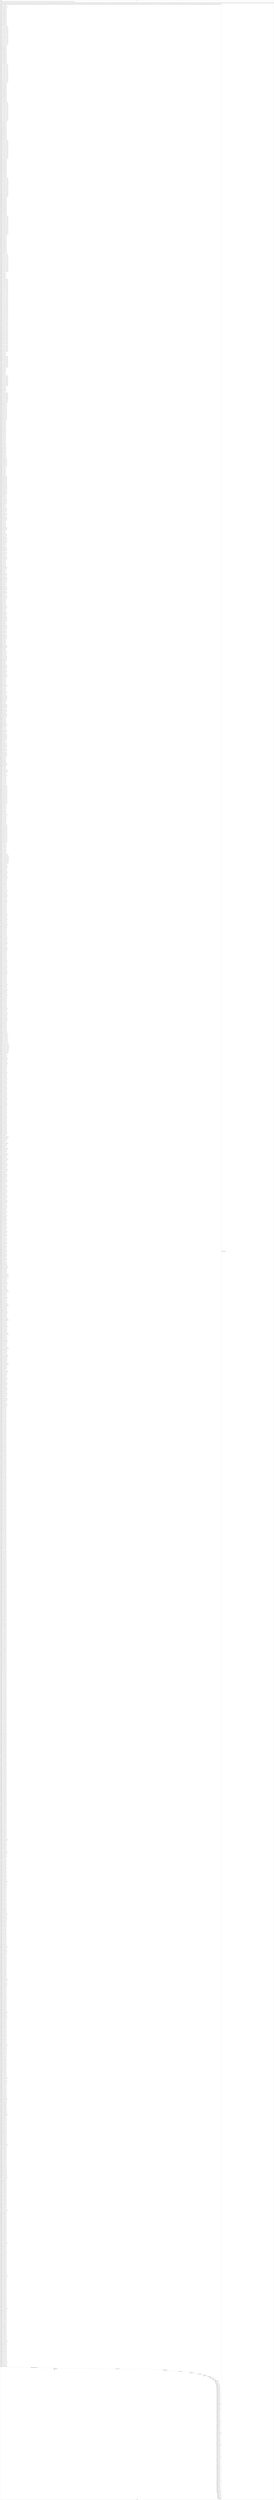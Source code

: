 digraph G {
label="Btor2XCFA";
subgraph cluster_0 {
label="main";
main_init[];
l1[];
l3[];
l4[];
l5[];
l6[];
l7[];
l8[];
l9[];
l10[];
l11[];
l12[];
l13[];
l14[];
l15[];
l16[];
l17[];
l18[];
l19[];
l20[];
l21[];
l22[];
l23[];
l24[];
l25[];
l26[];
l27[];
l28[];
l29[];
l30[];
l31[];
l32[];
l33[];
l34[];
l35[];
l36[];
l37[];
l38[];
l39[];
l40[];
l41[];
l42[];
l43[];
l44[];
l45[];
l46[];
l47[];
l48[];
l49[];
l50[];
l51[];
l52[];
l53[];
l54[];
l55[];
l56[];
l57[];
l58[];
l59[];
l60[];
l61[];
l62[];
l63[];
l64[];
l65[];
l66[];
l67[];
l68[];
l69[];
l70[];
l71[];
l72[];
l73[];
l74[];
l75[];
l76[];
l77[];
l78[];
l79[];
l80[];
l81[];
l82[];
l83[];
l84[];
l85[];
l86[];
l87[];
l88[];
l89[];
l90[];
l91[];
l92[];
l93[];
l94[];
l95[];
l96[];
l97[];
l98[];
l99[];
l100[];
l101[];
l102[];
l103[];
l104[];
l105[];
l106[];
l107[];
l108[];
l109[];
l110[];
l111[];
l112[];
l113[];
l114[];
l115[];
l116[];
l117[];
l118[];
l119[];
l120[];
l121[];
l122[];
l123[];
l124[];
l125[];
l126[];
l127[];
l128[];
l129[];
l130[];
l131[];
l132[];
l133[];
l134[];
l135[];
l136[];
l137[];
l138[];
l139[];
l140[];
l141[];
l142[];
l143[];
l144[];
l145[];
l146[];
l147[];
l148[];
l149[];
l150[];
l151[];
l152[];
l153[];
l154[];
l155[];
l156[];
l157[];
l158[];
l159[];
l160[];
l161[];
l162[];
l163[];
l164[];
l165[];
l166[];
l167[];
l168[];
l169[];
l170[];
l171[];
l172[];
l173[];
l174[];
l175[];
l176[];
l177[];
l178[];
l179[];
l180[];
l181[];
l182[];
l183[];
l184[];
l185[];
l186[];
l187[];
l188[];
l189[];
l190[];
l191[];
l192[];
l193[];
l194[];
l195[];
l196[];
l197[];
l198[];
l199[];
l200[];
l201[];
l202[];
l203[];
l204[];
l205[];
l206[];
l207[];
l208[];
l209[];
l210[];
l211[];
l212[];
l213[];
l214[];
l215[];
l216[];
l217[];
l218[];
l219[];
l220[];
l221[];
l222[];
l223[];
l224[];
l225[];
l226[];
l227[];
l228[];
l229[];
l230[];
l231[];
l232[];
l233[];
l234[];
l235[];
l236[];
l237[];
l238[];
l239[];
l240[];
l241[];
l242[];
l243[];
l244[];
l245[];
l246[];
l247[];
l248[];
l249[];
l250[];
l251[];
l252[];
l253[];
l254[];
l255[];
l256[];
l257[];
l258[];
l259[];
l260[];
l261[];
l262[];
l263[];
l264[];
l265[];
l266[];
l267[];
l268[];
l269[];
l270[];
l271[];
l272[];
l273[];
l274[];
l275[];
l276[];
l277[];
l278[];
l279[];
l280[];
l281[];
l282[];
l283[];
l284[];
l285[];
l286[];
l287[];
l288[];
l289[];
l290[];
l291[];
l292[];
l293[];
l294[];
l295[];
l296[];
l297[];
l298[];
l299[];
l300[];
l301[];
l302[];
l303[];
l304[];
l305[];
l306[];
l307[];
l308[];
l309[];
l310[];
l311[];
l312[];
l313[];
l314[];
l315[];
l316[];
l317[];
l318[];
l319[];
l320[];
l321[];
l322[];
l323[];
l324[];
l325[];
l326[];
l327[];
l328[];
l329[];
l330[];
l331[];
l332[];
l333[];
l334[];
l335[];
l336[];
l337[];
l338[];
l339[];
l340[];
l341[];
l342[];
l343[];
l344[];
l345[];
l346[];
l347[];
l348[];
l349[];
l350[];
l351[];
l352[];
l353[];
l354[];
l355[];
l356[];
l357[];
l358[];
l359[];
l360[];
l361[];
l362[];
l363[];
l364[];
l365[];
l366[];
l367[];
l368[];
l369[];
l370[];
l371[];
l372[];
l373[];
l374[];
l375[];
l376[];
l377[];
l378[];
l379[];
l380[];
l381[];
l382[];
l383[];
l384[];
l385[];
l386[];
l387[];
l388[];
l389[];
l390[];
l391[];
l392[];
l393[];
l394[];
l395[];
l396[];
l397[];
l398[];
l399[];
l400[];
l401[];
l402[];
l403[];
l404[];
l405[];
l406[];
l407[];
l408[];
l409[];
l410[];
l411[];
l412[];
l413[];
l414[];
l415[];
l416[];
l417[];
l418[];
l419[];
l420[];
l421[];
l422[];
l423[];
l424[];
l425[];
l426[];
l427[];
l428[];
l429[];
l430[];
l431[];
l432[];
l433[];
l434[];
l435[];
l436[];
l437[];
l438[];
l439[];
l440[];
l441[];
l442[];
l443[];
l444[];
l445[];
l446[];
l447[];
l448[];
l449[];
l450[];
l451[];
l452[];
l453[];
l454[];
l455[];
l456[];
l457[];
l458[];
l459[];
l460[];
l461[];
l462[];
l463[];
l464[];
l465[];
l466[];
l467[];
l468[];
l469[];
l470[];
l471[];
l472[];
l473[];
l474[];
l475[];
l476[];
l477[];
l478[];
l479[];
l480[];
l481[];
l482[];
l483[];
l484[];
l485[];
l486[];
l487[];
l488[];
l489[];
l490[];
l491[];
l492[];
l493[];
l494[];
l495[];
l496[];
l497[];
l498[];
l499[];
l500[];
l501[];
l502[];
l503[];
l504[];
l505[];
l506[];
l507[];
l508[];
l509[];
l510[];
l511[];
l512[];
l513[];
l514[];
l515[];
l516[];
l517[];
l518[];
l519[];
l520[];
l521[];
l522[];
l523[];
l524[];
l525[];
l526[];
l527[];
l528[];
l529[];
l530[];
l531[];
l532[];
l533[];
l534[];
l535[];
l536[];
l537[];
l538[];
l539[];
l540[];
l541[];
l542[];
l543[];
l544[];
l545[];
l546[];
l547[];
l548[];
l549[];
l550[];
l551[];
l552[];
l553[];
l554[];
l555[];
l556[];
l557[];
l558[];
l559[];
l560[];
l561[];
l562[];
l563[];
l564[];
l565[];
l566[];
l567[];
l568[];
l569[];
l570[];
l571[];
l572[];
l573[];
l574[];
l575[];
l576[];
l577[];
l578[];
l579[];
l580[];
l581[];
l582[];
l583[];
l584[];
l585[];
l586[];
l587[];
l588[];
l589[];
l590[];
l591[];
l592[];
l593[];
l594[];
l595[];
l596[];
l597[];
l598[];
l599[];
l600[];
l601[];
l602[];
l603[];
l604[];
l605[];
l606[];
l607[];
l608[];
l609[];
l610[];
l611[];
l612[];
l613[];
l614[];
l615[];
l616[];
l617[];
l618[];
l619[];
l620[];
l621[];
l622[];
l623[];
l624[];
l625[];
l626[];
l627[];
l628[];
l629[];
l630[];
l631[];
l632[];
l633[];
l634[];
l635[];
l636[];
l637[];
l638[];
l639[];
l640[];
l641[];
l642[];
l643[];
l644[];
l645[];
l646[];
l647[];
l648[];
l649[];
l650[];
l651[];
l652[];
l653[];
l654[];
l655[];
l656[];
l657[];
l658[];
l659[];
l660[];
l661[];
l662[];
l663[];
l664[];
l665[];
l666[];
l667[];
l668[];
l669[];
l670[];
l671[];
l672[];
l673[];
l674[];
l675[];
l676[];
l677[];
l678[];
l679[];
l680[];
l681[];
l682[];
l683[];
l684[];
l685[];
l686[];
l687[];
l688[];
l689[];
l690[];
l691[];
l692[];
l693[];
l694[];
l695[];
l696[];
l697[];
l698[];
l699[];
l700[];
l701[];
l702[];
l703[];
l704[];
l705[];
l706[];
l707[];
l708[];
l709[];
l710[];
l711[];
l712[];
l713[];
l714[];
l715[];
l716[];
l717[];
l718[];
l719[];
l720[];
l721[];
l722[];
l723[];
l724[];
l725[];
l726[];
l727[];
l728[];
l729[];
l730[];
l731[];
l732[];
l733[];
l734[];
l735[];
l736[];
l737[];
l738[];
l739[];
l740[];
l741[];
l742[];
l743[];
l744[];
l745[];
l746[];
l747[];
l748[];
l749[];
l750[];
l751[];
l752[];
l753[];
l754[];
l755[];
l756[];
l757[];
l758[];
l759[];
l760[];
l761[];
l762[];
l763[];
l764[];
l765[];
l766[];
l767[];
l768[];
l769[];
l770[];
l771[];
l772[];
l773[];
l774[];
l775[];
l776[];
l777[];
l778[];
l779[];
l780[];
l781[];
l782[];
l783[];
l784[];
l785[];
l786[];
l787[];
l788[];
l789[];
l790[];
l791[];
l792[];
l793[];
l794[];
l795[];
l796[];
l797[];
l798[];
l799[];
l800[];
l801[];
l802[];
l803[];
l804[];
l805[];
l806[];
l807[];
l808[];
l809[];
l810[];
l811[];
l812[];
l813[];
l814[];
l815[];
l816[];
l817[];
l818[];
l819[];
l820[];
l821[];
l822[];
l823[];
l824[];
l825[];
l826[];
l827[];
l828[];
l829[];
l830[];
l831[];
l832[];
l833[];
l834[];
l835[];
l836[];
l837[];
l838[];
l839[];
l840[];
l841[];
l842[];
l843[];
l844[];
l845[];
l846[];
l847[];
l848[];
l849[];
l850[];
l851[];
l852[];
l853[];
l854[];
l855[];
l856[];
l857[];
l858[];
l859[];
l860[];
l861[];
l862[];
l863[];
l864[];
l865[];
l866[];
l867[];
l868[];
l869[];
l870[];
l871[];
l872[];
l873[];
l874[];
l875[];
l876[];
l877[];
l878[];
l879[];
l880[];
l881[];
l882[];
l883[];
l884[];
l885[];
l886[];
l887[];
l888[];
l889[];
l890[];
l891[];
l892[];
l893[];
l894[];
l895[];
l896[];
l897[];
l898[];
l899[];
l900[];
l901[];
l902[];
l903[];
l904[];
l905[];
l906[];
l907[];
l908[];
l909[];
l910[];
l911[];
l912[];
l913[];
l914[];
l915[];
l916[];
l917[];
l918[];
l919[];
l920[];
l921[];
l922[];
l923[];
l924[];
l925[];
l926[];
l927[];
l928[];
l929[];
l930[];
l931[];
l932[];
l933[];
l934[];
l935[];
l936[];
l937[];
l938[];
l939[];
l940[];
l941[];
l942[];
l943[];
l944[];
l945[];
l946[];
l947[];
l948[];
l949[];
l950[];
l951[];
l952[];
l953[];
l954[];
l955[];
l956[];
l957[];
l958[];
l959[];
l960[];
l961[];
l962[];
l963[];
l964[];
l965[];
l966[];
l967[];
l968[];
l969[];
l970[];
l971[];
l972[];
l973[];
l974[];
l975[];
l976[];
l977[];
l978[];
l979[];
l980[];
l981[];
l982[];
l983[];
l984[];
l985[];
l986[];
l987[];
l988[];
l989[];
l990[];
l991[];
l992[];
l993[];
l994[];
l995[];
l996[];
l997[];
l998[];
l999[];
l1000[];
l1001[];
l1002[];
l1003[];
l1004[];
l1005[];
l1006[];
l1007[];
l1008[];
l1009[];
l1010[];
l1011[];
l1012[];
l1013[];
l1014[];
l1015[];
l1016[];
l1017[];
l1018[];
l1019[];
l1020[];
l1021[];
l1022[];
l1023[];
l1024[];
l1025[];
l1026[];
l1027[];
l1028[];
l1029[];
l1030[];
l1031[];
l1032[];
l1033[];
l1034[];
l1035[];
l1036[];
l1037[];
l1038[];
l1039[];
l1040[];
l1041[];
l1042[];
l1043[];
l1044[];
l1045[];
l1046[];
l1047[];
l1048[];
l1049[];
l1050[];
l1051[];
l1052[];
l1053[];
l1054[];
l1055[];
l1056[];
l1057[];
l1058[];
l1059[];
l1060[];
l1061[];
l1062[];
l1063[];
l1064[];
l1065[];
l1066[];
l1067[];
l1068[];
l1069[];
l1070[];
l1071[];
l1072[];
l1073[];
l1074[];
l1075[];
l1076[];
l1077[];
l1078[];
l1079[];
l1080[];
l1081[];
l1082[];
l1083[];
l1084[];
l1085[];
l1086[];
l1087[];
l1088[];
l1089[];
l1090[];
l1091[];
l1092[];
l1093[];
l1094[];
l1095[];
l1096[];
l1097[];
l1098[];
l1099[];
l1100[];
l1101[];
l1102[];
l1103[];
l1104[];
l1105[];
l1106[];
l1107[];
l1108[];
l1109[];
l1110[];
l1111[];
l1112[];
l1113[];
l1114[];
l1115[];
l1116[];
l1117[];
l1118[];
l1119[];
l1120[];
l1121[];
l1122[];
l1123[];
l1124[];
l1125[];
l1126[];
l1127[];
l1128[];
l1129[];
l1130[];
l1131[];
l1132[];
l1133[];
l1134[];
l1135[];
l1136[];
l1137[];
l1138[];
l1139[];
l1140[];
l1141[];
l1142[];
l1143[];
l1144[];
l1145[];
l1146[];
l1147[];
l1148[];
l1149[];
l1150[];
l1151[];
l1152[];
l1153[];
l1154[];
l1155[];
l1156[];
l1157[];
l1158[];
l1159[];
l1160[];
l1161[];
l1162[];
l1163[];
l1164[];
l1165[];
l1166[];
l1167[];
l1168[];
l1169[];
l1170[];
l1171[];
l1172[];
l1173[];
l1174[];
l1175[];
l1176[];
l1177[];
l1178[];
l1179[];
l1180[];
l1181[];
l1182[];
l1183[];
l1184[];
l1185[];
l1186[];
l1187[];
l1188[];
l1189[];
l1190[];
l1191[];
l1192[];
l1193[];
l1194[];
l1195[];
l1196[];
l1197[];
l1198[];
l1199[];
l1200[];
l1201[];
l1202[];
l1203[];
l1204[];
l1205[];
l1206[];
l1207[];
l1208[];
l1209[];
l1210[];
l1211[];
l1212[];
l1213[];
l1214[];
l1215[];
l1216[];
l1217[];
l1218[];
l1219[];
l1220[];
l1221[];
l1222[];
l1223[];
l1224[];
l1225[];
l1226[];
l1227[];
l1228[];
l1229[];
l1230[];
l1231[];
l1232[];
l1233[];
l1234[];
l1235[];
l1236[];
l1237[];
l1238[];
l1239[];
l1240[];
l1241[];
l1242[];
l1243[];
l1244[];
l1245[];
l1246[];
l1247[];
l1248[];
l1249[];
l1250[];
l1251[];
l1252[];
l1253[];
l1254[];
l1255[];
l1256[];
l1257[];
l1258[];
l1259[];
l1260[];
l1261[];
l1262[];
l1263[];
l1264[];
l1265[];
l1266[];
l1267[];
l1268[];
l1269[];
l1270[];
l1271[];
l1272[];
l1273[];
l1274[];
l1275[];
l1276[];
l1277[];
l1278[];
l1279[];
l1280[];
l1281[];
l1282[];
l1283[];
l1284[];
l1285[];
l1286[];
l1287[];
l1288[];
l1289[];
l1290[];
l1291[];
l1292[];
l1293[];
l1294[];
l1295[];
l1296[];
l1297[];
l1298[];
l1299[];
l1300[];
l1301[];
l1302[];
l1303[];
l1304[];
l1305[];
l1306[];
l1307[];
l1308[];
l1309[];
l1310[];
l1311[];
l1312[];
l1313[];
l1314[];
l1315[];
l1316[];
l1317[];
l1318[];
l1319[];
l1320[];
l1321[];
l1322[];
l1323[];
l1324[];
l1325[];
l1326[];
l1327[];
l1328[];
l1329[];
l1330[];
l1331[];
l1332[];
l1333[];
l1334[];
l1335[];
l1336[];
l1337[];
l1338[];
l1339[];
l1340[];
l1341[];
l1342[];
l1343[];
l1344[];
l1345[];
l1346[];
l1347[];
l1348[];
l1349[];
l1350[];
l1351[];
l1352[];
l1353[];
l1354[];
l1355[];
l1356[];
l1357[];
l1358[];
l1359[];
l1360[];
l1361[];
l1362[];
l1363[];
l1364[];
l1365[];
l1366[];
l1367[];
l1368[];
l1369[];
l1370[];
l1371[];
l1372[];
l1373[];
l1374[];
l1375[];
l1376[];
l1377[];
l1378[];
l1379[];
l1380[];
l1381[];
l1382[];
l1383[];
l1384[];
l1385[];
l1386[];
l1387[];
l1388[];
l1389[];
l1390[];
l1391[];
l1392[];
l1393[];
l1394[];
l1395[];
l1396[];
l1397[];
l1398[];
l1399[];
l1400[];
l1401[];
l1402[];
l1403[];
l1404[];
l1405[];
l1406[];
l1407[];
l1408[];
l1409[];
l1410[];
l1411[];
l1412[];
l1413[];
l1414[];
l1415[];
l1416[];
l1417[];
l1418[];
l1419[];
l1420[];
l1421[];
l1422[];
l1423[];
l1424[];
l1425[];
l1426[];
l1427[];
l1428[];
l1429[];
l1430[];
l1431[];
l1432[];
l1433[];
l1434[];
l1435[];
l1436[];
l1437[];
l1438[];
l1439[];
l1440[];
l1441[];
l1442[];
l1443[];
l1444[];
l1445[];
l1446[];
l1447[];
l1448[];
l1449[];
l1450[];
l1451[];
l1452[];
l1453[];
l1454[];
l1455[];
l1456[];
l1457[];
l1458[];
l1459[];
l1460[];
l1461[];
l1462[];
l1463[];
l1464[];
l1465[];
l1466[];
l1467[];
l1468[];
l1469[];
l1470[];
l1471[];
l1472[];
l1473[];
l1474[];
l1475[];
l1476[];
l1477[];
l1478[];
l1479[];
l1480[];
l1481[];
l1482[];
l1483[];
l1484[];
l1485[];
l1486[];
l1487[];
l1488[];
l1489[];
l1490[];
l1491[];
l1492[];
l1493[];
l1494[];
l1495[];
l1496[];
l1497[];
l1498[];
l1499[];
l1500[];
l1501[];
l1502[];
l1503[];
l1504[];
l1505[];
l1506[];
l1507[];
l1508[];
l1509[];
l1510[];
l1511[];
l1512[];
l1513[];
l1514[];
l1515[];
l1516[];
l1517[];
l1518[];
l1519[];
l1520[];
l1521[];
l1522[];
l1523[];
l1524[];
l1525[];
l1526[];
l1527[];
l1528[];
l1529[];
l1530[];
l1531[];
l1532[];
l1533[];
l1534[];
l1535[];
l1536[];
l1537[];
l1538[];
l1539[];
l1540[];
l1541[];
l1542[];
l1543[];
l1544[];
l1545[];
l1546[];
l1547[];
l1548[];
l1549[];
l1550[];
l1551[];
l1552[];
l1553[];
l1554[];
l1555[];
l1556[];
l1557[];
l1558[];
l1559[];
l1560[];
l1561[];
l1562[];
l1563[];
l1564[];
l1565[];
l1566[];
l1567[];
l1568[];
l1569[];
l1570[];
l1571[];
l1572[];
l1573[];
l1574[];
l1575[];
l1576[];
l1577[];
l1578[];
l1579[];
l1580[];
l1581[];
l1582[];
l1583[];
l1584[];
l1585[];
l1586[];
l1587[];
l1588[];
l1589[];
l1590[];
l1591[];
l1592[];
l1593[];
l1594[];
l1595[];
l1596[];
l1597[];
l1598[];
l1599[];
l1600[];
l1601[];
l1602[];
l1603[];
l1604[];
l1605[];
l1606[];
l1607[];
l1608[];
l1609[];
l1610[];
l1611[];
l1612[];
l1613[];
l1614[];
l1615[];
l1616[];
l1617[];
l1618[];
l1619[];
l1620[];
l1621[];
l1622[];
l1623[];
l1624[];
l1625[];
l1626[];
l1627[];
l1628[];
l1629[];
l1630[];
l1631[];
l1632[];
l1633[];
l1634[];
l1635[];
l1636[];
l1637[];
l1638[];
l1639[];
l1640[];
l1641[];
l1642[];
l1643[];
l1644[];
l1645[];
l1646[];
l1647[];
l1648[];
l1649[];
l1650[];
l1651[];
l1652[];
l1653[];
l1654[];
l1655[];
l1656[];
l1657[];
l1658[];
l1659[];
l1660[];
l1661[];
l1662[];
l1663[];
l1664[];
l1665[];
l1666[];
l1667[];
l1668[];
l1669[];
l1670[];
l1671[];
l1672[];
l1673[];
l1674[];
l1675[];
l1676[];
l1677[];
l1678[];
l1679[];
l1680[];
l1681[];
l1682[];
l1683[];
l1684[];
l1685[];
l1686[];
l1687[];
l1688[];
l1689[];
l1690[];
l1691[];
l1692[];
l1693[];
l1694[];
l1695[];
l1696[];
l1697[];
l1698[];
l1699[];
l1700[];
l1701[];
l1702[];
l1703[];
l1704[];
l1705[];
l1706[];
l1707[];
l1708[];
l1709[];
l1710[];
l1711[];
l1712[];
l1713[];
l1714[];
l1715[];
l1716[];
l1717[];
l1718[];
l1719[];
l1720[];
l1721[];
l1722[];
l1723[];
l1724[];
l1725[];
l1726[];
l1727[];
l1728[];
l1729[];
l1730[];
l1731[];
l1732[];
l1733[];
l1734[];
l1735[];
l1736[];
l1737[];
l1738[];
l1739[];
l1740[];
l1741[];
l1742[];
l1743[];
l1744[];
l1745[];
l1746[];
l1747[];
l1748[];
l1749[];
l1750[];
l1751[];
l1752[];
l1753[];
l1754[];
l1755[];
l1756[];
l1757[];
l1758[];
l1759[];
l1760[];
l1761[];
l1762[];
l1763[];
l1764[];
l1765[];
l1766[];
l1767[];
l1768[];
l1769[];
l1770[];
l1771[];
l1772[];
l1773[];
l1774[];
l1775[];
l1776[];
l1777[];
l1778[];
l1779[];
l1780[];
l1781[];
l1782[];
l1783[];
l1784[];
l1785[];
l1786[];
l1787[];
l1788[];
l1789[];
l1790[];
l1791[];
l1792[];
l1793[];
l1794[];
l1795[];
l1796[];
l1797[];
l1798[];
l1799[];
l1800[];
l1801[];
l1802[];
l1803[];
l1804[];
l1805[];
l1806[];
l1807[];
l1808[];
l1809[];
main_error[];
l1810[];
l1811[];
l1812[];
l1813[];
l1814[];
l1815[];
l1816[];
l1817[];
l1818[];
l1819[];
l1820[];
l1821[];
l1822[];
l1823[];
l1824[];
l1825[];
l1826[];
l1827[];
l1828[];
l1829[];
l1830[];
l1831[];
l1832[];
l1833[];
l1834[];
l1835[];
l1836[];
l1837[];
l1838[];
l1839[];
l1840[];
l1841[];
l1842[];
l1843[];
l1844[];
l1845[];
l1846[];
l1847[];
l1848[];
l1849[];
l1850[];
l1851[];
l1852[];
l1853[];
l1854[];
l1855[];
l1856[];
l1857[];
l1858[];
l1859[];
l1860[];
l1861[];
l1862[];
l1863[];
l1864[];
l1865[];
l1866[];
l1867[];
l1868[];
l1869[];
l1870[];
l1871[];
l1872[];
l1873[];
l1874[];
l1875[];
l1876[];
l1877[];
l1878[];
l1879[];
l1880[];
l1881[];
l1882[];
l1883[];
l1884[];
l1885[];
l1886[];
l1887[];
l1888[];
l1889[];
l1890[];
l1891[];
l1892[];
l1893[];
l1894[];
l1895[];
l1896[];
l1897[];
l1898[];
l1899[];
l1900[];
l1901[];
l1902[];
l1903[];
l1904[];
l1905[];
l1906[];
l1907[];
l1908[];
l1909[];
main_init -> l1 [label="[(assign const_5 #b00000000),(assign const_58 #b0),(assign const_209 #b00000000),(assign const_227 #b00000001),(assign const_285 #b00000010),(assign const_316 #b00000011),(assign const_347 #b00000100),(assign const_378 #b00000101),(assign const_409 #b00000110),(assign const_440 #b000000000000000000000000),(assign const_442 #b00000000000000000000000000000001),(assign const_588 #b00000000000000000000000000000011),(assign const_603 #b00000000000000000000000000000111),(assign const_1233 #b00000111),(assign const_1294 #b00000000000000000000000000000010),(assign const_1400 #b00000000000000000000000000000000)] "];
l3 -> l4 [label="[(havoc input_211),(havoc input_213),(havoc input_215),(havoc input_217),(havoc input_219),(havoc input_221),(havoc input_223),(havoc input_225),(havoc input_228),(havoc input_230),(havoc input_232),(havoc input_234),(havoc input_236),(havoc input_238),(havoc input_462),(havoc input_463),(havoc input_464),(havoc input_465),(havoc input_466),(havoc input_467),(havoc input_468),(havoc input_469),(havoc input_470),(havoc input_471),(havoc input_472),(havoc input_473),(havoc input_474),(havoc input_475),(havoc input_491),(havoc input_492),(havoc input_496),(havoc input_500),(havoc input_501),(havoc input_505),(havoc input_509),(havoc input_510),(havoc input_514),(havoc input_518),(havoc input_519),(havoc input_523),(havoc input_527),(havoc input_528),(havoc input_532),(havoc input_536),(havoc input_537),(havoc input_541),(havoc input_545),(havoc input_546),(havoc input_550),(havoc input_554),(havoc input_558),(havoc input_559),(havoc input_560),(havoc input_561),(havoc input_562),(havoc input_563),(havoc input_564),(havoc input_565),(havoc input_576),(havoc input_581),(havoc input_582),(havoc input_583),(havoc input_584),(havoc input_585),(havoc input_586),(havoc input_587),(havoc input_635),(havoc input_637),(havoc input_639),(havoc input_641),(havoc input_643),(havoc input_645),(havoc input_647),(havoc input_657),(havoc input_703),(havoc input_705),(havoc input_711),(havoc input_713),(havoc input_718),(havoc input_747),(havoc input_749),(havoc input_755),(havoc input_757),(havoc input_762),(havoc input_791),(havoc input_793),(havoc input_799),(havoc input_801),(havoc input_806),(havoc input_835),(havoc input_837),(havoc input_843),(havoc input_845),(havoc input_850),(havoc input_879),(havoc input_881),(havoc input_887),(havoc input_889),(havoc input_894),(havoc input_923),(havoc input_925),(havoc input_931),(havoc input_933),(havoc input_938),(havoc input_967),(havoc input_969),(havoc input_975),(havoc input_977),(havoc input_982),(havoc input_1010),(havoc input_1043)] "];
l4 -> l5 [label="[(assign binary_207 (bvand state_81 (bvnot state_205)))] "];
l5 -> l6 [label="[(assign comparison_210 (ite (= const_209 state_22) #b1 #b0))] "];
l6 -> l7 [label="[(assign binary_212 (bvand comparison_210 input_211))] "];
l7 -> l8 [label="[(assign binary_214 (bvand comparison_210 input_213))] "];
l8 -> l9 [label="[(assign binary_216 (bvand comparison_210 input_215))] "];
l9 -> l10 [label="[(assign binary_218 (bvand comparison_210 input_217))] "];
l10 -> l11 [label="[(assign binary_220 (bvand comparison_210 input_219))] "];
l11 -> l12 [label="[(assign binary_222 (bvand comparison_210 input_221))] "];
l12 -> l13 [label="[(assign binary_224 (bvand comparison_210 input_223))] "];
l13 -> l14 [label="[(assign binary_226 (bvand comparison_210 input_225))] "];
l14 -> l15 [label="[(assign binary_229 (bvand comparison_210 input_228))] "];
l15 -> l16 [label="[(assign binary_231 (bvand comparison_210 input_230))] "];
l16 -> l17 [label="[(assign binary_233 (bvand comparison_210 input_232))] "];
l17 -> l18 [label="[(assign binary_235 (bvand comparison_210 input_234))] "];
l18 -> l19 [label="[(assign binary_237 (bvand comparison_210 input_236))] "];
l19 -> l20 [label="[(assign binary_239 (bvand comparison_210 input_238))] "];
l20 -> l21 [label="[(assign ternary_240 (ite (= binary_239 #b1) const_227 state_6))] "];
l21 -> l22 [label="[(assign ternary_241 (ite (= binary_237 #b1) const_227 ternary_240))] "];
l22 -> l23 [label="[(assign ternary_242 (ite (= binary_235 #b1) const_227 ternary_241))] "];
l23 -> l24 [label="[(assign ternary_243 (ite (= binary_233 #b1) const_227 ternary_242))] "];
l24 -> l25 [label="[(assign ternary_244 (ite (= binary_231 #b1) const_227 ternary_243))] "];
l25 -> l26 [label="[(assign ternary_245 (ite (= binary_229 #b1) const_227 ternary_244))] "];
l26 -> l27 [label="[(assign ternary_246 (ite (= binary_226 #b1) const_227 ternary_245))] "];
l27 -> l28 [label="[(assign ternary_247 (ite (= binary_224 #b1) const_209 ternary_246))] "];
l28 -> l29 [label="[(assign ternary_248 (ite (= binary_222 #b1) const_209 ternary_247))] "];
l29 -> l30 [label="[(assign ternary_249 (ite (= binary_220 #b1) const_209 ternary_248))] "];
l30 -> l31 [label="[(assign ternary_250 (ite (= binary_218 #b1) const_209 ternary_249))] "];
l31 -> l32 [label="[(assign ternary_251 (ite (= binary_216 #b1) const_209 ternary_250))] "];
l32 -> l33 [label="[(assign ternary_252 (ite (= binary_214 #b1) const_209 ternary_251))] "];
l33 -> l34 [label="[(assign ternary_253 (ite (= binary_212 #b1) const_209 ternary_252))] "];
l34 -> l35 [label="[(assign comparison_255 (ite (= const_227 state_22) #b1 #b0))] "];
l35 -> l36 [label="[(assign binary_256 (bvand comparison_255 input_211))] "];
l36 -> l37 [label="[(assign binary_257 (bvand comparison_255 input_213))] "];
l37 -> l38 [label="[(assign binary_258 (bvand comparison_255 input_215))] "];
l38 -> l39 [label="[(assign binary_259 (bvand comparison_255 input_217))] "];
l39 -> l40 [label="[(assign binary_260 (bvand comparison_255 input_219))] "];
l40 -> l41 [label="[(assign binary_261 (bvand comparison_255 input_221))] "];
l41 -> l42 [label="[(assign binary_262 (bvand comparison_255 input_223))] "];
l42 -> l43 [label="[(assign binary_263 (bvand comparison_255 input_225))] "];
l43 -> l44 [label="[(assign binary_264 (bvand comparison_255 input_228))] "];
l44 -> l45 [label="[(assign binary_265 (bvand comparison_255 input_230))] "];
l45 -> l46 [label="[(assign binary_266 (bvand comparison_255 input_232))] "];
l46 -> l47 [label="[(assign binary_267 (bvand comparison_255 input_234))] "];
l47 -> l48 [label="[(assign binary_268 (bvand comparison_255 input_236))] "];
l48 -> l49 [label="[(assign binary_269 (bvand comparison_255 input_238))] "];
l49 -> l50 [label="[(assign ternary_270 (ite (= binary_269 #b1) const_227 state_8))] "];
l50 -> l51 [label="[(assign ternary_271 (ite (= binary_268 #b1) const_227 ternary_270))] "];
l51 -> l52 [label="[(assign ternary_272 (ite (= binary_267 #b1) const_227 ternary_271))] "];
l52 -> l53 [label="[(assign ternary_273 (ite (= binary_266 #b1) const_227 ternary_272))] "];
l53 -> l54 [label="[(assign ternary_274 (ite (= binary_265 #b1) const_227 ternary_273))] "];
l54 -> l55 [label="[(assign ternary_275 (ite (= binary_264 #b1) const_227 ternary_274))] "];
l55 -> l56 [label="[(assign ternary_276 (ite (= binary_263 #b1) const_227 ternary_275))] "];
l56 -> l57 [label="[(assign ternary_277 (ite (= binary_262 #b1) const_209 ternary_276))] "];
l57 -> l58 [label="[(assign ternary_278 (ite (= binary_261 #b1) const_209 ternary_277))] "];
l58 -> l59 [label="[(assign ternary_279 (ite (= binary_260 #b1) const_209 ternary_278))] "];
l59 -> l60 [label="[(assign ternary_280 (ite (= binary_259 #b1) const_209 ternary_279))] "];
l60 -> l61 [label="[(assign ternary_281 (ite (= binary_258 #b1) const_209 ternary_280))] "];
l61 -> l62 [label="[(assign ternary_282 (ite (= binary_257 #b1) const_209 ternary_281))] "];
l62 -> l63 [label="[(assign ternary_283 (ite (= binary_256 #b1) const_209 ternary_282))] "];
l63 -> l64 [label="[(assign comparison_286 (ite (= const_285 state_22) #b1 #b0))] "];
l64 -> l65 [label="[(assign binary_287 (bvand comparison_286 input_211))] "];
l65 -> l66 [label="[(assign binary_288 (bvand comparison_286 input_213))] "];
l66 -> l67 [label="[(assign binary_289 (bvand comparison_286 input_215))] "];
l67 -> l68 [label="[(assign binary_290 (bvand comparison_286 input_217))] "];
l68 -> l69 [label="[(assign binary_291 (bvand comparison_286 input_219))] "];
l69 -> l70 [label="[(assign binary_292 (bvand comparison_286 input_221))] "];
l70 -> l71 [label="[(assign binary_293 (bvand comparison_286 input_223))] "];
l71 -> l72 [label="[(assign binary_294 (bvand comparison_286 input_225))] "];
l72 -> l73 [label="[(assign binary_295 (bvand comparison_286 input_228))] "];
l73 -> l74 [label="[(assign binary_296 (bvand comparison_286 input_230))] "];
l74 -> l75 [label="[(assign binary_297 (bvand comparison_286 input_232))] "];
l75 -> l76 [label="[(assign binary_298 (bvand comparison_286 input_234))] "];
l76 -> l77 [label="[(assign binary_299 (bvand comparison_286 input_236))] "];
l77 -> l78 [label="[(assign binary_300 (bvand comparison_286 input_238))] "];
l78 -> l79 [label="[(assign ternary_301 (ite (= binary_300 #b1) const_227 state_10))] "];
l79 -> l80 [label="[(assign ternary_302 (ite (= binary_299 #b1) const_227 ternary_301))] "];
l80 -> l81 [label="[(assign ternary_303 (ite (= binary_298 #b1) const_227 ternary_302))] "];
l81 -> l82 [label="[(assign ternary_304 (ite (= binary_297 #b1) const_227 ternary_303))] "];
l82 -> l83 [label="[(assign ternary_305 (ite (= binary_296 #b1) const_227 ternary_304))] "];
l83 -> l84 [label="[(assign ternary_306 (ite (= binary_295 #b1) const_227 ternary_305))] "];
l84 -> l85 [label="[(assign ternary_307 (ite (= binary_294 #b1) const_227 ternary_306))] "];
l85 -> l86 [label="[(assign ternary_308 (ite (= binary_293 #b1) const_209 ternary_307))] "];
l86 -> l87 [label="[(assign ternary_309 (ite (= binary_292 #b1) const_209 ternary_308))] "];
l87 -> l88 [label="[(assign ternary_310 (ite (= binary_291 #b1) const_209 ternary_309))] "];
l88 -> l89 [label="[(assign ternary_311 (ite (= binary_290 #b1) const_209 ternary_310))] "];
l89 -> l90 [label="[(assign ternary_312 (ite (= binary_289 #b1) const_209 ternary_311))] "];
l90 -> l91 [label="[(assign ternary_313 (ite (= binary_288 #b1) const_209 ternary_312))] "];
l91 -> l92 [label="[(assign ternary_314 (ite (= binary_287 #b1) const_209 ternary_313))] "];
l92 -> l93 [label="[(assign comparison_317 (ite (= const_316 state_22) #b1 #b0))] "];
l93 -> l94 [label="[(assign binary_318 (bvand comparison_317 input_211))] "];
l94 -> l95 [label="[(assign binary_319 (bvand comparison_317 input_213))] "];
l95 -> l96 [label="[(assign binary_320 (bvand comparison_317 input_215))] "];
l96 -> l97 [label="[(assign binary_321 (bvand comparison_317 input_217))] "];
l97 -> l98 [label="[(assign binary_322 (bvand comparison_317 input_219))] "];
l98 -> l99 [label="[(assign binary_323 (bvand comparison_317 input_221))] "];
l99 -> l100 [label="[(assign binary_324 (bvand comparison_317 input_223))] "];
l100 -> l101 [label="[(assign binary_325 (bvand comparison_317 input_225))] "];
l101 -> l102 [label="[(assign binary_326 (bvand comparison_317 input_228))] "];
l102 -> l103 [label="[(assign binary_327 (bvand comparison_317 input_230))] "];
l103 -> l104 [label="[(assign binary_328 (bvand comparison_317 input_232))] "];
l104 -> l105 [label="[(assign binary_329 (bvand comparison_317 input_234))] "];
l105 -> l106 [label="[(assign binary_330 (bvand comparison_317 input_236))] "];
l106 -> l107 [label="[(assign binary_331 (bvand comparison_317 input_238))] "];
l107 -> l108 [label="[(assign ternary_332 (ite (= binary_331 #b1) const_227 state_12))] "];
l108 -> l109 [label="[(assign ternary_333 (ite (= binary_330 #b1) const_227 ternary_332))] "];
l109 -> l110 [label="[(assign ternary_334 (ite (= binary_329 #b1) const_227 ternary_333))] "];
l110 -> l111 [label="[(assign ternary_335 (ite (= binary_328 #b1) const_227 ternary_334))] "];
l111 -> l112 [label="[(assign ternary_336 (ite (= binary_327 #b1) const_227 ternary_335))] "];
l112 -> l113 [label="[(assign ternary_337 (ite (= binary_326 #b1) const_227 ternary_336))] "];
l113 -> l114 [label="[(assign ternary_338 (ite (= binary_325 #b1) const_227 ternary_337))] "];
l114 -> l115 [label="[(assign ternary_339 (ite (= binary_324 #b1) const_209 ternary_338))] "];
l115 -> l116 [label="[(assign ternary_340 (ite (= binary_323 #b1) const_209 ternary_339))] "];
l116 -> l117 [label="[(assign ternary_341 (ite (= binary_322 #b1) const_209 ternary_340))] "];
l117 -> l118 [label="[(assign ternary_342 (ite (= binary_321 #b1) const_209 ternary_341))] "];
l118 -> l119 [label="[(assign ternary_343 (ite (= binary_320 #b1) const_209 ternary_342))] "];
l119 -> l120 [label="[(assign ternary_344 (ite (= binary_319 #b1) const_209 ternary_343))] "];
l120 -> l121 [label="[(assign ternary_345 (ite (= binary_318 #b1) const_209 ternary_344))] "];
l121 -> l122 [label="[(assign comparison_348 (ite (= const_347 state_22) #b1 #b0))] "];
l122 -> l123 [label="[(assign binary_349 (bvand comparison_348 input_211))] "];
l123 -> l124 [label="[(assign binary_350 (bvand comparison_348 input_213))] "];
l124 -> l125 [label="[(assign binary_351 (bvand comparison_348 input_215))] "];
l125 -> l126 [label="[(assign binary_352 (bvand comparison_348 input_217))] "];
l126 -> l127 [label="[(assign binary_353 (bvand comparison_348 input_219))] "];
l127 -> l128 [label="[(assign binary_354 (bvand comparison_348 input_221))] "];
l128 -> l129 [label="[(assign binary_355 (bvand comparison_348 input_223))] "];
l129 -> l130 [label="[(assign binary_356 (bvand comparison_348 input_225))] "];
l130 -> l131 [label="[(assign binary_357 (bvand comparison_348 input_228))] "];
l131 -> l132 [label="[(assign binary_358 (bvand comparison_348 input_230))] "];
l132 -> l133 [label="[(assign binary_359 (bvand comparison_348 input_232))] "];
l133 -> l134 [label="[(assign binary_360 (bvand comparison_348 input_234))] "];
l134 -> l135 [label="[(assign binary_361 (bvand comparison_348 input_236))] "];
l135 -> l136 [label="[(assign binary_362 (bvand comparison_348 input_238))] "];
l136 -> l137 [label="[(assign ternary_363 (ite (= binary_362 #b1) const_227 state_14))] "];
l137 -> l138 [label="[(assign ternary_364 (ite (= binary_361 #b1) const_227 ternary_363))] "];
l138 -> l139 [label="[(assign ternary_365 (ite (= binary_360 #b1) const_227 ternary_364))] "];
l139 -> l140 [label="[(assign ternary_366 (ite (= binary_359 #b1) const_227 ternary_365))] "];
l140 -> l141 [label="[(assign ternary_367 (ite (= binary_358 #b1) const_227 ternary_366))] "];
l141 -> l142 [label="[(assign ternary_368 (ite (= binary_357 #b1) const_227 ternary_367))] "];
l142 -> l143 [label="[(assign ternary_369 (ite (= binary_356 #b1) const_227 ternary_368))] "];
l143 -> l144 [label="[(assign ternary_370 (ite (= binary_355 #b1) const_209 ternary_369))] "];
l144 -> l145 [label="[(assign ternary_371 (ite (= binary_354 #b1) const_209 ternary_370))] "];
l145 -> l146 [label="[(assign ternary_372 (ite (= binary_353 #b1) const_209 ternary_371))] "];
l146 -> l147 [label="[(assign ternary_373 (ite (= binary_352 #b1) const_209 ternary_372))] "];
l147 -> l148 [label="[(assign ternary_374 (ite (= binary_351 #b1) const_209 ternary_373))] "];
l148 -> l149 [label="[(assign ternary_375 (ite (= binary_350 #b1) const_209 ternary_374))] "];
l149 -> l150 [label="[(assign ternary_376 (ite (= binary_349 #b1) const_209 ternary_375))] "];
l150 -> l151 [label="[(assign comparison_379 (ite (= const_378 state_22) #b1 #b0))] "];
l151 -> l152 [label="[(assign binary_380 (bvand comparison_379 input_211))] "];
l152 -> l153 [label="[(assign binary_381 (bvand comparison_379 input_213))] "];
l153 -> l154 [label="[(assign binary_382 (bvand comparison_379 input_215))] "];
l154 -> l155 [label="[(assign binary_383 (bvand comparison_379 input_217))] "];
l155 -> l156 [label="[(assign binary_384 (bvand comparison_379 input_219))] "];
l156 -> l157 [label="[(assign binary_385 (bvand comparison_379 input_221))] "];
l157 -> l158 [label="[(assign binary_386 (bvand comparison_379 input_223))] "];
l158 -> l159 [label="[(assign binary_387 (bvand comparison_379 input_225))] "];
l159 -> l160 [label="[(assign binary_388 (bvand comparison_379 input_228))] "];
l160 -> l161 [label="[(assign binary_389 (bvand comparison_379 input_230))] "];
l161 -> l162 [label="[(assign binary_390 (bvand comparison_379 input_232))] "];
l162 -> l163 [label="[(assign binary_391 (bvand comparison_379 input_234))] "];
l163 -> l164 [label="[(assign binary_392 (bvand comparison_379 input_236))] "];
l164 -> l165 [label="[(assign binary_393 (bvand comparison_379 input_238))] "];
l165 -> l166 [label="[(assign ternary_394 (ite (= binary_393 #b1) const_227 state_16))] "];
l166 -> l167 [label="[(assign ternary_395 (ite (= binary_392 #b1) const_227 ternary_394))] "];
l167 -> l168 [label="[(assign ternary_396 (ite (= binary_391 #b1) const_227 ternary_395))] "];
l168 -> l169 [label="[(assign ternary_397 (ite (= binary_390 #b1) const_227 ternary_396))] "];
l169 -> l170 [label="[(assign ternary_398 (ite (= binary_389 #b1) const_227 ternary_397))] "];
l170 -> l171 [label="[(assign ternary_399 (ite (= binary_388 #b1) const_227 ternary_398))] "];
l171 -> l172 [label="[(assign ternary_400 (ite (= binary_387 #b1) const_227 ternary_399))] "];
l172 -> l173 [label="[(assign ternary_401 (ite (= binary_386 #b1) const_209 ternary_400))] "];
l173 -> l174 [label="[(assign ternary_402 (ite (= binary_385 #b1) const_209 ternary_401))] "];
l174 -> l175 [label="[(assign ternary_403 (ite (= binary_384 #b1) const_209 ternary_402))] "];
l175 -> l176 [label="[(assign ternary_404 (ite (= binary_383 #b1) const_209 ternary_403))] "];
l176 -> l177 [label="[(assign ternary_405 (ite (= binary_382 #b1) const_209 ternary_404))] "];
l177 -> l178 [label="[(assign ternary_406 (ite (= binary_381 #b1) const_209 ternary_405))] "];
l178 -> l179 [label="[(assign ternary_407 (ite (= binary_380 #b1) const_209 ternary_406))] "];
l179 -> l180 [label="[(assign comparison_410 (ite (= const_409 state_22) #b1 #b0))] "];
l180 -> l181 [label="[(assign binary_411 (bvand comparison_410 input_211))] "];
l181 -> l182 [label="[(assign binary_412 (bvand comparison_410 input_213))] "];
l182 -> l183 [label="[(assign binary_413 (bvand comparison_410 input_215))] "];
l183 -> l184 [label="[(assign binary_414 (bvand comparison_410 input_217))] "];
l184 -> l185 [label="[(assign binary_415 (bvand comparison_410 input_219))] "];
l185 -> l186 [label="[(assign binary_416 (bvand comparison_410 input_221))] "];
l186 -> l187 [label="[(assign binary_417 (bvand comparison_410 input_223))] "];
l187 -> l188 [label="[(assign binary_418 (bvand comparison_410 input_225))] "];
l188 -> l189 [label="[(assign binary_419 (bvand comparison_410 input_228))] "];
l189 -> l190 [label="[(assign binary_420 (bvand comparison_410 input_230))] "];
l190 -> l191 [label="[(assign binary_421 (bvand comparison_410 input_232))] "];
l191 -> l192 [label="[(assign binary_422 (bvand comparison_410 input_234))] "];
l192 -> l193 [label="[(assign binary_423 (bvand comparison_410 input_236))] "];
l193 -> l194 [label="[(assign binary_424 (bvand comparison_410 input_238))] "];
l194 -> l195 [label="[(assign ternary_425 (ite (= binary_424 #b1) const_227 state_18))] "];
l195 -> l196 [label="[(assign ternary_426 (ite (= binary_423 #b1) const_227 ternary_425))] "];
l196 -> l197 [label="[(assign ternary_427 (ite (= binary_422 #b1) const_227 ternary_426))] "];
l197 -> l198 [label="[(assign ternary_428 (ite (= binary_421 #b1) const_227 ternary_427))] "];
l198 -> l199 [label="[(assign ternary_429 (ite (= binary_420 #b1) const_227 ternary_428))] "];
l199 -> l200 [label="[(assign ternary_430 (ite (= binary_419 #b1) const_227 ternary_429))] "];
l200 -> l201 [label="[(assign ternary_431 (ite (= binary_418 #b1) const_227 ternary_430))] "];
l201 -> l202 [label="[(assign ternary_432 (ite (= binary_417 #b1) const_209 ternary_431))] "];
l202 -> l203 [label="[(assign ternary_433 (ite (= binary_416 #b1) const_209 ternary_432))] "];
l203 -> l204 [label="[(assign ternary_434 (ite (= binary_415 #b1) const_209 ternary_433))] "];
l204 -> l205 [label="[(assign ternary_435 (ite (= binary_414 #b1) const_209 ternary_434))] "];
l205 -> l206 [label="[(assign ternary_436 (ite (= binary_413 #b1) const_209 ternary_435))] "];
l206 -> l207 [label="[(assign ternary_437 (ite (= binary_412 #b1) const_209 ternary_436))] "];
l207 -> l208 [label="[(assign ternary_438 (ite (= binary_411 #b1) const_209 ternary_437))] "];
l208 -> l209 [label="[(assign binary_441 (++ const_440 state_20))] "];
l209 -> l210 [label="[(assign binary_443 (bvsub binary_441 const_442))] "];
l210 -> l211 [label="[(assign slice_444 (extract binary_443 0 8))] "];
l211 -> l212 [label="[(assign binary_445 (bvadd const_442 binary_441))] "];
l212 -> l213 [label="[(assign slice_446 (extract binary_445 0 8))] "];
l213 -> l214 [label="[(assign ternary_447 (ite (= input_238 #b1) slice_446 state_20))] "];
l214 -> l215 [label="[(assign ternary_448 (ite (= input_236 #b1) slice_446 ternary_447))] "];
l215 -> l216 [label="[(assign ternary_449 (ite (= input_234 #b1) slice_446 ternary_448))] "];
l216 -> l217 [label="[(assign ternary_450 (ite (= input_232 #b1) slice_446 ternary_449))] "];
l217 -> l218 [label="[(assign ternary_451 (ite (= input_230 #b1) slice_446 ternary_450))] "];
l218 -> l219 [label="[(assign ternary_452 (ite (= input_228 #b1) slice_446 ternary_451))] "];
l219 -> l220 [label="[(assign ternary_453 (ite (= input_225 #b1) slice_446 ternary_452))] "];
l220 -> l221 [label="[(assign ternary_454 (ite (= input_223 #b1) slice_444 ternary_453))] "];
l221 -> l222 [label="[(assign ternary_455 (ite (= input_221 #b1) slice_444 ternary_454))] "];
l222 -> l223 [label="[(assign ternary_456 (ite (= input_219 #b1) slice_444 ternary_455))] "];
l223 -> l224 [label="[(assign ternary_457 (ite (= input_217 #b1) slice_444 ternary_456))] "];
l224 -> l225 [label="[(assign ternary_458 (ite (= input_215 #b1) slice_444 ternary_457))] "];
l225 -> l226 [label="[(assign ternary_459 (ite (= input_213 #b1) slice_444 ternary_458))] "];
l226 -> l227 [label="[(assign ternary_460 (ite (= input_211 #b1) slice_444 ternary_459))] "];
l227 -> l228 [label="[(assign ternary_476 (ite (= input_475 #b1) const_209 state_22))] "];
l228 -> l229 [label="[(assign ternary_477 (ite (= input_474 #b1) const_227 ternary_476))] "];
l229 -> l230 [label="[(assign ternary_478 (ite (= input_473 #b1) const_285 ternary_477))] "];
l230 -> l231 [label="[(assign ternary_479 (ite (= input_472 #b1) const_316 ternary_478))] "];
l231 -> l232 [label="[(assign ternary_480 (ite (= input_471 #b1) const_347 ternary_479))] "];
l232 -> l233 [label="[(assign ternary_481 (ite (= input_470 #b1) const_378 ternary_480))] "];
l233 -> l234 [label="[(assign ternary_482 (ite (= input_469 #b1) const_409 ternary_481))] "];
l234 -> l235 [label="[(assign ternary_483 (ite (= input_468 #b1) const_209 ternary_482))] "];
l235 -> l236 [label="[(assign ternary_484 (ite (= input_467 #b1) const_227 ternary_483))] "];
l236 -> l237 [label="[(assign ternary_485 (ite (= input_466 #b1) const_285 ternary_484))] "];
l237 -> l238 [label="[(assign ternary_486 (ite (= input_465 #b1) const_316 ternary_485))] "];
l238 -> l239 [label="[(assign ternary_487 (ite (= input_464 #b1) const_347 ternary_486))] "];
l239 -> l240 [label="[(assign ternary_488 (ite (= input_463 #b1) const_378 ternary_487))] "];
l240 -> l241 [label="[(assign ternary_489 (ite (= input_462 #b1) const_409 ternary_488))] "];
l241 -> l242 [label="[(assign ternary_493 (ite (= input_492 #b1) const_227 state_24))] "];
l242 -> l243 [label="[(assign ternary_494 (ite (= input_491 #b1) const_209 ternary_493))] "];
l243 -> l244 [label="[(assign ternary_497 (ite (= input_496 #b1) const_227 state_26))] "];
l244 -> l245 [label="[(assign ternary_498 (ite (= input_468 #b1) const_209 ternary_497))] "];
l245 -> l246 [label="[(assign ternary_502 (ite (= input_501 #b1) const_227 state_28))] "];
l246 -> l247 [label="[(assign ternary_503 (ite (= input_500 #b1) const_209 ternary_502))] "];
l247 -> l248 [label="[(assign ternary_506 (ite (= input_505 #b1) const_227 state_30))] "];
l248 -> l249 [label="[(assign ternary_507 (ite (= input_467 #b1) const_209 ternary_506))] "];
l249 -> l250 [label="[(assign ternary_511 (ite (= input_510 #b1) const_227 state_32))] "];
l250 -> l251 [label="[(assign ternary_512 (ite (= input_509 #b1) const_209 ternary_511))] "];
l251 -> l252 [label="[(assign ternary_515 (ite (= input_514 #b1) const_227 state_34))] "];
l252 -> l253 [label="[(assign ternary_516 (ite (= input_466 #b1) const_209 ternary_515))] "];
l253 -> l254 [label="[(assign ternary_520 (ite (= input_519 #b1) const_227 state_36))] "];
l254 -> l255 [label="[(assign ternary_521 (ite (= input_518 #b1) const_209 ternary_520))] "];
l255 -> l256 [label="[(assign ternary_524 (ite (= input_523 #b1) const_227 state_38))] "];
l256 -> l257 [label="[(assign ternary_525 (ite (= input_465 #b1) const_209 ternary_524))] "];
l257 -> l258 [label="[(assign ternary_529 (ite (= input_528 #b1) const_227 state_40))] "];
l258 -> l259 [label="[(assign ternary_530 (ite (= input_527 #b1) const_209 ternary_529))] "];
l259 -> l260 [label="[(assign ternary_533 (ite (= input_532 #b1) const_227 state_42))] "];
l260 -> l261 [label="[(assign ternary_534 (ite (= input_464 #b1) const_209 ternary_533))] "];
l261 -> l262 [label="[(assign ternary_538 (ite (= input_537 #b1) const_227 state_44))] "];
l262 -> l263 [label="[(assign ternary_539 (ite (= input_536 #b1) const_209 ternary_538))] "];
l263 -> l264 [label="[(assign ternary_542 (ite (= input_541 #b1) const_227 state_46))] "];
l264 -> l265 [label="[(assign ternary_543 (ite (= input_463 #b1) const_209 ternary_542))] "];
l265 -> l266 [label="[(assign ternary_547 (ite (= input_546 #b1) const_227 state_48))] "];
l266 -> l267 [label="[(assign ternary_548 (ite (= input_545 #b1) const_209 ternary_547))] "];
l267 -> l268 [label="[(assign ternary_551 (ite (= input_550 #b1) const_227 state_50))] "];
l268 -> l269 [label="[(assign ternary_552 (ite (= input_462 #b1) const_209 ternary_551))] "];
l269 -> l270 [label="[(assign binary_555 (++ const_440 state_52))] "];
l270 -> l271 [label="[(assign binary_556 (bvadd const_442 binary_555))] "];
l271 -> l272 [label="[(assign slice_557 (extract binary_556 0 8))] "];
l272 -> l273 [label="[(assign ternary_566 (ite (= input_565 #b1) const_209 state_52))] "];
l273 -> l274 [label="[(assign ternary_567 (ite (= input_564 #b1) slice_557 ternary_566))] "];
l274 -> l275 [label="[(assign ternary_568 (ite (= input_563 #b1) slice_557 ternary_567))] "];
l275 -> l276 [label="[(assign ternary_569 (ite (= input_562 #b1) slice_557 ternary_568))] "];
l276 -> l277 [label="[(assign ternary_570 (ite (= input_561 #b1) slice_557 ternary_569))] "];
l277 -> l278 [label="[(assign ternary_571 (ite (= input_560 #b1) slice_557 ternary_570))] "];
l278 -> l279 [label="[(assign ternary_572 (ite (= input_559 #b1) slice_557 ternary_571))] "];
l279 -> l280 [label="[(assign ternary_573 (ite (= input_558 #b1) slice_557 ternary_572))] "];
l280 -> l281 [label="[(assign ternary_574 (ite (= input_554 #b1) slice_557 ternary_573))] "];
l281 -> l282 [label="[(assign binary_577 (bvxor const_316 state_54))] "];
l282 -> l283 [label="[(assign binary_578 (++ const_440 binary_577))] "];
l283 -> l284 [label="[(assign binary_579 (bvsub binary_578 const_442))] "];
l284 -> l285 [label="[(assign slice_580 (extract binary_579 0 8))] "];
l285 -> l286 [label="[(assign binary_589 (bvsub const_588 binary_441))] "];
l286 -> l287 [label="[(assign slice_590 (extract binary_589 0 8))] "];
l287 -> l288 [label="[(assign ternary_591 (ite (= input_587 #b1) slice_590 binary_577))] "];
l288 -> l289 [label="[(assign ternary_592 (ite (= input_586 #b1) slice_580 ternary_591))] "];
l289 -> l290 [label="[(assign ternary_593 (ite (= input_585 #b1) slice_580 ternary_592))] "];
l290 -> l291 [label="[(assign ternary_594 (ite (= input_584 #b1) slice_580 ternary_593))] "];
l291 -> l292 [label="[(assign ternary_595 (ite (= input_583 #b1) slice_580 ternary_594))] "];
l292 -> l293 [label="[(assign ternary_596 (ite (= input_582 #b1) slice_580 ternary_595))] "];
l293 -> l294 [label="[(assign ternary_597 (ite (= input_581 #b1) slice_580 ternary_596))] "];
l294 -> l295 [label="[(assign ternary_598 (ite (= input_576 #b1) slice_580 ternary_597))] "];
l295 -> l296 [label="[(assign binary_599 (bvxor const_316 ternary_598))] "];
l296 -> l297 [label="[(assign binary_601 (++ const_440 state_56))] "];
l297 -> l298 [label="[(assign binary_602 (bvadd const_442 binary_601))] "];
l298 -> l299 [label="[(assign binary_604 (bvsrem binary_602 const_603))] "];
l299 -> l300 [label="[(assign slice_605 (extract binary_604 0 8))] "];
l300 -> l301 [label="[(assign ternary_606 (ite (= input_586 #b1) slice_605 state_56))] "];
l301 -> l302 [label="[(assign ternary_607 (ite (= input_585 #b1) slice_605 ternary_606))] "];
l302 -> l303 [label="[(assign ternary_608 (ite (= input_584 #b1) slice_605 ternary_607))] "];
l303 -> l304 [label="[(assign ternary_609 (ite (= input_583 #b1) slice_605 ternary_608))] "];
l304 -> l305 [label="[(assign ternary_610 (ite (= input_582 #b1) slice_605 ternary_609))] "];
l305 -> l306 [label="[(assign ternary_611 (ite (= input_581 #b1) slice_605 ternary_610))] "];
l306 -> l307 [label="[(assign ternary_612 (ite (= input_576 #b1) slice_605 ternary_611))] "];
l307 -> l308 [label="[(assign binary_614 (bvand (bvnot state_59) (bvnot input_475)))] "];
l308 -> l309 [label="[(assign binary_615 (bvand binary_614 (bvnot input_474)))] "];
l309 -> l310 [label="[(assign binary_616 (bvand binary_615 (bvnot input_473)))] "];
l310 -> l311 [label="[(assign binary_617 (bvand binary_616 (bvnot input_472)))] "];
l311 -> l312 [label="[(assign binary_618 (bvand binary_617 (bvnot input_471)))] "];
l312 -> l313 [label="[(assign binary_619 (bvand binary_618 (bvnot input_470)))] "];
l313 -> l314 [label="[(assign binary_620 (bvand binary_619 (bvnot input_469)))] "];
l314 -> l315 [label="[(assign binary_621 (bvand binary_620 (bvnot input_468)))] "];
l315 -> l316 [label="[(assign binary_622 (bvand binary_621 (bvnot input_467)))] "];
l316 -> l317 [label="[(assign binary_623 (bvand binary_622 (bvnot input_466)))] "];
l317 -> l318 [label="[(assign binary_624 (bvand binary_623 (bvnot input_465)))] "];
l318 -> l319 [label="[(assign binary_625 (bvand binary_624 (bvnot input_464)))] "];
l319 -> l320 [label="[(assign binary_626 (bvand binary_625 (bvnot input_463)))] "];
l320 -> l321 [label="[(assign binary_627 (bvand binary_626 (bvnot input_462)))] "];
l321 -> l322 [label="[(assign binary_628 (bvor binary_627 input_238))] "];
l322 -> l323 [label="[(assign binary_629 (bvor binary_628 input_236))] "];
l323 -> l324 [label="[(assign binary_630 (bvor binary_629 input_234))] "];
l324 -> l325 [label="[(assign binary_631 (bvor binary_630 input_232))] "];
l325 -> l326 [label="[(assign binary_632 (bvor binary_631 input_230))] "];
l326 -> l327 [label="[(assign binary_633 (bvor binary_632 input_228))] "];
l327 -> l328 [label="[(assign binary_634 (bvor binary_633 input_225))] "];
l328 -> l329 [label="[(assign binary_636 (bvor binary_634 input_635))] "];
l329 -> l330 [label="[(assign binary_638 (bvor binary_636 input_637))] "];
l330 -> l331 [label="[(assign binary_640 (bvor binary_638 input_639))] "];
l331 -> l332 [label="[(assign binary_642 (bvor binary_640 input_641))] "];
l332 -> l333 [label="[(assign binary_644 (bvor binary_642 input_643))] "];
l333 -> l334 [label="[(assign binary_646 (bvor binary_644 input_645))] "];
l334 -> l335 [label="[(assign binary_648 (bvor binary_646 input_647))] "];
l335 -> l336 [label="[(assign binary_649 (bvor binary_648 input_223))] "];
l336 -> l337 [label="[(assign binary_650 (bvor binary_649 input_221))] "];
l337 -> l338 [label="[(assign binary_651 (bvor binary_650 input_219))] "];
l338 -> l339 [label="[(assign binary_652 (bvor binary_651 input_217))] "];
l339 -> l340 [label="[(assign binary_653 (bvor binary_652 input_215))] "];
l340 -> l341 [label="[(assign binary_654 (bvor binary_653 input_213))] "];
l341 -> l342 [label="[(assign binary_655 (bvor binary_654 input_211))] "];
l342 -> l343 [label="[(assign binary_658 (bvand state_61 (bvnot input_657)))] "];
l343 -> l344 [label="[(assign binary_659 (bvor binary_658 input_468))] "];
l344 -> l345 [label="[(assign binary_660 (bvor binary_659 input_467))] "];
l345 -> l346 [label="[(assign binary_661 (bvor binary_660 input_466))] "];
l346 -> l347 [label="[(assign binary_662 (bvor binary_661 input_465))] "];
l347 -> l348 [label="[(assign binary_663 (bvor binary_662 input_464))] "];
l348 -> l349 [label="[(assign binary_664 (bvor binary_663 input_463))] "];
l349 -> l350 [label="[(assign binary_665 (bvor binary_664 input_462))] "];
l350 -> l351 [label="[(assign binary_666 (bvand binary_665 (bvnot input_223)))] "];
l351 -> l352 [label="[(assign binary_667 (bvand binary_666 (bvnot input_221)))] "];
l352 -> l353 [label="[(assign binary_668 (bvand binary_667 (bvnot input_219)))] "];
l353 -> l354 [label="[(assign binary_669 (bvand binary_668 (bvnot input_217)))] "];
l354 -> l355 [label="[(assign binary_670 (bvand binary_669 (bvnot input_215)))] "];
l355 -> l356 [label="[(assign binary_671 (bvand binary_670 (bvnot input_213)))] "];
l356 -> l357 [label="[(assign binary_672 (bvand binary_671 (bvnot input_211)))] "];
l357 -> l358 [label="[(assign binary_674 (bvor state_63 input_475))] "];
l358 -> l359 [label="[(assign binary_675 (bvor binary_674 input_474))] "];
l359 -> l360 [label="[(assign binary_676 (bvor binary_675 input_473))] "];
l360 -> l361 [label="[(assign binary_677 (bvor binary_676 input_472))] "];
l361 -> l362 [label="[(assign binary_678 (bvor binary_677 input_471))] "];
l362 -> l363 [label="[(assign binary_679 (bvor binary_678 input_470))] "];
l363 -> l364 [label="[(assign binary_680 (bvor binary_679 input_469))] "];
l364 -> l365 [label="[(assign binary_681 (bvand binary_680 (bvnot input_238)))] "];
l365 -> l366 [label="[(assign binary_682 (bvand binary_681 (bvnot input_236)))] "];
l366 -> l367 [label="[(assign binary_683 (bvand binary_682 (bvnot input_234)))] "];
l367 -> l368 [label="[(assign binary_684 (bvand binary_683 (bvnot input_232)))] "];
l368 -> l369 [label="[(assign binary_685 (bvand binary_684 (bvnot input_230)))] "];
l369 -> l370 [label="[(assign binary_686 (bvand binary_685 (bvnot input_228)))] "];
l370 -> l371 [label="[(assign binary_687 (bvand binary_686 (bvnot input_225)))] "];
l371 -> l372 [label="[(assign binary_688 (bvand binary_687 (bvnot input_635)))] "];
l372 -> l373 [label="[(assign binary_689 (bvand binary_688 (bvnot input_637)))] "];
l373 -> l374 [label="[(assign binary_690 (bvand binary_689 (bvnot input_639)))] "];
l374 -> l375 [label="[(assign binary_691 (bvand binary_690 (bvnot input_641)))] "];
l375 -> l376 [label="[(assign binary_692 (bvand binary_691 (bvnot input_643)))] "];
l376 -> l377 [label="[(assign binary_693 (bvand binary_692 (bvnot input_645)))] "];
l377 -> l378 [label="[(assign binary_694 (bvand binary_693 (bvnot input_647)))] "];
l378 -> l379 [label="[(assign binary_696 (bvor state_65 input_657))] "];
l379 -> l380 [label="[(assign binary_698 (bvor (bvnot state_67) input_563))] "];
l380 -> l381 [label="[(assign binary_699 (bvor binary_698 input_586))] "];
l381 -> l382 [label="[(assign binary_700 (bvand binary_699 (bvnot input_492)))] "];
l382 -> l383 [label="[(assign binary_701 (bvand binary_700 (bvnot input_491)))] "];
l383 -> l384 [label="[(assign binary_704 (bvand state_69 (bvnot input_703)))] "];
l384 -> l385 [label="[(assign binary_706 (bvand binary_704 (bvnot input_705)))] "];
l385 -> l386 [label="[(assign binary_707 (bvor binary_706 input_492))] "];
l386 -> l387 [label="[(assign binary_708 (bvor binary_707 input_491))] "];
l387 -> l388 [label="[(assign binary_710 (bvor state_71 input_703))] "];
l388 -> l389 [label="[(assign binary_712 (bvand binary_710 (bvnot input_711)))] "];
l389 -> l390 [label="[(assign binary_714 (bvand binary_712 (bvnot input_713)))] "];
l390 -> l391 [label="[(assign binary_715 (bvand binary_714 (bvnot input_468)))] "];
l391 -> l392 [label="[(assign binary_717 (bvor state_73 input_705))] "];
l392 -> l393 [label="[(assign binary_719 (bvand binary_717 (bvnot input_718)))] "];
l393 -> l394 [label="[(assign binary_720 (bvand binary_719 (bvnot input_475)))] "];
l394 -> l395 [label="[(assign binary_722 (bvor state_75 input_475))] "];
l395 -> l396 [label="[(assign binary_723 (bvand binary_722 (bvnot input_238)))] "];
l396 -> l397 [label="[(assign binary_724 (bvand binary_723 (bvnot input_635)))] "];
l397 -> l398 [label="[(assign binary_726 (bvand state_77 (bvnot input_496)))] "];
l398 -> l399 [label="[(assign binary_727 (bvor binary_726 input_238))] "];
l399 -> l400 [label="[(assign binary_729 (bvor state_79 input_713))] "];
l400 -> l401 [label="[(assign binary_730 (bvor binary_729 input_718))] "];
l401 -> l402 [label="[(assign binary_731 (bvor binary_730 input_496))] "];
l402 -> l403 [label="[(assign binary_732 (bvor binary_731 input_635))] "];
l403 -> l404 [label="[(assign binary_733 (bvand binary_732 (bvnot input_563)))] "];
l404 -> l405 [label="[(assign binary_734 (bvand binary_733 (bvnot input_586)))] "];
l405 -> l406 [label="[(assign binary_735 (bvor binary_734 input_223))] "];
l406 -> l407 [label="[(assign binary_737 (bvor state_81 input_711))] "];
l407 -> l408 [label="[(assign binary_739 (bvor state_83 input_468))] "];
l408 -> l409 [label="[(assign binary_740 (bvand binary_739 (bvnot input_223)))] "];
l409 -> l410 [label="[(assign binary_742 (bvor (bvnot state_85) input_562))] "];
l410 -> l411 [label="[(assign binary_743 (bvor binary_742 input_585))] "];
l411 -> l412 [label="[(assign binary_744 (bvand binary_743 (bvnot input_501)))] "];
l412 -> l413 [label="[(assign binary_745 (bvand binary_744 (bvnot input_500)))] "];
l413 -> l414 [label="[(assign binary_748 (bvand state_87 (bvnot input_747)))] "];
l414 -> l415 [label="[(assign binary_750 (bvand binary_748 (bvnot input_749)))] "];
l415 -> l416 [label="[(assign binary_751 (bvor binary_750 input_501))] "];
l416 -> l417 [label="[(assign binary_752 (bvor binary_751 input_500))] "];
l417 -> l418 [label="[(assign binary_754 (bvor state_89 input_747))] "];
l418 -> l419 [label="[(assign binary_756 (bvand binary_754 (bvnot input_755)))] "];
l419 -> l420 [label="[(assign binary_758 (bvand binary_756 (bvnot input_757)))] "];
l420 -> l421 [label="[(assign binary_759 (bvand binary_758 (bvnot input_467)))] "];
l421 -> l422 [label="[(assign binary_761 (bvor state_91 input_749))] "];
l422 -> l423 [label="[(assign binary_763 (bvand binary_761 (bvnot input_762)))] "];
l423 -> l424 [label="[(assign binary_764 (bvand binary_763 (bvnot input_474)))] "];
l424 -> l425 [label="[(assign binary_766 (bvor state_93 input_474))] "];
l425 -> l426 [label="[(assign binary_767 (bvand binary_766 (bvnot input_236)))] "];
l426 -> l427 [label="[(assign binary_768 (bvand binary_767 (bvnot input_637)))] "];
l427 -> l428 [label="[(assign binary_770 (bvand state_95 (bvnot input_505)))] "];
l428 -> l429 [label="[(assign binary_771 (bvor binary_770 input_236))] "];
l429 -> l430 [label="[(assign binary_773 (bvor state_97 input_757))] "];
l430 -> l431 [label="[(assign binary_774 (bvor binary_773 input_762))] "];
l431 -> l432 [label="[(assign binary_775 (bvor binary_774 input_505))] "];
l432 -> l433 [label="[(assign binary_776 (bvor binary_775 input_637))] "];
l433 -> l434 [label="[(assign binary_777 (bvand binary_776 (bvnot input_562)))] "];
l434 -> l435 [label="[(assign binary_778 (bvand binary_777 (bvnot input_585)))] "];
l435 -> l436 [label="[(assign binary_779 (bvor binary_778 input_221))] "];
l436 -> l437 [label="[(assign binary_781 (bvor state_99 input_755))] "];
l437 -> l438 [label="[(assign binary_783 (bvor state_101 input_467))] "];
l438 -> l439 [label="[(assign binary_784 (bvand binary_783 (bvnot input_221)))] "];
l439 -> l440 [label="[(assign binary_786 (bvor (bvnot state_103) input_561))] "];
l440 -> l441 [label="[(assign binary_787 (bvor binary_786 input_584))] "];
l441 -> l442 [label="[(assign binary_788 (bvand binary_787 (bvnot input_510)))] "];
l442 -> l443 [label="[(assign binary_789 (bvand binary_788 (bvnot input_509)))] "];
l443 -> l444 [label="[(assign binary_792 (bvand state_105 (bvnot input_791)))] "];
l444 -> l445 [label="[(assign binary_794 (bvand binary_792 (bvnot input_793)))] "];
l445 -> l446 [label="[(assign binary_795 (bvor binary_794 input_510))] "];
l446 -> l447 [label="[(assign binary_796 (bvor binary_795 input_509))] "];
l447 -> l448 [label="[(assign binary_798 (bvor state_107 input_791))] "];
l448 -> l449 [label="[(assign binary_800 (bvand binary_798 (bvnot input_799)))] "];
l449 -> l450 [label="[(assign binary_802 (bvand binary_800 (bvnot input_801)))] "];
l450 -> l451 [label="[(assign binary_803 (bvand binary_802 (bvnot input_466)))] "];
l451 -> l452 [label="[(assign binary_805 (bvor state_109 input_793))] "];
l452 -> l453 [label="[(assign binary_807 (bvand binary_805 (bvnot input_806)))] "];
l453 -> l454 [label="[(assign binary_808 (bvand binary_807 (bvnot input_473)))] "];
l454 -> l455 [label="[(assign binary_810 (bvor state_111 input_473))] "];
l455 -> l456 [label="[(assign binary_811 (bvand binary_810 (bvnot input_234)))] "];
l456 -> l457 [label="[(assign binary_812 (bvand binary_811 (bvnot input_639)))] "];
l457 -> l458 [label="[(assign binary_814 (bvand state_113 (bvnot input_514)))] "];
l458 -> l459 [label="[(assign binary_815 (bvor binary_814 input_234))] "];
l459 -> l460 [label="[(assign binary_817 (bvor state_115 input_801))] "];
l460 -> l461 [label="[(assign binary_818 (bvor binary_817 input_806))] "];
l461 -> l462 [label="[(assign binary_819 (bvor binary_818 input_514))] "];
l462 -> l463 [label="[(assign binary_820 (bvor binary_819 input_639))] "];
l463 -> l464 [label="[(assign binary_821 (bvand binary_820 (bvnot input_561)))] "];
l464 -> l465 [label="[(assign binary_822 (bvand binary_821 (bvnot input_584)))] "];
l465 -> l466 [label="[(assign binary_823 (bvor binary_822 input_219))] "];
l466 -> l467 [label="[(assign binary_825 (bvor state_117 input_799))] "];
l467 -> l468 [label="[(assign binary_827 (bvor state_119 input_466))] "];
l468 -> l469 [label="[(assign binary_828 (bvand binary_827 (bvnot input_219)))] "];
l469 -> l470 [label="[(assign binary_830 (bvor (bvnot state_121) input_560))] "];
l470 -> l471 [label="[(assign binary_831 (bvor binary_830 input_583))] "];
l471 -> l472 [label="[(assign binary_832 (bvand binary_831 (bvnot input_519)))] "];
l472 -> l473 [label="[(assign binary_833 (bvand binary_832 (bvnot input_518)))] "];
l473 -> l474 [label="[(assign binary_836 (bvand state_123 (bvnot input_835)))] "];
l474 -> l475 [label="[(assign binary_838 (bvand binary_836 (bvnot input_837)))] "];
l475 -> l476 [label="[(assign binary_839 (bvor binary_838 input_519))] "];
l476 -> l477 [label="[(assign binary_840 (bvor binary_839 input_518))] "];
l477 -> l478 [label="[(assign binary_842 (bvor state_125 input_835))] "];
l478 -> l479 [label="[(assign binary_844 (bvand binary_842 (bvnot input_843)))] "];
l479 -> l480 [label="[(assign binary_846 (bvand binary_844 (bvnot input_845)))] "];
l480 -> l481 [label="[(assign binary_847 (bvand binary_846 (bvnot input_465)))] "];
l481 -> l482 [label="[(assign binary_849 (bvor state_127 input_837))] "];
l482 -> l483 [label="[(assign binary_851 (bvand binary_849 (bvnot input_850)))] "];
l483 -> l484 [label="[(assign binary_852 (bvand binary_851 (bvnot input_472)))] "];
l484 -> l485 [label="[(assign binary_854 (bvor state_129 input_472))] "];
l485 -> l486 [label="[(assign binary_855 (bvand binary_854 (bvnot input_232)))] "];
l486 -> l487 [label="[(assign binary_856 (bvand binary_855 (bvnot input_641)))] "];
l487 -> l488 [label="[(assign binary_858 (bvand state_131 (bvnot input_523)))] "];
l488 -> l489 [label="[(assign binary_859 (bvor binary_858 input_232))] "];
l489 -> l490 [label="[(assign binary_861 (bvor state_133 input_845))] "];
l490 -> l491 [label="[(assign binary_862 (bvor binary_861 input_850))] "];
l491 -> l492 [label="[(assign binary_863 (bvor binary_862 input_523))] "];
l492 -> l493 [label="[(assign binary_864 (bvor binary_863 input_641))] "];
l493 -> l494 [label="[(assign binary_865 (bvand binary_864 (bvnot input_560)))] "];
l494 -> l495 [label="[(assign binary_866 (bvand binary_865 (bvnot input_583)))] "];
l495 -> l496 [label="[(assign binary_867 (bvor binary_866 input_217))] "];
l496 -> l497 [label="[(assign binary_869 (bvor state_135 input_843))] "];
l497 -> l498 [label="[(assign binary_871 (bvor state_137 input_465))] "];
l498 -> l499 [label="[(assign binary_872 (bvand binary_871 (bvnot input_217)))] "];
l499 -> l500 [label="[(assign binary_874 (bvor (bvnot state_139) input_559))] "];
l500 -> l501 [label="[(assign binary_875 (bvor binary_874 input_582))] "];
l501 -> l502 [label="[(assign binary_876 (bvand binary_875 (bvnot input_528)))] "];
l502 -> l503 [label="[(assign binary_877 (bvand binary_876 (bvnot input_527)))] "];
l503 -> l504 [label="[(assign binary_880 (bvand state_141 (bvnot input_879)))] "];
l504 -> l505 [label="[(assign binary_882 (bvand binary_880 (bvnot input_881)))] "];
l505 -> l506 [label="[(assign binary_883 (bvor binary_882 input_528))] "];
l506 -> l507 [label="[(assign binary_884 (bvor binary_883 input_527))] "];
l507 -> l508 [label="[(assign binary_886 (bvor state_143 input_879))] "];
l508 -> l509 [label="[(assign binary_888 (bvand binary_886 (bvnot input_887)))] "];
l509 -> l510 [label="[(assign binary_890 (bvand binary_888 (bvnot input_889)))] "];
l510 -> l511 [label="[(assign binary_891 (bvand binary_890 (bvnot input_464)))] "];
l511 -> l512 [label="[(assign binary_893 (bvor state_145 input_881))] "];
l512 -> l513 [label="[(assign binary_895 (bvand binary_893 (bvnot input_894)))] "];
l513 -> l514 [label="[(assign binary_896 (bvand binary_895 (bvnot input_471)))] "];
l514 -> l515 [label="[(assign binary_898 (bvor state_147 input_471))] "];
l515 -> l516 [label="[(assign binary_899 (bvand binary_898 (bvnot input_230)))] "];
l516 -> l517 [label="[(assign binary_900 (bvand binary_899 (bvnot input_643)))] "];
l517 -> l518 [label="[(assign binary_902 (bvand state_149 (bvnot input_532)))] "];
l518 -> l519 [label="[(assign binary_903 (bvor binary_902 input_230))] "];
l519 -> l520 [label="[(assign binary_905 (bvor state_151 input_889))] "];
l520 -> l521 [label="[(assign binary_906 (bvor binary_905 input_894))] "];
l521 -> l522 [label="[(assign binary_907 (bvor binary_906 input_532))] "];
l522 -> l523 [label="[(assign binary_908 (bvor binary_907 input_643))] "];
l523 -> l524 [label="[(assign binary_909 (bvand binary_908 (bvnot input_559)))] "];
l524 -> l525 [label="[(assign binary_910 (bvand binary_909 (bvnot input_582)))] "];
l525 -> l526 [label="[(assign binary_911 (bvor binary_910 input_215))] "];
l526 -> l527 [label="[(assign binary_913 (bvor state_153 input_887))] "];
l527 -> l528 [label="[(assign binary_915 (bvor state_155 input_464))] "];
l528 -> l529 [label="[(assign binary_916 (bvand binary_915 (bvnot input_215)))] "];
l529 -> l530 [label="[(assign binary_918 (bvor (bvnot state_157) input_558))] "];
l530 -> l531 [label="[(assign binary_919 (bvor binary_918 input_581))] "];
l531 -> l532 [label="[(assign binary_920 (bvand binary_919 (bvnot input_537)))] "];
l532 -> l533 [label="[(assign binary_921 (bvand binary_920 (bvnot input_536)))] "];
l533 -> l534 [label="[(assign binary_924 (bvand state_159 (bvnot input_923)))] "];
l534 -> l535 [label="[(assign binary_926 (bvand binary_924 (bvnot input_925)))] "];
l535 -> l536 [label="[(assign binary_927 (bvor binary_926 input_537))] "];
l536 -> l537 [label="[(assign binary_928 (bvor binary_927 input_536))] "];
l537 -> l538 [label="[(assign binary_930 (bvor state_161 input_923))] "];
l538 -> l539 [label="[(assign binary_932 (bvand binary_930 (bvnot input_931)))] "];
l539 -> l540 [label="[(assign binary_934 (bvand binary_932 (bvnot input_933)))] "];
l540 -> l541 [label="[(assign binary_935 (bvand binary_934 (bvnot input_463)))] "];
l541 -> l542 [label="[(assign binary_937 (bvor state_163 input_925))] "];
l542 -> l543 [label="[(assign binary_939 (bvand binary_937 (bvnot input_938)))] "];
l543 -> l544 [label="[(assign binary_940 (bvand binary_939 (bvnot input_470)))] "];
l544 -> l545 [label="[(assign binary_942 (bvor state_165 input_470))] "];
l545 -> l546 [label="[(assign binary_943 (bvand binary_942 (bvnot input_228)))] "];
l546 -> l547 [label="[(assign binary_944 (bvand binary_943 (bvnot input_645)))] "];
l547 -> l548 [label="[(assign binary_946 (bvand state_167 (bvnot input_541)))] "];
l548 -> l549 [label="[(assign binary_947 (bvor binary_946 input_228))] "];
l549 -> l550 [label="[(assign binary_949 (bvor state_169 input_933))] "];
l550 -> l551 [label="[(assign binary_950 (bvor binary_949 input_938))] "];
l551 -> l552 [label="[(assign binary_951 (bvor binary_950 input_541))] "];
l552 -> l553 [label="[(assign binary_952 (bvor binary_951 input_645))] "];
l553 -> l554 [label="[(assign binary_953 (bvand binary_952 (bvnot input_558)))] "];
l554 -> l555 [label="[(assign binary_954 (bvand binary_953 (bvnot input_581)))] "];
l555 -> l556 [label="[(assign binary_955 (bvor binary_954 input_213))] "];
l556 -> l557 [label="[(assign binary_957 (bvor state_171 input_931))] "];
l557 -> l558 [label="[(assign binary_959 (bvor state_173 input_463))] "];
l558 -> l559 [label="[(assign binary_960 (bvand binary_959 (bvnot input_213)))] "];
l559 -> l560 [label="[(assign binary_962 (bvor (bvnot state_175) input_554))] "];
l560 -> l561 [label="[(assign binary_963 (bvor binary_962 input_576))] "];
l561 -> l562 [label="[(assign binary_964 (bvand binary_963 (bvnot input_546)))] "];
l562 -> l563 [label="[(assign binary_965 (bvand binary_964 (bvnot input_545)))] "];
l563 -> l564 [label="[(assign binary_968 (bvand state_177 (bvnot input_967)))] "];
l564 -> l565 [label="[(assign binary_970 (bvand binary_968 (bvnot input_969)))] "];
l565 -> l566 [label="[(assign binary_971 (bvor binary_970 input_546))] "];
l566 -> l567 [label="[(assign binary_972 (bvor binary_971 input_545))] "];
l567 -> l568 [label="[(assign binary_974 (bvor state_179 input_967))] "];
l568 -> l569 [label="[(assign binary_976 (bvand binary_974 (bvnot input_975)))] "];
l569 -> l570 [label="[(assign binary_978 (bvand binary_976 (bvnot input_977)))] "];
l570 -> l571 [label="[(assign binary_979 (bvand binary_978 (bvnot input_462)))] "];
l571 -> l572 [label="[(assign binary_981 (bvor state_181 input_969))] "];
l572 -> l573 [label="[(assign binary_983 (bvand binary_981 (bvnot input_982)))] "];
l573 -> l574 [label="[(assign binary_984 (bvand binary_983 (bvnot input_469)))] "];
l574 -> l575 [label="[(assign binary_986 (bvor state_183 input_469))] "];
l575 -> l576 [label="[(assign binary_987 (bvand binary_986 (bvnot input_225)))] "];
l576 -> l577 [label="[(assign binary_988 (bvand binary_987 (bvnot input_647)))] "];
l577 -> l578 [label="[(assign binary_990 (bvand state_185 (bvnot input_550)))] "];
l578 -> l579 [label="[(assign binary_991 (bvor binary_990 input_225))] "];
l579 -> l580 [label="[(assign binary_993 (bvor state_187 input_977))] "];
l580 -> l581 [label="[(assign binary_994 (bvor binary_993 input_982))] "];
l581 -> l582 [label="[(assign binary_995 (bvor binary_994 input_550))] "];
l582 -> l583 [label="[(assign binary_996 (bvor binary_995 input_647))] "];
l583 -> l584 [label="[(assign binary_997 (bvand binary_996 (bvnot input_554)))] "];
l584 -> l585 [label="[(assign binary_998 (bvand binary_997 (bvnot input_576)))] "];
l585 -> l586 [label="[(assign binary_999 (bvor binary_998 input_211))] "];
l586 -> l587 [label="[(assign binary_1001 (bvor state_189 input_975))] "];
l587 -> l588 [label="[(assign binary_1003 (bvor state_191 input_462))] "];
l588 -> l589 [label="[(assign binary_1004 (bvand binary_1003 (bvnot input_211)))] "];
l589 -> l590 [label="[(assign binary_1006 (bvand (bvnot state_193) (bvnot input_565)))] "];
l590 -> l591 [label="[(assign binary_1007 (bvor binary_1006 input_587))] "];
l591 -> l592 [label="[(assign binary_1009 (bvor state_195 input_565))] "];
l592 -> l593 [label="[(assign binary_1011 (bvand binary_1009 (bvnot input_1010)))] "];
l593 -> l594 [label="[(assign binary_1012 (bvor binary_1011 input_563))] "];
l594 -> l595 [label="[(assign binary_1013 (bvor binary_1012 input_562))] "];
l595 -> l596 [label="[(assign binary_1014 (bvor binary_1013 input_561))] "];
l596 -> l597 [label="[(assign binary_1015 (bvor binary_1014 input_560))] "];
l597 -> l598 [label="[(assign binary_1016 (bvor binary_1015 input_559))] "];
l598 -> l599 [label="[(assign binary_1017 (bvor binary_1016 input_558))] "];
l599 -> l600 [label="[(assign binary_1018 (bvor binary_1017 input_554))] "];
l600 -> l601 [label="[(assign binary_1019 (bvand binary_1018 (bvnot input_492)))] "];
l601 -> l602 [label="[(assign binary_1020 (bvand binary_1019 (bvnot input_501)))] "];
l602 -> l603 [label="[(assign binary_1021 (bvand binary_1020 (bvnot input_510)))] "];
l603 -> l604 [label="[(assign binary_1022 (bvand binary_1021 (bvnot input_519)))] "];
l604 -> l605 [label="[(assign binary_1023 (bvand binary_1022 (bvnot input_528)))] "];
l605 -> l606 [label="[(assign binary_1024 (bvand binary_1023 (bvnot input_537)))] "];
l606 -> l607 [label="[(assign binary_1025 (bvand binary_1024 (bvnot input_546)))] "];
l607 -> l608 [label="[(assign binary_1027 (bvand state_197 (bvnot input_563)))] "];
l608 -> l609 [label="[(assign binary_1028 (bvand binary_1027 (bvnot input_562)))] "];
l609 -> l610 [label="[(assign binary_1029 (bvand binary_1028 (bvnot input_561)))] "];
l610 -> l611 [label="[(assign binary_1030 (bvand binary_1029 (bvnot input_560)))] "];
l611 -> l612 [label="[(assign binary_1031 (bvand binary_1030 (bvnot input_559)))] "];
l612 -> l613 [label="[(assign binary_1032 (bvand binary_1031 (bvnot input_558)))] "];
l613 -> l614 [label="[(assign binary_1033 (bvand binary_1032 (bvnot input_554)))] "];
l614 -> l615 [label="[(assign binary_1034 (bvor binary_1033 input_492))] "];
l615 -> l616 [label="[(assign binary_1035 (bvor binary_1034 input_501))] "];
l616 -> l617 [label="[(assign binary_1036 (bvor binary_1035 input_510))] "];
l617 -> l618 [label="[(assign binary_1037 (bvor binary_1036 input_519))] "];
l618 -> l619 [label="[(assign binary_1038 (bvor binary_1037 input_528))] "];
l619 -> l620 [label="[(assign binary_1039 (bvor binary_1038 input_537))] "];
l620 -> l621 [label="[(assign binary_1040 (bvor binary_1039 input_546))] "];
l621 -> l622 [label="[(assign binary_1042 (bvor state_199 input_1010))] "];
l622 -> l623 [label="[(assign binary_1044 (bvand binary_1042 (bvnot input_1043)))] "];
l623 -> l624 [label="[(assign binary_1045 (bvor binary_1044 input_586))] "];
l624 -> l625 [label="[(assign binary_1046 (bvor binary_1045 input_585))] "];
l625 -> l626 [label="[(assign binary_1047 (bvor binary_1046 input_584))] "];
l626 -> l627 [label="[(assign binary_1048 (bvor binary_1047 input_583))] "];
l627 -> l628 [label="[(assign binary_1049 (bvor binary_1048 input_582))] "];
l628 -> l629 [label="[(assign binary_1050 (bvor binary_1049 input_581))] "];
l629 -> l630 [label="[(assign binary_1051 (bvor binary_1050 input_576))] "];
l630 -> l631 [label="[(assign binary_1052 (bvand binary_1051 (bvnot input_491)))] "];
l631 -> l632 [label="[(assign binary_1053 (bvand binary_1052 (bvnot input_500)))] "];
l632 -> l633 [label="[(assign binary_1054 (bvand binary_1053 (bvnot input_509)))] "];
l633 -> l634 [label="[(assign binary_1055 (bvand binary_1054 (bvnot input_518)))] "];
l634 -> l635 [label="[(assign binary_1056 (bvand binary_1055 (bvnot input_527)))] "];
l635 -> l636 [label="[(assign binary_1057 (bvand binary_1056 (bvnot input_536)))] "];
l636 -> l637 [label="[(assign binary_1058 (bvand binary_1057 (bvnot input_545)))] "];
l637 -> l638 [label="[(assign binary_1060 (bvand state_201 (bvnot input_586)))] "];
l638 -> l639 [label="[(assign binary_1061 (bvand binary_1060 (bvnot input_585)))] "];
l639 -> l640 [label="[(assign binary_1062 (bvand binary_1061 (bvnot input_584)))] "];
l640 -> l641 [label="[(assign binary_1063 (bvand binary_1062 (bvnot input_583)))] "];
l641 -> l642 [label="[(assign binary_1064 (bvand binary_1063 (bvnot input_582)))] "];
l642 -> l643 [label="[(assign binary_1065 (bvand binary_1064 (bvnot input_581)))] "];
l643 -> l644 [label="[(assign binary_1066 (bvand binary_1065 (bvnot input_576)))] "];
l644 -> l645 [label="[(assign binary_1067 (bvor binary_1066 input_491))] "];
l645 -> l646 [label="[(assign binary_1068 (bvor binary_1067 input_500))] "];
l646 -> l647 [label="[(assign binary_1069 (bvor binary_1068 input_509))] "];
l647 -> l648 [label="[(assign binary_1070 (bvor binary_1069 input_518))] "];
l648 -> l649 [label="[(assign binary_1071 (bvor binary_1070 input_527))] "];
l649 -> l650 [label="[(assign binary_1072 (bvor binary_1071 input_536))] "];
l650 -> l651 [label="[(assign binary_1073 (bvor binary_1072 input_545))] "];
l651 -> l652 [label="[(assign binary_1075 (bvor state_203 input_1043))] "];
l652 -> l653 [label="[(assign binary_1076 (bvand binary_1075 (bvnot input_587)))] "];
l653 -> l654 [label="[(assign ternary_1078 (ite (= comparison_379 #b1) state_16 state_18))] "];
l654 -> l655 [label="[(assign ternary_1079 (ite (= comparison_348 #b1) state_14 ternary_1078))] "];
l655 -> l656 [label="[(assign ternary_1080 (ite (= comparison_317 #b1) state_12 ternary_1079))] "];
l656 -> l657 [label="[(assign ternary_1081 (ite (= comparison_286 #b1) state_10 ternary_1080))] "];
l657 -> l658 [label="[(assign ternary_1082 (ite (= comparison_255 #b1) state_8 ternary_1081))] "];
l658 -> l659 [label="[(assign ternary_1083 (ite (= comparison_210 #b1) state_6 ternary_1082))] "];
l659 -> l660 [label="[(assign comparison_1084 (ite (= const_209 ternary_1083) #b1 #b0))] "];
l660 -> l661 [label="[(assign binary_1085 (bvand state_61 comparison_1084))] "];
l661 -> l662 [label="[(assign binary_1086 (bvor (bvnot input_657) binary_1085))] "];
l662 -> l663 [label="[(assign comparison_1087 (ite (= const_227 state_24) #b1 #b0))] "];
l663 -> l664 [label="[(assign binary_1088 (bvand state_69 comparison_1087))] "];
l664 -> l665 [label="[(assign binary_1089 (bvor (bvnot input_703) binary_1088))] "];
l665 -> l666 [label="[(assign binary_1090 (bvand binary_1086 binary_1089))] "];
l666 -> l667 [label="[(assign comparison_1091 (ite (= const_209 state_24) #b1 #b0))] "];
l667 -> l668 [label="[(assign binary_1092 (bvand state_69 comparison_1091))] "];
l668 -> l669 [label="[(assign binary_1093 (bvor (bvnot input_705) binary_1092))] "];
l669 -> l670 [label="[(assign binary_1094 (bvand binary_1090 binary_1093))] "];
l670 -> l671 [label="[(assign comparison_1095 (ite (= const_209 state_26) #b1 #b0))] "];
l671 -> l672 [label="[(assign binary_1096 (bvand state_71 comparison_1095))] "];
l672 -> l673 [label="[(assign binary_1097 (bvor (bvnot input_711) binary_1096))] "];
l673 -> l674 [label="[(assign binary_1098 (bvand binary_1094 binary_1097))] "];
l674 -> l675 [label="[(assign binary_1099 (bvor state_71 (bvnot input_713)))] "];
l675 -> l676 [label="[(assign binary_1100 (bvand binary_1098 binary_1099))] "];
l676 -> l677 [label="[(assign binary_1101 (bvor state_73 (bvnot input_718)))] "];
l677 -> l678 [label="[(assign binary_1102 (bvand binary_1100 binary_1101))] "];
l678 -> l679 [label="[(assign binary_1103 (bvor state_77 (bvnot input_496)))] "];
l679 -> l680 [label="[(assign binary_1104 (bvand binary_1102 binary_1103))] "];
l680 -> l681 [label="[(assign comparison_1105 (ite (= const_227 state_28) #b1 #b0))] "];
l681 -> l682 [label="[(assign binary_1106 (bvand state_87 comparison_1105))] "];
l682 -> l683 [label="[(assign binary_1107 (bvor (bvnot input_747) binary_1106))] "];
l683 -> l684 [label="[(assign binary_1108 (bvand binary_1104 binary_1107))] "];
l684 -> l685 [label="[(assign comparison_1109 (ite (= const_209 state_28) #b1 #b0))] "];
l685 -> l686 [label="[(assign binary_1110 (bvand state_87 comparison_1109))] "];
l686 -> l687 [label="[(assign binary_1111 (bvor (bvnot input_749) binary_1110))] "];
l687 -> l688 [label="[(assign binary_1112 (bvand binary_1108 binary_1111))] "];
l688 -> l689 [label="[(assign comparison_1113 (ite (= const_209 state_30) #b1 #b0))] "];
l689 -> l690 [label="[(assign binary_1114 (bvand state_89 comparison_1113))] "];
l690 -> l691 [label="[(assign binary_1115 (bvor (bvnot input_755) binary_1114))] "];
l691 -> l692 [label="[(assign binary_1116 (bvand binary_1112 binary_1115))] "];
l692 -> l693 [label="[(assign binary_1117 (bvor state_89 (bvnot input_757)))] "];
l693 -> l694 [label="[(assign binary_1118 (bvand binary_1116 binary_1117))] "];
l694 -> l695 [label="[(assign binary_1119 (bvor state_91 (bvnot input_762)))] "];
l695 -> l696 [label="[(assign binary_1120 (bvand binary_1118 binary_1119))] "];
l696 -> l697 [label="[(assign binary_1121 (bvor state_95 (bvnot input_505)))] "];
l697 -> l698 [label="[(assign binary_1122 (bvand binary_1120 binary_1121))] "];
l698 -> l699 [label="[(assign comparison_1123 (ite (= const_227 state_32) #b1 #b0))] "];
l699 -> l700 [label="[(assign binary_1124 (bvand state_105 comparison_1123))] "];
l700 -> l701 [label="[(assign binary_1125 (bvor (bvnot input_791) binary_1124))] "];
l701 -> l702 [label="[(assign binary_1126 (bvand binary_1122 binary_1125))] "];
l702 -> l703 [label="[(assign comparison_1127 (ite (= const_209 state_32) #b1 #b0))] "];
l703 -> l704 [label="[(assign binary_1128 (bvand state_105 comparison_1127))] "];
l704 -> l705 [label="[(assign binary_1129 (bvor (bvnot input_793) binary_1128))] "];
l705 -> l706 [label="[(assign binary_1130 (bvand binary_1126 binary_1129))] "];
l706 -> l707 [label="[(assign comparison_1131 (ite (= const_209 state_34) #b1 #b0))] "];
l707 -> l708 [label="[(assign binary_1132 (bvand state_107 comparison_1131))] "];
l708 -> l709 [label="[(assign binary_1133 (bvor (bvnot input_799) binary_1132))] "];
l709 -> l710 [label="[(assign binary_1134 (bvand binary_1130 binary_1133))] "];
l710 -> l711 [label="[(assign binary_1135 (bvor state_107 (bvnot input_801)))] "];
l711 -> l712 [label="[(assign binary_1136 (bvand binary_1134 binary_1135))] "];
l712 -> l713 [label="[(assign binary_1137 (bvor state_109 (bvnot input_806)))] "];
l713 -> l714 [label="[(assign binary_1138 (bvand binary_1136 binary_1137))] "];
l714 -> l715 [label="[(assign binary_1139 (bvor state_113 (bvnot input_514)))] "];
l715 -> l716 [label="[(assign binary_1140 (bvand binary_1138 binary_1139))] "];
l716 -> l717 [label="[(assign comparison_1141 (ite (= const_227 state_36) #b1 #b0))] "];
l717 -> l718 [label="[(assign binary_1142 (bvand state_123 comparison_1141))] "];
l718 -> l719 [label="[(assign binary_1143 (bvor (bvnot input_835) binary_1142))] "];
l719 -> l720 [label="[(assign binary_1144 (bvand binary_1140 binary_1143))] "];
l720 -> l721 [label="[(assign comparison_1145 (ite (= const_209 state_36) #b1 #b0))] "];
l721 -> l722 [label="[(assign binary_1146 (bvand state_123 comparison_1145))] "];
l722 -> l723 [label="[(assign binary_1147 (bvor (bvnot input_837) binary_1146))] "];
l723 -> l724 [label="[(assign binary_1148 (bvand binary_1144 binary_1147))] "];
l724 -> l725 [label="[(assign comparison_1149 (ite (= const_209 state_38) #b1 #b0))] "];
l725 -> l726 [label="[(assign binary_1150 (bvand state_125 comparison_1149))] "];
l726 -> l727 [label="[(assign binary_1151 (bvor (bvnot input_843) binary_1150))] "];
l727 -> l728 [label="[(assign binary_1152 (bvand binary_1148 binary_1151))] "];
l728 -> l729 [label="[(assign binary_1153 (bvor state_125 (bvnot input_845)))] "];
l729 -> l730 [label="[(assign binary_1154 (bvand binary_1152 binary_1153))] "];
l730 -> l731 [label="[(assign binary_1155 (bvor state_127 (bvnot input_850)))] "];
l731 -> l732 [label="[(assign binary_1156 (bvand binary_1154 binary_1155))] "];
l732 -> l733 [label="[(assign binary_1157 (bvor state_131 (bvnot input_523)))] "];
l733 -> l734 [label="[(assign binary_1158 (bvand binary_1156 binary_1157))] "];
l734 -> l735 [label="[(assign comparison_1159 (ite (= const_227 state_40) #b1 #b0))] "];
l735 -> l736 [label="[(assign binary_1160 (bvand state_141 comparison_1159))] "];
l736 -> l737 [label="[(assign binary_1161 (bvor (bvnot input_879) binary_1160))] "];
l737 -> l738 [label="[(assign binary_1162 (bvand binary_1158 binary_1161))] "];
l738 -> l739 [label="[(assign comparison_1163 (ite (= const_209 state_40) #b1 #b0))] "];
l739 -> l740 [label="[(assign binary_1164 (bvand state_141 comparison_1163))] "];
l740 -> l741 [label="[(assign binary_1165 (bvor (bvnot input_881) binary_1164))] "];
l741 -> l742 [label="[(assign binary_1166 (bvand binary_1162 binary_1165))] "];
l742 -> l743 [label="[(assign comparison_1167 (ite (= const_209 state_42) #b1 #b0))] "];
l743 -> l744 [label="[(assign binary_1168 (bvand state_143 comparison_1167))] "];
l744 -> l745 [label="[(assign binary_1169 (bvor (bvnot input_887) binary_1168))] "];
l745 -> l746 [label="[(assign binary_1170 (bvand binary_1166 binary_1169))] "];
l746 -> l747 [label="[(assign binary_1171 (bvor state_143 (bvnot input_889)))] "];
l747 -> l748 [label="[(assign binary_1172 (bvand binary_1170 binary_1171))] "];
l748 -> l749 [label="[(assign binary_1173 (bvor state_145 (bvnot input_894)))] "];
l749 -> l750 [label="[(assign binary_1174 (bvand binary_1172 binary_1173))] "];
l750 -> l751 [label="[(assign binary_1175 (bvor state_149 (bvnot input_532)))] "];
l751 -> l752 [label="[(assign binary_1176 (bvand binary_1174 binary_1175))] "];
l752 -> l753 [label="[(assign comparison_1177 (ite (= const_227 state_44) #b1 #b0))] "];
l753 -> l754 [label="[(assign binary_1178 (bvand state_159 comparison_1177))] "];
l754 -> l755 [label="[(assign binary_1179 (bvor (bvnot input_923) binary_1178))] "];
l755 -> l756 [label="[(assign binary_1180 (bvand binary_1176 binary_1179))] "];
l756 -> l757 [label="[(assign comparison_1181 (ite (= const_209 state_44) #b1 #b0))] "];
l757 -> l758 [label="[(assign binary_1182 (bvand state_159 comparison_1181))] "];
l758 -> l759 [label="[(assign binary_1183 (bvor (bvnot input_925) binary_1182))] "];
l759 -> l760 [label="[(assign binary_1184 (bvand binary_1180 binary_1183))] "];
l760 -> l761 [label="[(assign comparison_1185 (ite (= const_209 state_46) #b1 #b0))] "];
l761 -> l762 [label="[(assign binary_1186 (bvand state_161 comparison_1185))] "];
l762 -> l763 [label="[(assign binary_1187 (bvor (bvnot input_931) binary_1186))] "];
l763 -> l764 [label="[(assign binary_1188 (bvand binary_1184 binary_1187))] "];
l764 -> l765 [label="[(assign binary_1189 (bvor state_161 (bvnot input_933)))] "];
l765 -> l766 [label="[(assign binary_1190 (bvand binary_1188 binary_1189))] "];
l766 -> l767 [label="[(assign binary_1191 (bvor state_163 (bvnot input_938)))] "];
l767 -> l768 [label="[(assign binary_1192 (bvand binary_1190 binary_1191))] "];
l768 -> l769 [label="[(assign binary_1193 (bvor state_167 (bvnot input_541)))] "];
l769 -> l770 [label="[(assign binary_1194 (bvand binary_1192 binary_1193))] "];
l770 -> l771 [label="[(assign comparison_1195 (ite (= const_227 state_48) #b1 #b0))] "];
l771 -> l772 [label="[(assign binary_1196 (bvand state_177 comparison_1195))] "];
l772 -> l773 [label="[(assign binary_1197 (bvor (bvnot input_967) binary_1196))] "];
l773 -> l774 [label="[(assign binary_1198 (bvand binary_1194 binary_1197))] "];
l774 -> l775 [label="[(assign comparison_1199 (ite (= const_209 state_48) #b1 #b0))] "];
l775 -> l776 [label="[(assign binary_1200 (bvand state_177 comparison_1199))] "];
l776 -> l777 [label="[(assign binary_1201 (bvor (bvnot input_969) binary_1200))] "];
l777 -> l778 [label="[(assign binary_1202 (bvand binary_1198 binary_1201))] "];
l778 -> l779 [label="[(assign comparison_1203 (ite (= const_209 state_50) #b1 #b0))] "];
l779 -> l780 [label="[(assign binary_1204 (bvand state_179 comparison_1203))] "];
l780 -> l781 [label="[(assign binary_1205 (bvor (bvnot input_975) binary_1204))] "];
l781 -> l782 [label="[(assign binary_1206 (bvand binary_1202 binary_1205))] "];
l782 -> l783 [label="[(assign binary_1207 (bvor state_179 (bvnot input_977)))] "];
l783 -> l784 [label="[(assign binary_1208 (bvand binary_1206 binary_1207))] "];
l784 -> l785 [label="[(assign binary_1209 (bvor state_181 (bvnot input_982)))] "];
l785 -> l786 [label="[(assign binary_1210 (bvand binary_1208 binary_1209))] "];
l786 -> l787 [label="[(assign binary_1211 (bvor state_185 (bvnot input_550)))] "];
l787 -> l788 [label="[(assign binary_1212 (bvand binary_1210 binary_1211))] "];
l788 -> l789 [label="[(assign binary_1213 (bvor (bvnot state_193) (bvnot input_565)))] "];
l789 -> l790 [label="[(assign binary_1214 (bvand binary_1212 binary_1213))] "];
l790 -> l791 [label="[(assign comparison_1215 (ite (bvule const_603 binary_555) #b1 #b0))] "];
l791 -> l792 [label="[(assign comparison_1216 (ite (= const_209 state_52) #b1 #b0))] "];
l792 -> l793 [label="[(assign comparison_1217 (ite (= const_227 state_52) #b1 #b0))] "];
l793 -> l794 [label="[(assign comparison_1218 (ite (= const_285 state_52) #b1 #b0))] "];
l794 -> l795 [label="[(assign comparison_1219 (ite (= const_316 state_52) #b1 #b0))] "];
l795 -> l796 [label="[(assign comparison_1220 (ite (= const_347 state_52) #b1 #b0))] "];
l796 -> l797 [label="[(assign comparison_1221 (ite (= const_378 state_52) #b1 #b0))] "];
l797 -> l798 [label="[(assign ternary_1222 (ite (= comparison_1221 #b1) state_16 state_18))] "];
l798 -> l799 [label="[(assign ternary_1223 (ite (= comparison_1220 #b1) state_14 ternary_1222))] "];
l799 -> l800 [label="[(assign ternary_1224 (ite (= comparison_1219 #b1) state_12 ternary_1223))] "];
l800 -> l801 [label="[(assign ternary_1225 (ite (= comparison_1218 #b1) state_10 ternary_1224))] "];
l801 -> l802 [label="[(assign ternary_1226 (ite (= comparison_1217 #b1) state_8 ternary_1225))] "];
l802 -> l803 [label="[(assign ternary_1227 (ite (= comparison_1216 #b1) state_6 ternary_1226))] "];
l803 -> l804 [label="[(assign comparison_1228 (ite (= const_209 ternary_1227) #b1 #b0))] "];
l804 -> l805 [label="[(assign binary_1229 (bvand (bvnot comparison_1215) comparison_1228))] "];
l805 -> l806 [label="[(assign binary_1230 (bvand state_195 binary_1229))] "];
l806 -> l807 [label="[(assign binary_1231 (bvor (bvnot input_564) binary_1230))] "];
l807 -> l808 [label="[(assign binary_1232 (bvand binary_1214 binary_1231))] "];
l808 -> l809 [label="[(assign comparison_1234 (ite (= const_1233 state_52) #b1 #b0))] "];
l809 -> l810 [label="[(assign binary_1235 (bvand state_195 comparison_1234))] "];
l810 -> l811 [label="[(assign binary_1236 (bvor (bvnot input_1010) binary_1235))] "];
l811 -> l812 [label="[(assign binary_1237 (bvand binary_1232 binary_1236))] "];
l812 -> l813 [label="[(assign comparison_1238 (ite (= const_209 binary_577) #b1 #b0))] "];
l813 -> l814 [label="[(assign binary_1239 (bvand state_199 comparison_1238))] "];
l814 -> l815 [label="[(assign binary_1240 (bvor (bvnot input_1043) binary_1239))] "];
l815 -> l816 [label="[(assign binary_1241 (bvand binary_1237 binary_1240))] "];
l816 -> l817 [label="[(assign binary_1242 (bvor state_203 (bvnot input_587)))] "];
l817 -> l818 [label="[(assign binary_1243 (bvand binary_1241 binary_1242))] "];
l818 -> l819 [label="[(assign binary_1244 (bvand (bvnot state_59) state_73))] "];
l819 -> l820 [label="[(assign binary_1245 (bvand binary_1244 comparison_1095))] "];
l820 -> l821 [label="[(assign binary_1246 (bvor (bvnot input_475) binary_1245))] "];
l821 -> l822 [label="[(assign binary_1247 (bvand binary_1243 binary_1246))] "];
l822 -> l823 [label="[(assign binary_1248 (bvand (bvnot state_59) state_91))] "];
l823 -> l824 [label="[(assign binary_1249 (bvand binary_1248 comparison_1113))] "];
l824 -> l825 [label="[(assign binary_1250 (bvor (bvnot input_474) binary_1249))] "];
l825 -> l826 [label="[(assign binary_1251 (bvand binary_1247 binary_1250))] "];
l826 -> l827 [label="[(assign binary_1252 (bvand (bvnot state_59) state_109))] "];
l827 -> l828 [label="[(assign binary_1253 (bvand binary_1252 comparison_1131))] "];
l828 -> l829 [label="[(assign binary_1254 (bvor (bvnot input_473) binary_1253))] "];
l829 -> l830 [label="[(assign binary_1255 (bvand binary_1251 binary_1254))] "];
l830 -> l831 [label="[(assign binary_1256 (bvand (bvnot state_59) state_127))] "];
l831 -> l832 [label="[(assign binary_1257 (bvand binary_1256 comparison_1149))] "];
l832 -> l833 [label="[(assign binary_1258 (bvor (bvnot input_472) binary_1257))] "];
l833 -> l834 [label="[(assign binary_1259 (bvand binary_1255 binary_1258))] "];
l834 -> l835 [label="[(assign binary_1260 (bvand (bvnot state_59) state_145))] "];
l835 -> l836 [label="[(assign binary_1261 (bvand binary_1260 comparison_1167))] "];
l836 -> l837 [label="[(assign binary_1262 (bvor (bvnot input_471) binary_1261))] "];
l837 -> l838 [label="[(assign binary_1263 (bvand binary_1259 binary_1262))] "];
l838 -> l839 [label="[(assign binary_1264 (bvand (bvnot state_59) state_163))] "];
l839 -> l840 [label="[(assign binary_1265 (bvand binary_1264 comparison_1185))] "];
l840 -> l841 [label="[(assign binary_1266 (bvor (bvnot input_470) binary_1265))] "];
l841 -> l842 [label="[(assign binary_1267 (bvand binary_1263 binary_1266))] "];
l842 -> l843 [label="[(assign binary_1268 (bvand (bvnot state_59) state_181))] "];
l843 -> l844 [label="[(assign binary_1269 (bvand binary_1268 comparison_1203))] "];
l844 -> l845 [label="[(assign binary_1270 (bvor (bvnot input_469) binary_1269))] "];
l845 -> l846 [label="[(assign binary_1271 (bvand binary_1267 binary_1270))] "];
l846 -> l847 [label="[(assign binary_1272 (bvand (bvnot state_59) state_71))] "];
l847 -> l848 [label="[(assign binary_1273 (bvor (bvnot input_468) binary_1272))] "];
l848 -> l849 [label="[(assign binary_1274 (bvand binary_1271 binary_1273))] "];
l849 -> l850 [label="[(assign binary_1275 (bvand (bvnot state_59) state_89))] "];
l850 -> l851 [label="[(assign binary_1276 (bvor (bvnot input_467) binary_1275))] "];
l851 -> l852 [label="[(assign binary_1277 (bvand binary_1274 binary_1276))] "];
l852 -> l853 [label="[(assign binary_1278 (bvand (bvnot state_59) state_107))] "];
l853 -> l854 [label="[(assign binary_1279 (bvor (bvnot input_466) binary_1278))] "];
l854 -> l855 [label="[(assign binary_1280 (bvand binary_1277 binary_1279))] "];
l855 -> l856 [label="[(assign binary_1281 (bvand (bvnot state_59) state_125))] "];
l856 -> l857 [label="[(assign binary_1282 (bvor (bvnot input_465) binary_1281))] "];
l857 -> l858 [label="[(assign binary_1283 (bvand binary_1280 binary_1282))] "];
l858 -> l859 [label="[(assign binary_1284 (bvand (bvnot state_59) state_143))] "];
l859 -> l860 [label="[(assign binary_1285 (bvor (bvnot input_464) binary_1284))] "];
l860 -> l861 [label="[(assign binary_1286 (bvand binary_1283 binary_1285))] "];
l861 -> l862 [label="[(assign binary_1287 (bvand (bvnot state_59) state_161))] "];
l862 -> l863 [label="[(assign binary_1288 (bvor (bvnot input_463) binary_1287))] "];
l863 -> l864 [label="[(assign binary_1289 (bvand binary_1286 binary_1288))] "];
l864 -> l865 [label="[(assign binary_1290 (bvand (bvnot state_59) state_179))] "];
l865 -> l866 [label="[(assign binary_1291 (bvor (bvnot input_462) binary_1290))] "];
l866 -> l867 [label="[(assign binary_1292 (bvand binary_1289 binary_1291))] "];
l867 -> l868 [label="[(assign binary_1293 (bvand state_63 state_75))] "];
l868 -> l869 [label="[(assign comparison_1295 (ite (bvule const_1294 binary_441) #b1 #b0))] "];
l869 -> l870 [label="[(assign binary_1296 (bvand binary_1293 (bvnot comparison_1295)))] "];
l870 -> l871 [label="[(assign binary_1297 (bvor (bvnot input_238) binary_1296))] "];
l871 -> l872 [label="[(assign binary_1298 (bvand binary_1292 binary_1297))] "];
l872 -> l873 [label="[(assign binary_1299 (bvand state_63 state_93))] "];
l873 -> l874 [label="[(assign binary_1300 (bvand binary_1299 (bvnot comparison_1295)))] "];
l874 -> l875 [label="[(assign binary_1301 (bvor (bvnot input_236) binary_1300))] "];
l875 -> l876 [label="[(assign binary_1302 (bvand binary_1298 binary_1301))] "];
l876 -> l877 [label="[(assign binary_1303 (bvand state_63 state_111))] "];
l877 -> l878 [label="[(assign binary_1304 (bvand binary_1303 (bvnot comparison_1295)))] "];
l878 -> l879 [label="[(assign binary_1305 (bvor (bvnot input_234) binary_1304))] "];
l879 -> l880 [label="[(assign binary_1306 (bvand binary_1302 binary_1305))] "];
l880 -> l881 [label="[(assign binary_1307 (bvand state_63 state_129))] "];
l881 -> l882 [label="[(assign binary_1308 (bvand binary_1307 (bvnot comparison_1295)))] "];
l882 -> l883 [label="[(assign binary_1309 (bvor (bvnot input_232) binary_1308))] "];
l883 -> l884 [label="[(assign binary_1310 (bvand binary_1306 binary_1309))] "];
l884 -> l885 [label="[(assign binary_1311 (bvand state_63 state_147))] "];
l885 -> l886 [label="[(assign binary_1312 (bvand binary_1311 (bvnot comparison_1295)))] "];
l886 -> l887 [label="[(assign binary_1313 (bvor (bvnot input_230) binary_1312))] "];
l887 -> l888 [label="[(assign binary_1314 (bvand binary_1310 binary_1313))] "];
l888 -> l889 [label="[(assign binary_1315 (bvand state_63 state_165))] "];
l889 -> l890 [label="[(assign binary_1316 (bvand binary_1315 (bvnot comparison_1295)))] "];
l890 -> l891 [label="[(assign binary_1317 (bvor (bvnot input_228) binary_1316))] "];
l891 -> l892 [label="[(assign binary_1318 (bvand binary_1314 binary_1317))] "];
l892 -> l893 [label="[(assign binary_1319 (bvand state_63 state_183))] "];
l893 -> l894 [label="[(assign binary_1320 (bvand binary_1319 (bvnot comparison_1295)))] "];
l894 -> l895 [label="[(assign binary_1321 (bvor (bvnot input_225) binary_1320))] "];
l895 -> l896 [label="[(assign binary_1322 (bvand binary_1318 binary_1321))] "];
l896 -> l897 [label="[(assign binary_1323 (bvand state_63 state_75))] "];
l897 -> l898 [label="[(assign binary_1324 (bvand binary_1323 comparison_1295))] "];
l898 -> l899 [label="[(assign binary_1325 (bvor (bvnot input_635) binary_1324))] "];
l899 -> l900 [label="[(assign binary_1326 (bvand binary_1322 binary_1325))] "];
l900 -> l901 [label="[(assign binary_1327 (bvand state_63 state_93))] "];
l901 -> l902 [label="[(assign binary_1328 (bvand binary_1327 comparison_1295))] "];
l902 -> l903 [label="[(assign binary_1329 (bvor (bvnot input_637) binary_1328))] "];
l903 -> l904 [label="[(assign binary_1330 (bvand binary_1326 binary_1329))] "];
l904 -> l905 [label="[(assign binary_1331 (bvand state_63 state_111))] "];
l905 -> l906 [label="[(assign binary_1332 (bvand binary_1331 comparison_1295))] "];
l906 -> l907 [label="[(assign binary_1333 (bvor (bvnot input_639) binary_1332))] "];
l907 -> l908 [label="[(assign binary_1334 (bvand binary_1330 binary_1333))] "];
l908 -> l909 [label="[(assign binary_1335 (bvand state_63 state_129))] "];
l909 -> l910 [label="[(assign binary_1336 (bvand binary_1335 comparison_1295))] "];
l910 -> l911 [label="[(assign binary_1337 (bvor (bvnot input_641) binary_1336))] "];
l911 -> l912 [label="[(assign binary_1338 (bvand binary_1334 binary_1337))] "];
l912 -> l913 [label="[(assign binary_1339 (bvand state_63 state_147))] "];
l913 -> l914 [label="[(assign binary_1340 (bvand binary_1339 comparison_1295))] "];
l914 -> l915 [label="[(assign binary_1341 (bvor (bvnot input_643) binary_1340))] "];
l915 -> l916 [label="[(assign binary_1342 (bvand binary_1338 binary_1341))] "];
l916 -> l917 [label="[(assign binary_1343 (bvand state_63 state_165))] "];
l917 -> l918 [label="[(assign binary_1344 (bvand binary_1343 comparison_1295))] "];
l918 -> l919 [label="[(assign binary_1345 (bvor (bvnot input_645) binary_1344))] "];
l919 -> l920 [label="[(assign binary_1346 (bvand binary_1342 binary_1345))] "];
l920 -> l921 [label="[(assign binary_1347 (bvand state_63 state_183))] "];
l921 -> l922 [label="[(assign binary_1348 (bvand binary_1347 comparison_1295))] "];
l922 -> l923 [label="[(assign binary_1349 (bvor (bvnot input_647) binary_1348))] "];
l923 -> l924 [label="[(assign binary_1350 (bvand binary_1346 binary_1349))] "];
l924 -> l925 [label="[(assign binary_1351 (bvand state_79 state_197))] "];
l925 -> l926 [label="[(assign binary_1352 (bvor (bvnot input_563) binary_1351))] "];
l926 -> l927 [label="[(assign binary_1353 (bvand binary_1350 binary_1352))] "];
l927 -> l928 [label="[(assign binary_1354 (bvand state_79 state_201))] "];
l928 -> l929 [label="[(assign binary_1355 (bvor (bvnot input_586) binary_1354))] "];
l929 -> l930 [label="[(assign binary_1356 (bvand binary_1353 binary_1355))] "];
l930 -> l931 [label="[(assign binary_1357 (bvand state_97 state_197))] "];
l931 -> l932 [label="[(assign binary_1358 (bvor (bvnot input_562) binary_1357))] "];
l932 -> l933 [label="[(assign binary_1359 (bvand binary_1356 binary_1358))] "];
l933 -> l934 [label="[(assign binary_1360 (bvand state_97 state_201))] "];
l934 -> l935 [label="[(assign binary_1361 (bvor (bvnot input_585) binary_1360))] "];
l935 -> l936 [label="[(assign binary_1362 (bvand binary_1359 binary_1361))] "];
l936 -> l937 [label="[(assign binary_1363 (bvand state_115 state_197))] "];
l937 -> l938 [label="[(assign binary_1364 (bvor (bvnot input_561) binary_1363))] "];
l938 -> l939 [label="[(assign binary_1365 (bvand binary_1362 binary_1364))] "];
l939 -> l940 [label="[(assign binary_1366 (bvand state_115 state_201))] "];
l940 -> l941 [label="[(assign binary_1367 (bvor (bvnot input_584) binary_1366))] "];
l941 -> l942 [label="[(assign binary_1368 (bvand binary_1365 binary_1367))] "];
l942 -> l943 [label="[(assign binary_1369 (bvand state_133 state_197))] "];
l943 -> l944 [label="[(assign binary_1370 (bvor (bvnot input_560) binary_1369))] "];
l944 -> l945 [label="[(assign binary_1371 (bvand binary_1368 binary_1370))] "];
l945 -> l946 [label="[(assign binary_1372 (bvand state_133 state_201))] "];
l946 -> l947 [label="[(assign binary_1373 (bvor (bvnot input_583) binary_1372))] "];
l947 -> l948 [label="[(assign binary_1374 (bvand binary_1371 binary_1373))] "];
l948 -> l949 [label="[(assign binary_1375 (bvand state_151 state_197))] "];
l949 -> l950 [label="[(assign binary_1376 (bvor (bvnot input_559) binary_1375))] "];
l950 -> l951 [label="[(assign binary_1377 (bvand binary_1374 binary_1376))] "];
l951 -> l952 [label="[(assign binary_1378 (bvand state_151 state_201))] "];
l952 -> l953 [label="[(assign binary_1379 (bvor (bvnot input_582) binary_1378))] "];
l953 -> l954 [label="[(assign binary_1380 (bvand binary_1377 binary_1379))] "];
l954 -> l955 [label="[(assign binary_1381 (bvand state_169 state_197))] "];
l955 -> l956 [label="[(assign binary_1382 (bvor (bvnot input_558) binary_1381))] "];
l956 -> l957 [label="[(assign binary_1383 (bvand binary_1380 binary_1382))] "];
l957 -> l958 [label="[(assign binary_1384 (bvand state_169 state_201))] "];
l958 -> l959 [label="[(assign binary_1385 (bvor (bvnot input_581) binary_1384))] "];
l959 -> l960 [label="[(assign binary_1386 (bvand binary_1383 binary_1385))] "];
l960 -> l961 [label="[(assign binary_1387 (bvand state_187 state_197))] "];
l961 -> l962 [label="[(assign binary_1388 (bvor (bvnot input_554) binary_1387))] "];
l962 -> l963 [label="[(assign binary_1389 (bvand binary_1386 binary_1388))] "];
l963 -> l964 [label="[(assign binary_1390 (bvand state_187 state_201))] "];
l964 -> l965 [label="[(assign binary_1391 (bvor (bvnot input_576) binary_1390))] "];
l965 -> l966 [label="[(assign binary_1392 (bvand binary_1389 binary_1391))] "];
l966 -> l967 [label="[(assign binary_1393 (bvand (bvnot state_67) state_195))] "];
l967 -> l968 [label="[(assign comparison_1394 (ite (= const_227 ternary_1227) #b1 #b0))] "];
l968 -> l969 [label="[(assign binary_1395 (bvand comparison_1216 comparison_1394))] "];
l969 -> l970 [label="[(assign binary_1396 (bvand binary_1393 binary_1395))] "];
l970 -> l971 [label="[(assign binary_1397 (bvor (bvnot input_492) binary_1396))] "];
l971 -> l972 [label="[(assign binary_1398 (bvand binary_1392 binary_1397))] "];
l972 -> l973 [label="[(assign binary_1399 (bvand (bvnot state_67) state_199))] "];
l973 -> l974 [label="[(assign comparison_1401 (ite (bvule binary_578 const_1400) #b1 #b0))] "];
l974 -> l975 [label="[(assign comparison_1402 (ite (= const_209 state_56) #b1 #b0))] "];
l975 -> l976 [label="[(assign binary_1403 (bvand (bvnot comparison_1401) comparison_1402))] "];
l976 -> l977 [label="[(assign binary_1404 (bvand binary_1399 binary_1403))] "];
l977 -> l978 [label="[(assign binary_1405 (bvor (bvnot input_491) binary_1404))] "];
l978 -> l979 [label="[(assign binary_1406 (bvand binary_1398 binary_1405))] "];
l979 -> l980 [label="[(assign binary_1407 (bvand (bvnot state_85) state_195))] "];
l980 -> l981 [label="[(assign binary_1408 (bvand comparison_1217 comparison_1394))] "];
l981 -> l982 [label="[(assign binary_1409 (bvand binary_1407 binary_1408))] "];
l982 -> l983 [label="[(assign binary_1410 (bvor (bvnot input_501) binary_1409))] "];
l983 -> l984 [label="[(assign binary_1411 (bvand binary_1406 binary_1410))] "];
l984 -> l985 [label="[(assign binary_1412 (bvand (bvnot state_85) state_199))] "];
l985 -> l986 [label="[(assign comparison_1413 (ite (= const_227 state_56) #b1 #b0))] "];
l986 -> l987 [label="[(assign binary_1414 (bvand (bvnot comparison_1401) comparison_1413))] "];
l987 -> l988 [label="[(assign binary_1415 (bvand binary_1412 binary_1414))] "];
l988 -> l989 [label="[(assign binary_1416 (bvor (bvnot input_500) binary_1415))] "];
l989 -> l990 [label="[(assign binary_1417 (bvand binary_1411 binary_1416))] "];
l990 -> l991 [label="[(assign binary_1418 (bvand (bvnot state_103) state_195))] "];
l991 -> l992 [label="[(assign binary_1419 (bvand comparison_1218 comparison_1394))] "];
l992 -> l993 [label="[(assign binary_1420 (bvand binary_1418 binary_1419))] "];
l993 -> l994 [label="[(assign binary_1421 (bvor (bvnot input_510) binary_1420))] "];
l994 -> l995 [label="[(assign binary_1422 (bvand binary_1417 binary_1421))] "];
l995 -> l996 [label="[(assign binary_1423 (bvand (bvnot state_103) state_199))] "];
l996 -> l997 [label="[(assign comparison_1424 (ite (= const_285 state_56) #b1 #b0))] "];
l997 -> l998 [label="[(assign binary_1425 (bvand (bvnot comparison_1401) comparison_1424))] "];
l998 -> l999 [label="[(assign binary_1426 (bvand binary_1423 binary_1425))] "];
l999 -> l1000 [label="[(assign binary_1427 (bvor (bvnot input_509) binary_1426))] "];
l1000 -> l1001 [label="[(assign binary_1428 (bvand binary_1422 binary_1427))] "];
l1001 -> l1002 [label="[(assign binary_1429 (bvand (bvnot state_121) state_195))] "];
l1002 -> l1003 [label="[(assign binary_1430 (bvand comparison_1219 comparison_1394))] "];
l1003 -> l1004 [label="[(assign binary_1431 (bvand binary_1429 binary_1430))] "];
l1004 -> l1005 [label="[(assign binary_1432 (bvor (bvnot input_519) binary_1431))] "];
l1005 -> l1006 [label="[(assign binary_1433 (bvand binary_1428 binary_1432))] "];
l1006 -> l1007 [label="[(assign binary_1434 (bvand (bvnot state_121) state_199))] "];
l1007 -> l1008 [label="[(assign comparison_1435 (ite (= const_316 state_56) #b1 #b0))] "];
l1008 -> l1009 [label="[(assign binary_1436 (bvand (bvnot comparison_1401) comparison_1435))] "];
l1009 -> l1010 [label="[(assign binary_1437 (bvand binary_1434 binary_1436))] "];
l1010 -> l1011 [label="[(assign binary_1438 (bvor (bvnot input_518) binary_1437))] "];
l1011 -> l1012 [label="[(assign binary_1439 (bvand binary_1433 binary_1438))] "];
l1012 -> l1013 [label="[(assign binary_1440 (bvand (bvnot state_139) state_195))] "];
l1013 -> l1014 [label="[(assign binary_1441 (bvand comparison_1220 comparison_1394))] "];
l1014 -> l1015 [label="[(assign binary_1442 (bvand binary_1440 binary_1441))] "];
l1015 -> l1016 [label="[(assign binary_1443 (bvor (bvnot input_528) binary_1442))] "];
l1016 -> l1017 [label="[(assign binary_1444 (bvand binary_1439 binary_1443))] "];
l1017 -> l1018 [label="[(assign binary_1445 (bvand (bvnot state_139) state_199))] "];
l1018 -> l1019 [label="[(assign comparison_1446 (ite (= const_347 state_56) #b1 #b0))] "];
l1019 -> l1020 [label="[(assign binary_1447 (bvand (bvnot comparison_1401) comparison_1446))] "];
l1020 -> l1021 [label="[(assign binary_1448 (bvand binary_1445 binary_1447))] "];
l1021 -> l1022 [label="[(assign binary_1449 (bvor (bvnot input_527) binary_1448))] "];
l1022 -> l1023 [label="[(assign binary_1450 (bvand binary_1444 binary_1449))] "];
l1023 -> l1024 [label="[(assign binary_1451 (bvand (bvnot state_157) state_195))] "];
l1024 -> l1025 [label="[(assign binary_1452 (bvand comparison_1221 comparison_1394))] "];
l1025 -> l1026 [label="[(assign binary_1453 (bvand binary_1451 binary_1452))] "];
l1026 -> l1027 [label="[(assign binary_1454 (bvor (bvnot input_537) binary_1453))] "];
l1027 -> l1028 [label="[(assign binary_1455 (bvand binary_1450 binary_1454))] "];
l1028 -> l1029 [label="[(assign binary_1456 (bvand (bvnot state_157) state_199))] "];
l1029 -> l1030 [label="[(assign comparison_1457 (ite (= const_378 state_56) #b1 #b0))] "];
l1030 -> l1031 [label="[(assign binary_1458 (bvand (bvnot comparison_1401) comparison_1457))] "];
l1031 -> l1032 [label="[(assign binary_1459 (bvand binary_1456 binary_1458))] "];
l1032 -> l1033 [label="[(assign binary_1460 (bvor (bvnot input_536) binary_1459))] "];
l1033 -> l1034 [label="[(assign binary_1461 (bvand binary_1455 binary_1460))] "];
l1034 -> l1035 [label="[(assign binary_1462 (bvand (bvnot state_175) state_195))] "];
l1035 -> l1036 [label="[(assign comparison_1463 (ite (= const_409 state_52) #b1 #b0))] "];
l1036 -> l1037 [label="[(assign binary_1464 (bvand comparison_1463 comparison_1394))] "];
l1037 -> l1038 [label="[(assign binary_1465 (bvand binary_1462 binary_1464))] "];
l1038 -> l1039 [label="[(assign binary_1466 (bvor (bvnot input_546) binary_1465))] "];
l1039 -> l1040 [label="[(assign binary_1467 (bvand binary_1461 binary_1466))] "];
l1040 -> l1041 [label="[(assign binary_1468 (bvand (bvnot state_175) state_199))] "];
l1041 -> l1042 [label="[(assign comparison_1469 (ite (= const_409 state_56) #b1 #b0))] "];
l1042 -> l1043 [label="[(assign binary_1470 (bvand (bvnot comparison_1401) comparison_1469))] "];
l1043 -> l1044 [label="[(assign binary_1471 (bvand binary_1468 binary_1470))] "];
l1044 -> l1045 [label="[(assign binary_1472 (bvor (bvnot input_545) binary_1471))] "];
l1045 -> l1046 [label="[(assign binary_1473 (bvand binary_1467 binary_1472))] "];
l1046 -> l1047 [label="[(assign binary_1474 (bvand state_61 state_83))] "];
l1047 -> l1048 [label="[(assign comparison_1475 (ite (= const_227 ternary_1083) #b1 #b0))] "];
l1048 -> l1049 [label="[(assign binary_1476 (bvand binary_1474 comparison_1475))] "];
l1049 -> l1050 [label="[(assign binary_1477 (bvor (bvnot input_223) binary_1476))] "];
l1050 -> l1051 [label="[(assign binary_1478 (bvand binary_1473 binary_1477))] "];
l1051 -> l1052 [label="[(assign binary_1479 (bvand state_61 state_101))] "];
l1052 -> l1053 [label="[(assign binary_1480 (bvand binary_1479 comparison_1475))] "];
l1053 -> l1054 [label="[(assign binary_1481 (bvor (bvnot input_221) binary_1480))] "];
l1054 -> l1055 [label="[(assign binary_1482 (bvand binary_1478 binary_1481))] "];
l1055 -> l1056 [label="[(assign binary_1483 (bvand state_61 state_119))] "];
l1056 -> l1057 [label="[(assign binary_1484 (bvand binary_1483 comparison_1475))] "];
l1057 -> l1058 [label="[(assign binary_1485 (bvor (bvnot input_219) binary_1484))] "];
l1058 -> l1059 [label="[(assign binary_1486 (bvand binary_1482 binary_1485))] "];
l1059 -> l1060 [label="[(assign binary_1487 (bvand state_61 state_137))] "];
l1060 -> l1061 [label="[(assign binary_1488 (bvand binary_1487 comparison_1475))] "];
l1061 -> l1062 [label="[(assign binary_1489 (bvor (bvnot input_217) binary_1488))] "];
l1062 -> l1063 [label="[(assign binary_1490 (bvand binary_1486 binary_1489))] "];
l1063 -> l1064 [label="[(assign binary_1491 (bvand state_61 state_155))] "];
l1064 -> l1065 [label="[(assign binary_1492 (bvand binary_1491 comparison_1475))] "];
l1065 -> l1066 [label="[(assign binary_1493 (bvor (bvnot input_215) binary_1492))] "];
l1066 -> l1067 [label="[(assign binary_1494 (bvand binary_1490 binary_1493))] "];
l1067 -> l1068 [label="[(assign binary_1495 (bvand state_61 state_173))] "];
l1068 -> l1069 [label="[(assign binary_1496 (bvand binary_1495 comparison_1475))] "];
l1069 -> l1070 [label="[(assign binary_1497 (bvor (bvnot input_213) binary_1496))] "];
l1070 -> l1071 [label="[(assign binary_1498 (bvand binary_1494 binary_1497))] "];
l1071 -> l1072 [label="[(assign binary_1499 (bvand state_61 state_191))] "];
l1072 -> l1073 [label="[(assign binary_1500 (bvand binary_1499 comparison_1475))] "];
l1073 -> l1074 [label="[(assign binary_1501 (bvor (bvnot input_211) binary_1500))] "];
l1074 -> l1075 [label="[(assign binary_1502 (bvand binary_1498 binary_1501))] "];
l1075 -> l1076 [label="[(assign binary_1503 (bvor input_657 input_703))] "];
l1076 -> l1077 [label="[(assign binary_1504 (bvor input_705 binary_1503))] "];
l1077 -> l1078 [label="[(assign binary_1505 (bvor input_711 binary_1504))] "];
l1078 -> l1079 [label="[(assign binary_1506 (bvor input_713 binary_1505))] "];
l1079 -> l1080 [label="[(assign binary_1507 (bvor input_718 binary_1506))] "];
l1080 -> l1081 [label="[(assign binary_1508 (bvor input_496 binary_1507))] "];
l1081 -> l1082 [label="[(assign binary_1509 (bvor input_747 binary_1508))] "];
l1082 -> l1083 [label="[(assign binary_1510 (bvor input_749 binary_1509))] "];
l1083 -> l1084 [label="[(assign binary_1511 (bvor input_755 binary_1510))] "];
l1084 -> l1085 [label="[(assign binary_1512 (bvor input_757 binary_1511))] "];
l1085 -> l1086 [label="[(assign binary_1513 (bvor input_762 binary_1512))] "];
l1086 -> l1087 [label="[(assign binary_1514 (bvor input_505 binary_1513))] "];
l1087 -> l1088 [label="[(assign binary_1515 (bvor input_791 binary_1514))] "];
l1088 -> l1089 [label="[(assign binary_1516 (bvor input_793 binary_1515))] "];
l1089 -> l1090 [label="[(assign binary_1517 (bvor input_799 binary_1516))] "];
l1090 -> l1091 [label="[(assign binary_1518 (bvor input_801 binary_1517))] "];
l1091 -> l1092 [label="[(assign binary_1519 (bvor input_806 binary_1518))] "];
l1092 -> l1093 [label="[(assign binary_1520 (bvor input_514 binary_1519))] "];
l1093 -> l1094 [label="[(assign binary_1521 (bvor input_835 binary_1520))] "];
l1094 -> l1095 [label="[(assign binary_1522 (bvor input_837 binary_1521))] "];
l1095 -> l1096 [label="[(assign binary_1523 (bvor input_843 binary_1522))] "];
l1096 -> l1097 [label="[(assign binary_1524 (bvor input_845 binary_1523))] "];
l1097 -> l1098 [label="[(assign binary_1525 (bvor input_850 binary_1524))] "];
l1098 -> l1099 [label="[(assign binary_1526 (bvor input_523 binary_1525))] "];
l1099 -> l1100 [label="[(assign binary_1527 (bvor input_879 binary_1526))] "];
l1100 -> l1101 [label="[(assign binary_1528 (bvor input_881 binary_1527))] "];
l1101 -> l1102 [label="[(assign binary_1529 (bvor input_887 binary_1528))] "];
l1102 -> l1103 [label="[(assign binary_1530 (bvor input_889 binary_1529))] "];
l1103 -> l1104 [label="[(assign binary_1531 (bvor input_894 binary_1530))] "];
l1104 -> l1105 [label="[(assign binary_1532 (bvor input_532 binary_1531))] "];
l1105 -> l1106 [label="[(assign binary_1533 (bvor input_923 binary_1532))] "];
l1106 -> l1107 [label="[(assign binary_1534 (bvor input_925 binary_1533))] "];
l1107 -> l1108 [label="[(assign binary_1535 (bvor input_931 binary_1534))] "];
l1108 -> l1109 [label="[(assign binary_1536 (bvor input_933 binary_1535))] "];
l1109 -> l1110 [label="[(assign binary_1537 (bvor input_938 binary_1536))] "];
l1110 -> l1111 [label="[(assign binary_1538 (bvor input_541 binary_1537))] "];
l1111 -> l1112 [label="[(assign binary_1539 (bvor input_967 binary_1538))] "];
l1112 -> l1113 [label="[(assign binary_1540 (bvor input_969 binary_1539))] "];
l1113 -> l1114 [label="[(assign binary_1541 (bvor input_975 binary_1540))] "];
l1114 -> l1115 [label="[(assign binary_1542 (bvor input_977 binary_1541))] "];
l1115 -> l1116 [label="[(assign binary_1543 (bvor input_982 binary_1542))] "];
l1116 -> l1117 [label="[(assign binary_1544 (bvor input_550 binary_1543))] "];
l1117 -> l1118 [label="[(assign binary_1545 (bvor input_565 binary_1544))] "];
l1118 -> l1119 [label="[(assign binary_1546 (bvor input_564 binary_1545))] "];
l1119 -> l1120 [label="[(assign binary_1547 (bvor input_1010 binary_1546))] "];
l1120 -> l1121 [label="[(assign binary_1548 (bvor input_1043 binary_1547))] "];
l1121 -> l1122 [label="[(assign binary_1549 (bvor input_587 binary_1548))] "];
l1122 -> l1123 [label="[(assign binary_1550 (bvor input_475 binary_1549))] "];
l1123 -> l1124 [label="[(assign binary_1551 (bvor input_474 binary_1550))] "];
l1124 -> l1125 [label="[(assign binary_1552 (bvor input_473 binary_1551))] "];
l1125 -> l1126 [label="[(assign binary_1553 (bvor input_472 binary_1552))] "];
l1126 -> l1127 [label="[(assign binary_1554 (bvor input_471 binary_1553))] "];
l1127 -> l1128 [label="[(assign binary_1555 (bvor input_470 binary_1554))] "];
l1128 -> l1129 [label="[(assign binary_1556 (bvor input_469 binary_1555))] "];
l1129 -> l1130 [label="[(assign binary_1557 (bvor input_468 binary_1556))] "];
l1130 -> l1131 [label="[(assign binary_1558 (bvor input_467 binary_1557))] "];
l1131 -> l1132 [label="[(assign binary_1559 (bvor input_466 binary_1558))] "];
l1132 -> l1133 [label="[(assign binary_1560 (bvor input_465 binary_1559))] "];
l1133 -> l1134 [label="[(assign binary_1561 (bvor input_464 binary_1560))] "];
l1134 -> l1135 [label="[(assign binary_1562 (bvor input_463 binary_1561))] "];
l1135 -> l1136 [label="[(assign binary_1563 (bvor input_462 binary_1562))] "];
l1136 -> l1137 [label="[(assign binary_1564 (bvor input_238 binary_1563))] "];
l1137 -> l1138 [label="[(assign binary_1565 (bvor input_236 binary_1564))] "];
l1138 -> l1139 [label="[(assign binary_1566 (bvor input_234 binary_1565))] "];
l1139 -> l1140 [label="[(assign binary_1567 (bvor input_232 binary_1566))] "];
l1140 -> l1141 [label="[(assign binary_1568 (bvor input_230 binary_1567))] "];
l1141 -> l1142 [label="[(assign binary_1569 (bvor input_228 binary_1568))] "];
l1142 -> l1143 [label="[(assign binary_1570 (bvor input_225 binary_1569))] "];
l1143 -> l1144 [label="[(assign binary_1571 (bvor input_635 binary_1570))] "];
l1144 -> l1145 [label="[(assign binary_1572 (bvor input_637 binary_1571))] "];
l1145 -> l1146 [label="[(assign binary_1573 (bvor input_639 binary_1572))] "];
l1146 -> l1147 [label="[(assign binary_1574 (bvor input_641 binary_1573))] "];
l1147 -> l1148 [label="[(assign binary_1575 (bvor input_643 binary_1574))] "];
l1148 -> l1149 [label="[(assign binary_1576 (bvor input_645 binary_1575))] "];
l1149 -> l1150 [label="[(assign binary_1577 (bvor input_647 binary_1576))] "];
l1150 -> l1151 [label="[(assign binary_1578 (bvor input_563 binary_1577))] "];
l1151 -> l1152 [label="[(assign binary_1579 (bvor input_586 binary_1578))] "];
l1152 -> l1153 [label="[(assign binary_1580 (bvor input_562 binary_1579))] "];
l1153 -> l1154 [label="[(assign binary_1581 (bvor input_585 binary_1580))] "];
l1154 -> l1155 [label="[(assign binary_1582 (bvor input_561 binary_1581))] "];
l1155 -> l1156 [label="[(assign binary_1583 (bvor input_584 binary_1582))] "];
l1156 -> l1157 [label="[(assign binary_1584 (bvor input_560 binary_1583))] "];
l1157 -> l1158 [label="[(assign binary_1585 (bvor input_583 binary_1584))] "];
l1158 -> l1159 [label="[(assign binary_1586 (bvor input_559 binary_1585))] "];
l1159 -> l1160 [label="[(assign binary_1587 (bvor input_582 binary_1586))] "];
l1160 -> l1161 [label="[(assign binary_1588 (bvor input_558 binary_1587))] "];
l1161 -> l1162 [label="[(assign binary_1589 (bvor input_581 binary_1588))] "];
l1162 -> l1163 [label="[(assign binary_1590 (bvor input_554 binary_1589))] "];
l1163 -> l1164 [label="[(assign binary_1591 (bvor input_576 binary_1590))] "];
l1164 -> l1165 [label="[(assign binary_1592 (bvor input_492 binary_1591))] "];
l1165 -> l1166 [label="[(assign binary_1593 (bvor input_491 binary_1592))] "];
l1166 -> l1167 [label="[(assign binary_1594 (bvor input_501 binary_1593))] "];
l1167 -> l1168 [label="[(assign binary_1595 (bvor input_500 binary_1594))] "];
l1168 -> l1169 [label="[(assign binary_1596 (bvor input_510 binary_1595))] "];
l1169 -> l1170 [label="[(assign binary_1597 (bvor input_509 binary_1596))] "];
l1170 -> l1171 [label="[(assign binary_1598 (bvor input_519 binary_1597))] "];
l1171 -> l1172 [label="[(assign binary_1599 (bvor input_518 binary_1598))] "];
l1172 -> l1173 [label="[(assign binary_1600 (bvor input_528 binary_1599))] "];
l1173 -> l1174 [label="[(assign binary_1601 (bvor input_527 binary_1600))] "];
l1174 -> l1175 [label="[(assign binary_1602 (bvor input_537 binary_1601))] "];
l1175 -> l1176 [label="[(assign binary_1603 (bvor input_536 binary_1602))] "];
l1176 -> l1177 [label="[(assign binary_1604 (bvor input_546 binary_1603))] "];
l1177 -> l1178 [label="[(assign binary_1605 (bvor input_545 binary_1604))] "];
l1178 -> l1179 [label="[(assign binary_1606 (bvor input_223 binary_1605))] "];
l1179 -> l1180 [label="[(assign binary_1607 (bvor input_221 binary_1606))] "];
l1180 -> l1181 [label="[(assign binary_1608 (bvor input_219 binary_1607))] "];
l1181 -> l1182 [label="[(assign binary_1609 (bvor input_217 binary_1608))] "];
l1182 -> l1183 [label="[(assign binary_1610 (bvor input_215 binary_1609))] "];
l1183 -> l1184 [label="[(assign binary_1611 (bvor input_213 binary_1610))] "];
l1184 -> l1185 [label="[(assign binary_1612 (bvor input_211 binary_1611))] "];
l1185 -> l1186 [label="[(assign binary_1613 (bvand binary_1502 binary_1612))] "];
l1186 -> l1187 [label="[(assign binary_1614 (bvand input_657 input_703))] "];
l1187 -> l1188 [label="[(assign binary_1615 (bvand input_705 binary_1503))] "];
l1188 -> l1189 [label="[(assign binary_1616 (bvor binary_1614 binary_1615))] "];
l1189 -> l1190 [label="[(assign binary_1617 (bvand input_711 binary_1504))] "];
l1190 -> l1191 [label="[(assign binary_1618 (bvor binary_1616 binary_1617))] "];
l1191 -> l1192 [label="[(assign binary_1619 (bvand input_713 binary_1505))] "];
l1192 -> l1193 [label="[(assign binary_1620 (bvor binary_1618 binary_1619))] "];
l1193 -> l1194 [label="[(assign binary_1621 (bvand input_718 binary_1506))] "];
l1194 -> l1195 [label="[(assign binary_1622 (bvor binary_1620 binary_1621))] "];
l1195 -> l1196 [label="[(assign binary_1623 (bvand input_496 binary_1507))] "];
l1196 -> l1197 [label="[(assign binary_1624 (bvor binary_1622 binary_1623))] "];
l1197 -> l1198 [label="[(assign binary_1625 (bvand input_747 binary_1508))] "];
l1198 -> l1199 [label="[(assign binary_1626 (bvor binary_1624 binary_1625))] "];
l1199 -> l1200 [label="[(assign binary_1627 (bvand input_749 binary_1509))] "];
l1200 -> l1201 [label="[(assign binary_1628 (bvor binary_1626 binary_1627))] "];
l1201 -> l1202 [label="[(assign binary_1629 (bvand input_755 binary_1510))] "];
l1202 -> l1203 [label="[(assign binary_1630 (bvor binary_1628 binary_1629))] "];
l1203 -> l1204 [label="[(assign binary_1631 (bvand input_757 binary_1511))] "];
l1204 -> l1205 [label="[(assign binary_1632 (bvor binary_1630 binary_1631))] "];
l1205 -> l1206 [label="[(assign binary_1633 (bvand input_762 binary_1512))] "];
l1206 -> l1207 [label="[(assign binary_1634 (bvor binary_1632 binary_1633))] "];
l1207 -> l1208 [label="[(assign binary_1635 (bvand input_505 binary_1513))] "];
l1208 -> l1209 [label="[(assign binary_1636 (bvor binary_1634 binary_1635))] "];
l1209 -> l1210 [label="[(assign binary_1637 (bvand input_791 binary_1514))] "];
l1210 -> l1211 [label="[(assign binary_1638 (bvor binary_1636 binary_1637))] "];
l1211 -> l1212 [label="[(assign binary_1639 (bvand input_793 binary_1515))] "];
l1212 -> l1213 [label="[(assign binary_1640 (bvor binary_1638 binary_1639))] "];
l1213 -> l1214 [label="[(assign binary_1641 (bvand input_799 binary_1516))] "];
l1214 -> l1215 [label="[(assign binary_1642 (bvor binary_1640 binary_1641))] "];
l1215 -> l1216 [label="[(assign binary_1643 (bvand input_801 binary_1517))] "];
l1216 -> l1217 [label="[(assign binary_1644 (bvor binary_1642 binary_1643))] "];
l1217 -> l1218 [label="[(assign binary_1645 (bvand input_806 binary_1518))] "];
l1218 -> l1219 [label="[(assign binary_1646 (bvor binary_1644 binary_1645))] "];
l1219 -> l1220 [label="[(assign binary_1647 (bvand input_514 binary_1519))] "];
l1220 -> l1221 [label="[(assign binary_1648 (bvor binary_1646 binary_1647))] "];
l1221 -> l1222 [label="[(assign binary_1649 (bvand input_835 binary_1520))] "];
l1222 -> l1223 [label="[(assign binary_1650 (bvor binary_1648 binary_1649))] "];
l1223 -> l1224 [label="[(assign binary_1651 (bvand input_837 binary_1521))] "];
l1224 -> l1225 [label="[(assign binary_1652 (bvor binary_1650 binary_1651))] "];
l1225 -> l1226 [label="[(assign binary_1653 (bvand input_843 binary_1522))] "];
l1226 -> l1227 [label="[(assign binary_1654 (bvor binary_1652 binary_1653))] "];
l1227 -> l1228 [label="[(assign binary_1655 (bvand input_845 binary_1523))] "];
l1228 -> l1229 [label="[(assign binary_1656 (bvor binary_1654 binary_1655))] "];
l1229 -> l1230 [label="[(assign binary_1657 (bvand input_850 binary_1524))] "];
l1230 -> l1231 [label="[(assign binary_1658 (bvor binary_1656 binary_1657))] "];
l1231 -> l1232 [label="[(assign binary_1659 (bvand input_523 binary_1525))] "];
l1232 -> l1233 [label="[(assign binary_1660 (bvor binary_1658 binary_1659))] "];
l1233 -> l1234 [label="[(assign binary_1661 (bvand input_879 binary_1526))] "];
l1234 -> l1235 [label="[(assign binary_1662 (bvor binary_1660 binary_1661))] "];
l1235 -> l1236 [label="[(assign binary_1663 (bvand input_881 binary_1527))] "];
l1236 -> l1237 [label="[(assign binary_1664 (bvor binary_1662 binary_1663))] "];
l1237 -> l1238 [label="[(assign binary_1665 (bvand input_887 binary_1528))] "];
l1238 -> l1239 [label="[(assign binary_1666 (bvor binary_1664 binary_1665))] "];
l1239 -> l1240 [label="[(assign binary_1667 (bvand input_889 binary_1529))] "];
l1240 -> l1241 [label="[(assign binary_1668 (bvor binary_1666 binary_1667))] "];
l1241 -> l1242 [label="[(assign binary_1669 (bvand input_894 binary_1530))] "];
l1242 -> l1243 [label="[(assign binary_1670 (bvor binary_1668 binary_1669))] "];
l1243 -> l1244 [label="[(assign binary_1671 (bvand input_532 binary_1531))] "];
l1244 -> l1245 [label="[(assign binary_1672 (bvor binary_1670 binary_1671))] "];
l1245 -> l1246 [label="[(assign binary_1673 (bvand input_923 binary_1532))] "];
l1246 -> l1247 [label="[(assign binary_1674 (bvor binary_1672 binary_1673))] "];
l1247 -> l1248 [label="[(assign binary_1675 (bvand input_925 binary_1533))] "];
l1248 -> l1249 [label="[(assign binary_1676 (bvor binary_1674 binary_1675))] "];
l1249 -> l1250 [label="[(assign binary_1677 (bvand input_931 binary_1534))] "];
l1250 -> l1251 [label="[(assign binary_1678 (bvor binary_1676 binary_1677))] "];
l1251 -> l1252 [label="[(assign binary_1679 (bvand input_933 binary_1535))] "];
l1252 -> l1253 [label="[(assign binary_1680 (bvor binary_1678 binary_1679))] "];
l1253 -> l1254 [label="[(assign binary_1681 (bvand input_938 binary_1536))] "];
l1254 -> l1255 [label="[(assign binary_1682 (bvor binary_1680 binary_1681))] "];
l1255 -> l1256 [label="[(assign binary_1683 (bvand input_541 binary_1537))] "];
l1256 -> l1257 [label="[(assign binary_1684 (bvor binary_1682 binary_1683))] "];
l1257 -> l1258 [label="[(assign binary_1685 (bvand input_967 binary_1538))] "];
l1258 -> l1259 [label="[(assign binary_1686 (bvor binary_1684 binary_1685))] "];
l1259 -> l1260 [label="[(assign binary_1687 (bvand input_969 binary_1539))] "];
l1260 -> l1261 [label="[(assign binary_1688 (bvor binary_1686 binary_1687))] "];
l1261 -> l1262 [label="[(assign binary_1689 (bvand input_975 binary_1540))] "];
l1262 -> l1263 [label="[(assign binary_1690 (bvor binary_1688 binary_1689))] "];
l1263 -> l1264 [label="[(assign binary_1691 (bvand input_977 binary_1541))] "];
l1264 -> l1265 [label="[(assign binary_1692 (bvor binary_1690 binary_1691))] "];
l1265 -> l1266 [label="[(assign binary_1693 (bvand input_982 binary_1542))] "];
l1266 -> l1267 [label="[(assign binary_1694 (bvor binary_1692 binary_1693))] "];
l1267 -> l1268 [label="[(assign binary_1695 (bvand input_550 binary_1543))] "];
l1268 -> l1269 [label="[(assign binary_1696 (bvor binary_1694 binary_1695))] "];
l1269 -> l1270 [label="[(assign binary_1697 (bvand input_565 binary_1544))] "];
l1270 -> l1271 [label="[(assign binary_1698 (bvor binary_1696 binary_1697))] "];
l1271 -> l1272 [label="[(assign binary_1699 (bvand input_564 binary_1545))] "];
l1272 -> l1273 [label="[(assign binary_1700 (bvor binary_1698 binary_1699))] "];
l1273 -> l1274 [label="[(assign binary_1701 (bvand input_1010 binary_1546))] "];
l1274 -> l1275 [label="[(assign binary_1702 (bvor binary_1700 binary_1701))] "];
l1275 -> l1276 [label="[(assign binary_1703 (bvand input_1043 binary_1547))] "];
l1276 -> l1277 [label="[(assign binary_1704 (bvor binary_1702 binary_1703))] "];
l1277 -> l1278 [label="[(assign binary_1705 (bvand input_587 binary_1548))] "];
l1278 -> l1279 [label="[(assign binary_1706 (bvor binary_1704 binary_1705))] "];
l1279 -> l1280 [label="[(assign binary_1707 (bvand input_475 binary_1549))] "];
l1280 -> l1281 [label="[(assign binary_1708 (bvor binary_1706 binary_1707))] "];
l1281 -> l1282 [label="[(assign binary_1709 (bvand input_474 binary_1550))] "];
l1282 -> l1283 [label="[(assign binary_1710 (bvor binary_1708 binary_1709))] "];
l1283 -> l1284 [label="[(assign binary_1711 (bvand input_473 binary_1551))] "];
l1284 -> l1285 [label="[(assign binary_1712 (bvor binary_1710 binary_1711))] "];
l1285 -> l1286 [label="[(assign binary_1713 (bvand input_472 binary_1552))] "];
l1286 -> l1287 [label="[(assign binary_1714 (bvor binary_1712 binary_1713))] "];
l1287 -> l1288 [label="[(assign binary_1715 (bvand input_471 binary_1553))] "];
l1288 -> l1289 [label="[(assign binary_1716 (bvor binary_1714 binary_1715))] "];
l1289 -> l1290 [label="[(assign binary_1717 (bvand input_470 binary_1554))] "];
l1290 -> l1291 [label="[(assign binary_1718 (bvor binary_1716 binary_1717))] "];
l1291 -> l1292 [label="[(assign binary_1719 (bvand input_469 binary_1555))] "];
l1292 -> l1293 [label="[(assign binary_1720 (bvor binary_1718 binary_1719))] "];
l1293 -> l1294 [label="[(assign binary_1721 (bvand input_468 binary_1556))] "];
l1294 -> l1295 [label="[(assign binary_1722 (bvor binary_1720 binary_1721))] "];
l1295 -> l1296 [label="[(assign binary_1723 (bvand input_467 binary_1557))] "];
l1296 -> l1297 [label="[(assign binary_1724 (bvor binary_1722 binary_1723))] "];
l1297 -> l1298 [label="[(assign binary_1725 (bvand input_466 binary_1558))] "];
l1298 -> l1299 [label="[(assign binary_1726 (bvor binary_1724 binary_1725))] "];
l1299 -> l1300 [label="[(assign binary_1727 (bvand input_465 binary_1559))] "];
l1300 -> l1301 [label="[(assign binary_1728 (bvor binary_1726 binary_1727))] "];
l1301 -> l1302 [label="[(assign binary_1729 (bvand input_464 binary_1560))] "];
l1302 -> l1303 [label="[(assign binary_1730 (bvor binary_1728 binary_1729))] "];
l1303 -> l1304 [label="[(assign binary_1731 (bvand input_463 binary_1561))] "];
l1304 -> l1305 [label="[(assign binary_1732 (bvor binary_1730 binary_1731))] "];
l1305 -> l1306 [label="[(assign binary_1733 (bvand input_462 binary_1562))] "];
l1306 -> l1307 [label="[(assign binary_1734 (bvor binary_1732 binary_1733))] "];
l1307 -> l1308 [label="[(assign binary_1735 (bvand input_238 binary_1563))] "];
l1308 -> l1309 [label="[(assign binary_1736 (bvor binary_1734 binary_1735))] "];
l1309 -> l1310 [label="[(assign binary_1737 (bvand input_236 binary_1564))] "];
l1310 -> l1311 [label="[(assign binary_1738 (bvor binary_1736 binary_1737))] "];
l1311 -> l1312 [label="[(assign binary_1739 (bvand input_234 binary_1565))] "];
l1312 -> l1313 [label="[(assign binary_1740 (bvor binary_1738 binary_1739))] "];
l1313 -> l1314 [label="[(assign binary_1741 (bvand input_232 binary_1566))] "];
l1314 -> l1315 [label="[(assign binary_1742 (bvor binary_1740 binary_1741))] "];
l1315 -> l1316 [label="[(assign binary_1743 (bvand input_230 binary_1567))] "];
l1316 -> l1317 [label="[(assign binary_1744 (bvor binary_1742 binary_1743))] "];
l1317 -> l1318 [label="[(assign binary_1745 (bvand input_228 binary_1568))] "];
l1318 -> l1319 [label="[(assign binary_1746 (bvor binary_1744 binary_1745))] "];
l1319 -> l1320 [label="[(assign binary_1747 (bvand input_225 binary_1569))] "];
l1320 -> l1321 [label="[(assign binary_1748 (bvor binary_1746 binary_1747))] "];
l1321 -> l1322 [label="[(assign binary_1749 (bvand input_635 binary_1570))] "];
l1322 -> l1323 [label="[(assign binary_1750 (bvor binary_1748 binary_1749))] "];
l1323 -> l1324 [label="[(assign binary_1751 (bvand input_637 binary_1571))] "];
l1324 -> l1325 [label="[(assign binary_1752 (bvor binary_1750 binary_1751))] "];
l1325 -> l1326 [label="[(assign binary_1753 (bvand input_639 binary_1572))] "];
l1326 -> l1327 [label="[(assign binary_1754 (bvor binary_1752 binary_1753))] "];
l1327 -> l1328 [label="[(assign binary_1755 (bvand input_641 binary_1573))] "];
l1328 -> l1329 [label="[(assign binary_1756 (bvor binary_1754 binary_1755))] "];
l1329 -> l1330 [label="[(assign binary_1757 (bvand input_643 binary_1574))] "];
l1330 -> l1331 [label="[(assign binary_1758 (bvor binary_1756 binary_1757))] "];
l1331 -> l1332 [label="[(assign binary_1759 (bvand input_645 binary_1575))] "];
l1332 -> l1333 [label="[(assign binary_1760 (bvor binary_1758 binary_1759))] "];
l1333 -> l1334 [label="[(assign binary_1761 (bvand input_647 binary_1576))] "];
l1334 -> l1335 [label="[(assign binary_1762 (bvor binary_1760 binary_1761))] "];
l1335 -> l1336 [label="[(assign binary_1763 (bvand input_563 binary_1577))] "];
l1336 -> l1337 [label="[(assign binary_1764 (bvor binary_1762 binary_1763))] "];
l1337 -> l1338 [label="[(assign binary_1765 (bvand input_586 binary_1578))] "];
l1338 -> l1339 [label="[(assign binary_1766 (bvor binary_1764 binary_1765))] "];
l1339 -> l1340 [label="[(assign binary_1767 (bvand input_562 binary_1579))] "];
l1340 -> l1341 [label="[(assign binary_1768 (bvor binary_1766 binary_1767))] "];
l1341 -> l1342 [label="[(assign binary_1769 (bvand input_585 binary_1580))] "];
l1342 -> l1343 [label="[(assign binary_1770 (bvor binary_1768 binary_1769))] "];
l1343 -> l1344 [label="[(assign binary_1771 (bvand input_561 binary_1581))] "];
l1344 -> l1345 [label="[(assign binary_1772 (bvor binary_1770 binary_1771))] "];
l1345 -> l1346 [label="[(assign binary_1773 (bvand input_584 binary_1582))] "];
l1346 -> l1347 [label="[(assign binary_1774 (bvor binary_1772 binary_1773))] "];
l1347 -> l1348 [label="[(assign binary_1775 (bvand input_560 binary_1583))] "];
l1348 -> l1349 [label="[(assign binary_1776 (bvor binary_1774 binary_1775))] "];
l1349 -> l1350 [label="[(assign binary_1777 (bvand input_583 binary_1584))] "];
l1350 -> l1351 [label="[(assign binary_1778 (bvor binary_1776 binary_1777))] "];
l1351 -> l1352 [label="[(assign binary_1779 (bvand input_559 binary_1585))] "];
l1352 -> l1353 [label="[(assign binary_1780 (bvor binary_1778 binary_1779))] "];
l1353 -> l1354 [label="[(assign binary_1781 (bvand input_582 binary_1586))] "];
l1354 -> l1355 [label="[(assign binary_1782 (bvor binary_1780 binary_1781))] "];
l1355 -> l1356 [label="[(assign binary_1783 (bvand input_558 binary_1587))] "];
l1356 -> l1357 [label="[(assign binary_1784 (bvor binary_1782 binary_1783))] "];
l1357 -> l1358 [label="[(assign binary_1785 (bvand input_581 binary_1588))] "];
l1358 -> l1359 [label="[(assign binary_1786 (bvor binary_1784 binary_1785))] "];
l1359 -> l1360 [label="[(assign binary_1787 (bvand input_554 binary_1589))] "];
l1360 -> l1361 [label="[(assign binary_1788 (bvor binary_1786 binary_1787))] "];
l1361 -> l1362 [label="[(assign binary_1789 (bvand input_576 binary_1590))] "];
l1362 -> l1363 [label="[(assign binary_1790 (bvor binary_1788 binary_1789))] "];
l1363 -> l1364 [label="[(assign binary_1791 (bvand input_492 binary_1591))] "];
l1364 -> l1365 [label="[(assign binary_1792 (bvor binary_1790 binary_1791))] "];
l1365 -> l1366 [label="[(assign binary_1793 (bvand input_491 binary_1592))] "];
l1366 -> l1367 [label="[(assign binary_1794 (bvor binary_1792 binary_1793))] "];
l1367 -> l1368 [label="[(assign binary_1795 (bvand input_501 binary_1593))] "];
l1368 -> l1369 [label="[(assign binary_1796 (bvor binary_1794 binary_1795))] "];
l1369 -> l1370 [label="[(assign binary_1797 (bvand input_500 binary_1594))] "];
l1370 -> l1371 [label="[(assign binary_1798 (bvor binary_1796 binary_1797))] "];
l1371 -> l1372 [label="[(assign binary_1799 (bvand input_510 binary_1595))] "];
l1372 -> l1373 [label="[(assign binary_1800 (bvor binary_1798 binary_1799))] "];
l1373 -> l1374 [label="[(assign binary_1801 (bvand input_509 binary_1596))] "];
l1374 -> l1375 [label="[(assign binary_1802 (bvor binary_1800 binary_1801))] "];
l1375 -> l1376 [label="[(assign binary_1803 (bvand input_519 binary_1597))] "];
l1376 -> l1377 [label="[(assign binary_1804 (bvor binary_1802 binary_1803))] "];
l1377 -> l1378 [label="[(assign binary_1805 (bvand input_518 binary_1598))] "];
l1378 -> l1379 [label="[(assign binary_1806 (bvor binary_1804 binary_1805))] "];
l1379 -> l1380 [label="[(assign binary_1807 (bvand input_528 binary_1599))] "];
l1380 -> l1381 [label="[(assign binary_1808 (bvor binary_1806 binary_1807))] "];
l1381 -> l1382 [label="[(assign binary_1809 (bvand input_527 binary_1600))] "];
l1382 -> l1383 [label="[(assign binary_1810 (bvor binary_1808 binary_1809))] "];
l1383 -> l1384 [label="[(assign binary_1811 (bvand input_537 binary_1601))] "];
l1384 -> l1385 [label="[(assign binary_1812 (bvor binary_1810 binary_1811))] "];
l1385 -> l1386 [label="[(assign binary_1813 (bvand input_536 binary_1602))] "];
l1386 -> l1387 [label="[(assign binary_1814 (bvor binary_1812 binary_1813))] "];
l1387 -> l1388 [label="[(assign binary_1815 (bvand input_546 binary_1603))] "];
l1388 -> l1389 [label="[(assign binary_1816 (bvor binary_1814 binary_1815))] "];
l1389 -> l1390 [label="[(assign binary_1817 (bvand input_545 binary_1604))] "];
l1390 -> l1391 [label="[(assign binary_1818 (bvor binary_1816 binary_1817))] "];
l1391 -> l1392 [label="[(assign binary_1819 (bvand input_223 binary_1605))] "];
l1392 -> l1393 [label="[(assign binary_1820 (bvor binary_1818 binary_1819))] "];
l1393 -> l1394 [label="[(assign binary_1821 (bvand input_221 binary_1606))] "];
l1394 -> l1395 [label="[(assign binary_1822 (bvor binary_1820 binary_1821))] "];
l1395 -> l1396 [label="[(assign binary_1823 (bvand input_219 binary_1607))] "];
l1396 -> l1397 [label="[(assign binary_1824 (bvor binary_1822 binary_1823))] "];
l1397 -> l1398 [label="[(assign binary_1825 (bvand input_217 binary_1608))] "];
l1398 -> l1399 [label="[(assign binary_1826 (bvor binary_1824 binary_1825))] "];
l1399 -> l1400 [label="[(assign binary_1827 (bvand input_215 binary_1609))] "];
l1400 -> l1401 [label="[(assign binary_1828 (bvor binary_1826 binary_1827))] "];
l1401 -> l1402 [label="[(assign binary_1829 (bvand input_213 binary_1610))] "];
l1402 -> l1403 [label="[(assign binary_1830 (bvor binary_1828 binary_1829))] "];
l1403 -> l1404 [label="[(assign binary_1831 (bvand input_211 binary_1611))] "];
l1404 -> l1405 [label="[(assign binary_1832 (bvor binary_1830 binary_1831))] "];
l1405 -> l1406 [label="[(assign binary_1833 (bvand binary_1613 (bvnot binary_1832)))] "];
l1406 -> l1407 [label="[(assign binary_1834 (bvand (bvnot state_59) state_61))] "];
l1407 -> l1408 [label="[(assign binary_1835 (bvor (bvnot state_59) state_61))] "];
l1408 -> l1409 [label="[(assign binary_1836 (bvand state_63 binary_1835))] "];
l1409 -> l1410 [label="[(assign binary_1837 (bvor binary_1834 binary_1836))] "];
l1410 -> l1411 [label="[(assign binary_1838 (bvor state_63 binary_1835))] "];
l1411 -> l1412 [label="[(assign binary_1839 (bvand state_65 binary_1838))] "];
l1412 -> l1413 [label="[(assign binary_1840 (bvor binary_1837 binary_1839))] "];
l1413 -> l1414 [label="[(assign binary_1841 (bvor state_65 binary_1838))] "];
l1414 -> l1415 [label="[(assign binary_1842 (bvand (bvnot binary_1840) binary_1841))] "];
l1415 -> l1416 [label="[(assign binary_1843 (bvand (bvnot state_67) state_69))] "];
l1416 -> l1417 [label="[(assign binary_1844 (bvor (bvnot state_67) state_69))] "];
l1417 -> l1418 [label="[(assign binary_1845 (bvand state_71 binary_1844))] "];
l1418 -> l1419 [label="[(assign binary_1846 (bvor binary_1843 binary_1845))] "];
l1419 -> l1420 [label="[(assign binary_1847 (bvor state_71 binary_1844))] "];
l1420 -> l1421 [label="[(assign binary_1848 (bvand state_73 binary_1847))] "];
l1421 -> l1422 [label="[(assign binary_1849 (bvor binary_1846 binary_1848))] "];
l1422 -> l1423 [label="[(assign binary_1850 (bvor state_73 binary_1847))] "];
l1423 -> l1424 [label="[(assign binary_1851 (bvand state_75 binary_1850))] "];
l1424 -> l1425 [label="[(assign binary_1852 (bvor binary_1849 binary_1851))] "];
l1425 -> l1426 [label="[(assign binary_1853 (bvor state_75 binary_1850))] "];
l1426 -> l1427 [label="[(assign binary_1854 (bvand state_77 binary_1853))] "];
l1427 -> l1428 [label="[(assign binary_1855 (bvor binary_1852 binary_1854))] "];
l1428 -> l1429 [label="[(assign binary_1856 (bvor state_77 binary_1853))] "];
l1429 -> l1430 [label="[(assign binary_1857 (bvand state_79 binary_1856))] "];
l1430 -> l1431 [label="[(assign binary_1858 (bvor binary_1855 binary_1857))] "];
l1431 -> l1432 [label="[(assign binary_1859 (bvor state_79 binary_1856))] "];
l1432 -> l1433 [label="[(assign binary_1860 (bvand state_81 binary_1859))] "];
l1433 -> l1434 [label="[(assign binary_1861 (bvor binary_1858 binary_1860))] "];
l1434 -> l1435 [label="[(assign binary_1862 (bvor state_81 binary_1859))] "];
l1435 -> l1436 [label="[(assign binary_1863 (bvand state_83 binary_1862))] "];
l1436 -> l1437 [label="[(assign binary_1864 (bvor binary_1861 binary_1863))] "];
l1437 -> l1438 [label="[(assign binary_1865 (bvand binary_1842 (bvnot binary_1864)))] "];
l1438 -> l1439 [label="[(assign binary_1866 (bvor state_83 binary_1862))] "];
l1439 -> l1440 [label="[(assign binary_1867 (bvand binary_1865 binary_1866))] "];
l1440 -> l1441 [label="[(assign binary_1868 (bvand (bvnot state_85) state_87))] "];
l1441 -> l1442 [label="[(assign binary_1869 (bvor (bvnot state_85) state_87))] "];
l1442 -> l1443 [label="[(assign binary_1870 (bvand state_89 binary_1869))] "];
l1443 -> l1444 [label="[(assign binary_1871 (bvor binary_1868 binary_1870))] "];
l1444 -> l1445 [label="[(assign binary_1872 (bvor state_89 binary_1869))] "];
l1445 -> l1446 [label="[(assign binary_1873 (bvand state_91 binary_1872))] "];
l1446 -> l1447 [label="[(assign binary_1874 (bvor binary_1871 binary_1873))] "];
l1447 -> l1448 [label="[(assign binary_1875 (bvor state_91 binary_1872))] "];
l1448 -> l1449 [label="[(assign binary_1876 (bvand state_93 binary_1875))] "];
l1449 -> l1450 [label="[(assign binary_1877 (bvor binary_1874 binary_1876))] "];
l1450 -> l1451 [label="[(assign binary_1878 (bvor state_93 binary_1875))] "];
l1451 -> l1452 [label="[(assign binary_1879 (bvand state_95 binary_1878))] "];
l1452 -> l1453 [label="[(assign binary_1880 (bvor binary_1877 binary_1879))] "];
l1453 -> l1454 [label="[(assign binary_1881 (bvor state_95 binary_1878))] "];
l1454 -> l1455 [label="[(assign binary_1882 (bvand state_97 binary_1881))] "];
l1455 -> l1456 [label="[(assign binary_1883 (bvor binary_1880 binary_1882))] "];
l1456 -> l1457 [label="[(assign binary_1884 (bvor state_97 binary_1881))] "];
l1457 -> l1458 [label="[(assign binary_1885 (bvand state_99 binary_1884))] "];
l1458 -> l1459 [label="[(assign binary_1886 (bvor binary_1883 binary_1885))] "];
l1459 -> l1460 [label="[(assign binary_1887 (bvor state_99 binary_1884))] "];
l1460 -> l1461 [label="[(assign binary_1888 (bvand state_101 binary_1887))] "];
l1461 -> l1462 [label="[(assign binary_1889 (bvor binary_1886 binary_1888))] "];
l1462 -> l1463 [label="[(assign binary_1890 (bvand binary_1867 (bvnot binary_1889)))] "];
l1463 -> l1464 [label="[(assign binary_1891 (bvor state_101 binary_1887))] "];
l1464 -> l1465 [label="[(assign binary_1892 (bvand binary_1890 binary_1891))] "];
l1465 -> l1466 [label="[(assign binary_1893 (bvand (bvnot state_103) state_105))] "];
l1466 -> l1467 [label="[(assign binary_1894 (bvor (bvnot state_103) state_105))] "];
l1467 -> l1468 [label="[(assign binary_1895 (bvand state_107 binary_1894))] "];
l1468 -> l1469 [label="[(assign binary_1896 (bvor binary_1893 binary_1895))] "];
l1469 -> l1470 [label="[(assign binary_1897 (bvor state_107 binary_1894))] "];
l1470 -> l1471 [label="[(assign binary_1898 (bvand state_109 binary_1897))] "];
l1471 -> l1472 [label="[(assign binary_1899 (bvor binary_1896 binary_1898))] "];
l1472 -> l1473 [label="[(assign binary_1900 (bvor state_109 binary_1897))] "];
l1473 -> l1474 [label="[(assign binary_1901 (bvand state_111 binary_1900))] "];
l1474 -> l1475 [label="[(assign binary_1902 (bvor binary_1899 binary_1901))] "];
l1475 -> l1476 [label="[(assign binary_1903 (bvor state_111 binary_1900))] "];
l1476 -> l1477 [label="[(assign binary_1904 (bvand state_113 binary_1903))] "];
l1477 -> l1478 [label="[(assign binary_1905 (bvor binary_1902 binary_1904))] "];
l1478 -> l1479 [label="[(assign binary_1906 (bvor state_113 binary_1903))] "];
l1479 -> l1480 [label="[(assign binary_1907 (bvand state_115 binary_1906))] "];
l1480 -> l1481 [label="[(assign binary_1908 (bvor binary_1905 binary_1907))] "];
l1481 -> l1482 [label="[(assign binary_1909 (bvor state_115 binary_1906))] "];
l1482 -> l1483 [label="[(assign binary_1910 (bvand state_117 binary_1909))] "];
l1483 -> l1484 [label="[(assign binary_1911 (bvor binary_1908 binary_1910))] "];
l1484 -> l1485 [label="[(assign binary_1912 (bvor state_117 binary_1909))] "];
l1485 -> l1486 [label="[(assign binary_1913 (bvand state_119 binary_1912))] "];
l1486 -> l1487 [label="[(assign binary_1914 (bvor binary_1911 binary_1913))] "];
l1487 -> l1488 [label="[(assign binary_1915 (bvand binary_1892 (bvnot binary_1914)))] "];
l1488 -> l1489 [label="[(assign binary_1916 (bvor state_119 binary_1912))] "];
l1489 -> l1490 [label="[(assign binary_1917 (bvand binary_1915 binary_1916))] "];
l1490 -> l1491 [label="[(assign binary_1918 (bvand (bvnot state_121) state_123))] "];
l1491 -> l1492 [label="[(assign binary_1919 (bvor (bvnot state_121) state_123))] "];
l1492 -> l1493 [label="[(assign binary_1920 (bvand state_125 binary_1919))] "];
l1493 -> l1494 [label="[(assign binary_1921 (bvor binary_1918 binary_1920))] "];
l1494 -> l1495 [label="[(assign binary_1922 (bvor state_125 binary_1919))] "];
l1495 -> l1496 [label="[(assign binary_1923 (bvand state_127 binary_1922))] "];
l1496 -> l1497 [label="[(assign binary_1924 (bvor binary_1921 binary_1923))] "];
l1497 -> l1498 [label="[(assign binary_1925 (bvor state_127 binary_1922))] "];
l1498 -> l1499 [label="[(assign binary_1926 (bvand state_129 binary_1925))] "];
l1499 -> l1500 [label="[(assign binary_1927 (bvor binary_1924 binary_1926))] "];
l1500 -> l1501 [label="[(assign binary_1928 (bvor state_129 binary_1925))] "];
l1501 -> l1502 [label="[(assign binary_1929 (bvand state_131 binary_1928))] "];
l1502 -> l1503 [label="[(assign binary_1930 (bvor binary_1927 binary_1929))] "];
l1503 -> l1504 [label="[(assign binary_1931 (bvor state_131 binary_1928))] "];
l1504 -> l1505 [label="[(assign binary_1932 (bvand state_133 binary_1931))] "];
l1505 -> l1506 [label="[(assign binary_1933 (bvor binary_1930 binary_1932))] "];
l1506 -> l1507 [label="[(assign binary_1934 (bvor state_133 binary_1931))] "];
l1507 -> l1508 [label="[(assign binary_1935 (bvand state_135 binary_1934))] "];
l1508 -> l1509 [label="[(assign binary_1936 (bvor binary_1933 binary_1935))] "];
l1509 -> l1510 [label="[(assign binary_1937 (bvor state_135 binary_1934))] "];
l1510 -> l1511 [label="[(assign binary_1938 (bvand state_137 binary_1937))] "];
l1511 -> l1512 [label="[(assign binary_1939 (bvor binary_1936 binary_1938))] "];
l1512 -> l1513 [label="[(assign binary_1940 (bvand binary_1917 (bvnot binary_1939)))] "];
l1513 -> l1514 [label="[(assign binary_1941 (bvor state_137 binary_1937))] "];
l1514 -> l1515 [label="[(assign binary_1942 (bvand binary_1940 binary_1941))] "];
l1515 -> l1516 [label="[(assign binary_1943 (bvand (bvnot state_139) state_141))] "];
l1516 -> l1517 [label="[(assign binary_1944 (bvor (bvnot state_139) state_141))] "];
l1517 -> l1518 [label="[(assign binary_1945 (bvand state_143 binary_1944))] "];
l1518 -> l1519 [label="[(assign binary_1946 (bvor binary_1943 binary_1945))] "];
l1519 -> l1520 [label="[(assign binary_1947 (bvor state_143 binary_1944))] "];
l1520 -> l1521 [label="[(assign binary_1948 (bvand state_145 binary_1947))] "];
l1521 -> l1522 [label="[(assign binary_1949 (bvor binary_1946 binary_1948))] "];
l1522 -> l1523 [label="[(assign binary_1950 (bvor state_145 binary_1947))] "];
l1523 -> l1524 [label="[(assign binary_1951 (bvand state_147 binary_1950))] "];
l1524 -> l1525 [label="[(assign binary_1952 (bvor binary_1949 binary_1951))] "];
l1525 -> l1526 [label="[(assign binary_1953 (bvor state_147 binary_1950))] "];
l1526 -> l1527 [label="[(assign binary_1954 (bvand state_149 binary_1953))] "];
l1527 -> l1528 [label="[(assign binary_1955 (bvor binary_1952 binary_1954))] "];
l1528 -> l1529 [label="[(assign binary_1956 (bvor state_149 binary_1953))] "];
l1529 -> l1530 [label="[(assign binary_1957 (bvand state_151 binary_1956))] "];
l1530 -> l1531 [label="[(assign binary_1958 (bvor binary_1955 binary_1957))] "];
l1531 -> l1532 [label="[(assign binary_1959 (bvor state_151 binary_1956))] "];
l1532 -> l1533 [label="[(assign binary_1960 (bvand state_153 binary_1959))] "];
l1533 -> l1534 [label="[(assign binary_1961 (bvor binary_1958 binary_1960))] "];
l1534 -> l1535 [label="[(assign binary_1962 (bvor state_153 binary_1959))] "];
l1535 -> l1536 [label="[(assign binary_1963 (bvand state_155 binary_1962))] "];
l1536 -> l1537 [label="[(assign binary_1964 (bvor binary_1961 binary_1963))] "];
l1537 -> l1538 [label="[(assign binary_1965 (bvand binary_1942 (bvnot binary_1964)))] "];
l1538 -> l1539 [label="[(assign binary_1966 (bvor state_155 binary_1962))] "];
l1539 -> l1540 [label="[(assign binary_1967 (bvand binary_1965 binary_1966))] "];
l1540 -> l1541 [label="[(assign binary_1968 (bvand (bvnot state_157) state_159))] "];
l1541 -> l1542 [label="[(assign binary_1969 (bvor (bvnot state_157) state_159))] "];
l1542 -> l1543 [label="[(assign binary_1970 (bvand state_161 binary_1969))] "];
l1543 -> l1544 [label="[(assign binary_1971 (bvor binary_1968 binary_1970))] "];
l1544 -> l1545 [label="[(assign binary_1972 (bvor state_161 binary_1969))] "];
l1545 -> l1546 [label="[(assign binary_1973 (bvand state_163 binary_1972))] "];
l1546 -> l1547 [label="[(assign binary_1974 (bvor binary_1971 binary_1973))] "];
l1547 -> l1548 [label="[(assign binary_1975 (bvor state_163 binary_1972))] "];
l1548 -> l1549 [label="[(assign binary_1976 (bvand state_165 binary_1975))] "];
l1549 -> l1550 [label="[(assign binary_1977 (bvor binary_1974 binary_1976))] "];
l1550 -> l1551 [label="[(assign binary_1978 (bvor state_165 binary_1975))] "];
l1551 -> l1552 [label="[(assign binary_1979 (bvand state_167 binary_1978))] "];
l1552 -> l1553 [label="[(assign binary_1980 (bvor binary_1977 binary_1979))] "];
l1553 -> l1554 [label="[(assign binary_1981 (bvor state_167 binary_1978))] "];
l1554 -> l1555 [label="[(assign binary_1982 (bvand state_169 binary_1981))] "];
l1555 -> l1556 [label="[(assign binary_1983 (bvor binary_1980 binary_1982))] "];
l1556 -> l1557 [label="[(assign binary_1984 (bvor state_169 binary_1981))] "];
l1557 -> l1558 [label="[(assign binary_1985 (bvand state_171 binary_1984))] "];
l1558 -> l1559 [label="[(assign binary_1986 (bvor binary_1983 binary_1985))] "];
l1559 -> l1560 [label="[(assign binary_1987 (bvor state_171 binary_1984))] "];
l1560 -> l1561 [label="[(assign binary_1988 (bvand state_173 binary_1987))] "];
l1561 -> l1562 [label="[(assign binary_1989 (bvor binary_1986 binary_1988))] "];
l1562 -> l1563 [label="[(assign binary_1990 (bvand binary_1967 (bvnot binary_1989)))] "];
l1563 -> l1564 [label="[(assign binary_1991 (bvor state_173 binary_1987))] "];
l1564 -> l1565 [label="[(assign binary_1992 (bvand binary_1990 binary_1991))] "];
l1565 -> l1566 [label="[(assign binary_1993 (bvand (bvnot state_175) state_177))] "];
l1566 -> l1567 [label="[(assign binary_1994 (bvor (bvnot state_175) state_177))] "];
l1567 -> l1568 [label="[(assign binary_1995 (bvand state_179 binary_1994))] "];
l1568 -> l1569 [label="[(assign binary_1996 (bvor binary_1993 binary_1995))] "];
l1569 -> l1570 [label="[(assign binary_1997 (bvor state_179 binary_1994))] "];
l1570 -> l1571 [label="[(assign binary_1998 (bvand state_181 binary_1997))] "];
l1571 -> l1572 [label="[(assign binary_1999 (bvor binary_1996 binary_1998))] "];
l1572 -> l1573 [label="[(assign binary_2000 (bvor state_181 binary_1997))] "];
l1573 -> l1574 [label="[(assign binary_2001 (bvand state_183 binary_2000))] "];
l1574 -> l1575 [label="[(assign binary_2002 (bvor binary_1999 binary_2001))] "];
l1575 -> l1576 [label="[(assign binary_2003 (bvor state_183 binary_2000))] "];
l1576 -> l1577 [label="[(assign binary_2004 (bvand state_185 binary_2003))] "];
l1577 -> l1578 [label="[(assign binary_2005 (bvor binary_2002 binary_2004))] "];
l1578 -> l1579 [label="[(assign binary_2006 (bvor state_185 binary_2003))] "];
l1579 -> l1580 [label="[(assign binary_2007 (bvand state_187 binary_2006))] "];
l1580 -> l1581 [label="[(assign binary_2008 (bvor binary_2005 binary_2007))] "];
l1581 -> l1582 [label="[(assign binary_2009 (bvor state_187 binary_2006))] "];
l1582 -> l1583 [label="[(assign binary_2010 (bvand state_189 binary_2009))] "];
l1583 -> l1584 [label="[(assign binary_2011 (bvor binary_2008 binary_2010))] "];
l1584 -> l1585 [label="[(assign binary_2012 (bvor state_189 binary_2009))] "];
l1585 -> l1586 [label="[(assign binary_2013 (bvand state_191 binary_2012))] "];
l1586 -> l1587 [label="[(assign binary_2014 (bvor binary_2011 binary_2013))] "];
l1587 -> l1588 [label="[(assign binary_2015 (bvand binary_1992 (bvnot binary_2014)))] "];
l1588 -> l1589 [label="[(assign binary_2016 (bvor state_191 binary_2012))] "];
l1589 -> l1590 [label="[(assign binary_2017 (bvand binary_2015 binary_2016))] "];
l1590 -> l1591 [label="[(assign binary_2018 (bvand (bvnot state_193) state_195))] "];
l1591 -> l1592 [label="[(assign binary_2019 (bvor (bvnot state_193) state_195))] "];
l1592 -> l1593 [label="[(assign binary_2020 (bvand state_197 binary_2019))] "];
l1593 -> l1594 [label="[(assign binary_2021 (bvor binary_2018 binary_2020))] "];
l1594 -> l1595 [label="[(assign binary_2022 (bvor state_197 binary_2019))] "];
l1595 -> l1596 [label="[(assign binary_2023 (bvand state_199 binary_2022))] "];
l1596 -> l1597 [label="[(assign binary_2024 (bvor binary_2021 binary_2023))] "];
l1597 -> l1598 [label="[(assign binary_2025 (bvor state_199 binary_2022))] "];
l1598 -> l1599 [label="[(assign binary_2026 (bvand state_201 binary_2025))] "];
l1599 -> l1600 [label="[(assign binary_2027 (bvor binary_2024 binary_2026))] "];
l1600 -> l1601 [label="[(assign binary_2028 (bvor state_201 binary_2025))] "];
l1601 -> l1602 [label="[(assign binary_2029 (bvand state_203 binary_2028))] "];
l1602 -> l1603 [label="[(assign binary_2030 (bvor binary_2027 binary_2029))] "];
l1603 -> l1604 [label="[(assign binary_2031 (bvand binary_2017 (bvnot binary_2030)))] "];
l1604 -> l1605 [label="[(assign binary_2032 (bvor state_203 binary_2028))] "];
l1605 -> l1606 [label="[(assign binary_2033 (bvand binary_2031 binary_2032))] "];
l1606 -> l1607 [label="[(assign binary_2034 (bvand binary_1833 binary_2033))] "];
l1607 -> l1608 [label="[(assign binary_2035 (bvand binary_655 binary_672))] "];
l1608 -> l1609 [label="[(assign binary_2036 (bvor binary_655 binary_672))] "];
l1609 -> l1610 [label="[(assign binary_2037 (bvand binary_694 binary_2036))] "];
l1610 -> l1611 [label="[(assign binary_2038 (bvor binary_2035 binary_2037))] "];
l1611 -> l1612 [label="[(assign binary_2039 (bvor binary_694 binary_2036))] "];
l1612 -> l1613 [label="[(assign binary_2040 (bvand binary_696 binary_2039))] "];
l1613 -> l1614 [label="[(assign binary_2041 (bvor binary_2038 binary_2040))] "];
l1614 -> l1615 [label="[(assign binary_2042 (bvor binary_696 binary_2039))] "];
l1615 -> l1616 [label="[(assign binary_2043 (bvand (bvnot binary_2041) binary_2042))] "];
l1616 -> l1617 [label="[(assign binary_2044 (bvand binary_701 binary_708))] "];
l1617 -> l1618 [label="[(assign binary_2045 (bvor binary_701 binary_708))] "];
l1618 -> l1619 [label="[(assign binary_2046 (bvand binary_715 binary_2045))] "];
l1619 -> l1620 [label="[(assign binary_2047 (bvor binary_2044 binary_2046))] "];
l1620 -> l1621 [label="[(assign binary_2048 (bvor binary_715 binary_2045))] "];
l1621 -> l1622 [label="[(assign binary_2049 (bvand binary_720 binary_2048))] "];
l1622 -> l1623 [label="[(assign binary_2050 (bvor binary_2047 binary_2049))] "];
l1623 -> l1624 [label="[(assign binary_2051 (bvor binary_720 binary_2048))] "];
l1624 -> l1625 [label="[(assign binary_2052 (bvand binary_724 binary_2051))] "];
l1625 -> l1626 [label="[(assign binary_2053 (bvor binary_2050 binary_2052))] "];
l1626 -> l1627 [label="[(assign binary_2054 (bvor binary_724 binary_2051))] "];
l1627 -> l1628 [label="[(assign binary_2055 (bvand binary_727 binary_2054))] "];
l1628 -> l1629 [label="[(assign binary_2056 (bvor binary_2053 binary_2055))] "];
l1629 -> l1630 [label="[(assign binary_2057 (bvor binary_727 binary_2054))] "];
l1630 -> l1631 [label="[(assign binary_2058 (bvand binary_735 binary_2057))] "];
l1631 -> l1632 [label="[(assign binary_2059 (bvor binary_2056 binary_2058))] "];
l1632 -> l1633 [label="[(assign binary_2060 (bvor binary_735 binary_2057))] "];
l1633 -> l1634 [label="[(assign binary_2061 (bvand binary_737 binary_2060))] "];
l1634 -> l1635 [label="[(assign binary_2062 (bvor binary_2059 binary_2061))] "];
l1635 -> l1636 [label="[(assign binary_2063 (bvor binary_737 binary_2060))] "];
l1636 -> l1637 [label="[(assign binary_2064 (bvand binary_740 binary_2063))] "];
l1637 -> l1638 [label="[(assign binary_2065 (bvor binary_2062 binary_2064))] "];
l1638 -> l1639 [label="[(assign binary_2066 (bvand binary_2043 (bvnot binary_2065)))] "];
l1639 -> l1640 [label="[(assign binary_2067 (bvor binary_740 binary_2063))] "];
l1640 -> l1641 [label="[(assign binary_2068 (bvand binary_2066 binary_2067))] "];
l1641 -> l1642 [label="[(assign binary_2069 (bvand binary_745 binary_752))] "];
l1642 -> l1643 [label="[(assign binary_2070 (bvor binary_745 binary_752))] "];
l1643 -> l1644 [label="[(assign binary_2071 (bvand binary_759 binary_2070))] "];
l1644 -> l1645 [label="[(assign binary_2072 (bvor binary_2069 binary_2071))] "];
l1645 -> l1646 [label="[(assign binary_2073 (bvor binary_759 binary_2070))] "];
l1646 -> l1647 [label="[(assign binary_2074 (bvand binary_764 binary_2073))] "];
l1647 -> l1648 [label="[(assign binary_2075 (bvor binary_2072 binary_2074))] "];
l1648 -> l1649 [label="[(assign binary_2076 (bvor binary_764 binary_2073))] "];
l1649 -> l1650 [label="[(assign binary_2077 (bvand binary_768 binary_2076))] "];
l1650 -> l1651 [label="[(assign binary_2078 (bvor binary_2075 binary_2077))] "];
l1651 -> l1652 [label="[(assign binary_2079 (bvor binary_768 binary_2076))] "];
l1652 -> l1653 [label="[(assign binary_2080 (bvand binary_771 binary_2079))] "];
l1653 -> l1654 [label="[(assign binary_2081 (bvor binary_2078 binary_2080))] "];
l1654 -> l1655 [label="[(assign binary_2082 (bvor binary_771 binary_2079))] "];
l1655 -> l1656 [label="[(assign binary_2083 (bvand binary_779 binary_2082))] "];
l1656 -> l1657 [label="[(assign binary_2084 (bvor binary_2081 binary_2083))] "];
l1657 -> l1658 [label="[(assign binary_2085 (bvor binary_779 binary_2082))] "];
l1658 -> l1659 [label="[(assign binary_2086 (bvand binary_781 binary_2085))] "];
l1659 -> l1660 [label="[(assign binary_2087 (bvor binary_2084 binary_2086))] "];
l1660 -> l1661 [label="[(assign binary_2088 (bvor binary_781 binary_2085))] "];
l1661 -> l1662 [label="[(assign binary_2089 (bvand binary_784 binary_2088))] "];
l1662 -> l1663 [label="[(assign binary_2090 (bvor binary_2087 binary_2089))] "];
l1663 -> l1664 [label="[(assign binary_2091 (bvand binary_2068 (bvnot binary_2090)))] "];
l1664 -> l1665 [label="[(assign binary_2092 (bvor binary_784 binary_2088))] "];
l1665 -> l1666 [label="[(assign binary_2093 (bvand binary_2091 binary_2092))] "];
l1666 -> l1667 [label="[(assign binary_2094 (bvand binary_789 binary_796))] "];
l1667 -> l1668 [label="[(assign binary_2095 (bvor binary_789 binary_796))] "];
l1668 -> l1669 [label="[(assign binary_2096 (bvand binary_803 binary_2095))] "];
l1669 -> l1670 [label="[(assign binary_2097 (bvor binary_2094 binary_2096))] "];
l1670 -> l1671 [label="[(assign binary_2098 (bvor binary_803 binary_2095))] "];
l1671 -> l1672 [label="[(assign binary_2099 (bvand binary_808 binary_2098))] "];
l1672 -> l1673 [label="[(assign binary_2100 (bvor binary_2097 binary_2099))] "];
l1673 -> l1674 [label="[(assign binary_2101 (bvor binary_808 binary_2098))] "];
l1674 -> l1675 [label="[(assign binary_2102 (bvand binary_812 binary_2101))] "];
l1675 -> l1676 [label="[(assign binary_2103 (bvor binary_2100 binary_2102))] "];
l1676 -> l1677 [label="[(assign binary_2104 (bvor binary_812 binary_2101))] "];
l1677 -> l1678 [label="[(assign binary_2105 (bvand binary_815 binary_2104))] "];
l1678 -> l1679 [label="[(assign binary_2106 (bvor binary_2103 binary_2105))] "];
l1679 -> l1680 [label="[(assign binary_2107 (bvor binary_815 binary_2104))] "];
l1680 -> l1681 [label="[(assign binary_2108 (bvand binary_823 binary_2107))] "];
l1681 -> l1682 [label="[(assign binary_2109 (bvor binary_2106 binary_2108))] "];
l1682 -> l1683 [label="[(assign binary_2110 (bvor binary_823 binary_2107))] "];
l1683 -> l1684 [label="[(assign binary_2111 (bvand binary_825 binary_2110))] "];
l1684 -> l1685 [label="[(assign binary_2112 (bvor binary_2109 binary_2111))] "];
l1685 -> l1686 [label="[(assign binary_2113 (bvor binary_825 binary_2110))] "];
l1686 -> l1687 [label="[(assign binary_2114 (bvand binary_828 binary_2113))] "];
l1687 -> l1688 [label="[(assign binary_2115 (bvor binary_2112 binary_2114))] "];
l1688 -> l1689 [label="[(assign binary_2116 (bvand binary_2093 (bvnot binary_2115)))] "];
l1689 -> l1690 [label="[(assign binary_2117 (bvor binary_828 binary_2113))] "];
l1690 -> l1691 [label="[(assign binary_2118 (bvand binary_2116 binary_2117))] "];
l1691 -> l1692 [label="[(assign binary_2119 (bvand binary_833 binary_840))] "];
l1692 -> l1693 [label="[(assign binary_2120 (bvor binary_833 binary_840))] "];
l1693 -> l1694 [label="[(assign binary_2121 (bvand binary_847 binary_2120))] "];
l1694 -> l1695 [label="[(assign binary_2122 (bvor binary_2119 binary_2121))] "];
l1695 -> l1696 [label="[(assign binary_2123 (bvor binary_847 binary_2120))] "];
l1696 -> l1697 [label="[(assign binary_2124 (bvand binary_852 binary_2123))] "];
l1697 -> l1698 [label="[(assign binary_2125 (bvor binary_2122 binary_2124))] "];
l1698 -> l1699 [label="[(assign binary_2126 (bvor binary_852 binary_2123))] "];
l1699 -> l1700 [label="[(assign binary_2127 (bvand binary_856 binary_2126))] "];
l1700 -> l1701 [label="[(assign binary_2128 (bvor binary_2125 binary_2127))] "];
l1701 -> l1702 [label="[(assign binary_2129 (bvor binary_856 binary_2126))] "];
l1702 -> l1703 [label="[(assign binary_2130 (bvand binary_859 binary_2129))] "];
l1703 -> l1704 [label="[(assign binary_2131 (bvor binary_2128 binary_2130))] "];
l1704 -> l1705 [label="[(assign binary_2132 (bvor binary_859 binary_2129))] "];
l1705 -> l1706 [label="[(assign binary_2133 (bvand binary_867 binary_2132))] "];
l1706 -> l1707 [label="[(assign binary_2134 (bvor binary_2131 binary_2133))] "];
l1707 -> l1708 [label="[(assign binary_2135 (bvor binary_867 binary_2132))] "];
l1708 -> l1709 [label="[(assign binary_2136 (bvand binary_869 binary_2135))] "];
l1709 -> l1710 [label="[(assign binary_2137 (bvor binary_2134 binary_2136))] "];
l1710 -> l1711 [label="[(assign binary_2138 (bvor binary_869 binary_2135))] "];
l1711 -> l1712 [label="[(assign binary_2139 (bvand binary_872 binary_2138))] "];
l1712 -> l1713 [label="[(assign binary_2140 (bvor binary_2137 binary_2139))] "];
l1713 -> l1714 [label="[(assign binary_2141 (bvand binary_2118 (bvnot binary_2140)))] "];
l1714 -> l1715 [label="[(assign binary_2142 (bvor binary_872 binary_2138))] "];
l1715 -> l1716 [label="[(assign binary_2143 (bvand binary_2141 binary_2142))] "];
l1716 -> l1717 [label="[(assign binary_2144 (bvand binary_877 binary_884))] "];
l1717 -> l1718 [label="[(assign binary_2145 (bvor binary_877 binary_884))] "];
l1718 -> l1719 [label="[(assign binary_2146 (bvand binary_891 binary_2145))] "];
l1719 -> l1720 [label="[(assign binary_2147 (bvor binary_2144 binary_2146))] "];
l1720 -> l1721 [label="[(assign binary_2148 (bvor binary_891 binary_2145))] "];
l1721 -> l1722 [label="[(assign binary_2149 (bvand binary_896 binary_2148))] "];
l1722 -> l1723 [label="[(assign binary_2150 (bvor binary_2147 binary_2149))] "];
l1723 -> l1724 [label="[(assign binary_2151 (bvor binary_896 binary_2148))] "];
l1724 -> l1725 [label="[(assign binary_2152 (bvand binary_900 binary_2151))] "];
l1725 -> l1726 [label="[(assign binary_2153 (bvor binary_2150 binary_2152))] "];
l1726 -> l1727 [label="[(assign binary_2154 (bvor binary_900 binary_2151))] "];
l1727 -> l1728 [label="[(assign binary_2155 (bvand binary_903 binary_2154))] "];
l1728 -> l1729 [label="[(assign binary_2156 (bvor binary_2153 binary_2155))] "];
l1729 -> l1730 [label="[(assign binary_2157 (bvor binary_903 binary_2154))] "];
l1730 -> l1731 [label="[(assign binary_2158 (bvand binary_911 binary_2157))] "];
l1731 -> l1732 [label="[(assign binary_2159 (bvor binary_2156 binary_2158))] "];
l1732 -> l1733 [label="[(assign binary_2160 (bvor binary_911 binary_2157))] "];
l1733 -> l1734 [label="[(assign binary_2161 (bvand binary_913 binary_2160))] "];
l1734 -> l1735 [label="[(assign binary_2162 (bvor binary_2159 binary_2161))] "];
l1735 -> l1736 [label="[(assign binary_2163 (bvor binary_913 binary_2160))] "];
l1736 -> l1737 [label="[(assign binary_2164 (bvand binary_916 binary_2163))] "];
l1737 -> l1738 [label="[(assign binary_2165 (bvor binary_2162 binary_2164))] "];
l1738 -> l1739 [label="[(assign binary_2166 (bvand binary_2143 (bvnot binary_2165)))] "];
l1739 -> l1740 [label="[(assign binary_2167 (bvor binary_916 binary_2163))] "];
l1740 -> l1741 [label="[(assign binary_2168 (bvand binary_2166 binary_2167))] "];
l1741 -> l1742 [label="[(assign binary_2169 (bvand binary_921 binary_928))] "];
l1742 -> l1743 [label="[(assign binary_2170 (bvor binary_921 binary_928))] "];
l1743 -> l1744 [label="[(assign binary_2171 (bvand binary_935 binary_2170))] "];
l1744 -> l1745 [label="[(assign binary_2172 (bvor binary_2169 binary_2171))] "];
l1745 -> l1746 [label="[(assign binary_2173 (bvor binary_935 binary_2170))] "];
l1746 -> l1747 [label="[(assign binary_2174 (bvand binary_940 binary_2173))] "];
l1747 -> l1748 [label="[(assign binary_2175 (bvor binary_2172 binary_2174))] "];
l1748 -> l1749 [label="[(assign binary_2176 (bvor binary_940 binary_2173))] "];
l1749 -> l1750 [label="[(assign binary_2177 (bvand binary_944 binary_2176))] "];
l1750 -> l1751 [label="[(assign binary_2178 (bvor binary_2175 binary_2177))] "];
l1751 -> l1752 [label="[(assign binary_2179 (bvor binary_944 binary_2176))] "];
l1752 -> l1753 [label="[(assign binary_2180 (bvand binary_947 binary_2179))] "];
l1753 -> l1754 [label="[(assign binary_2181 (bvor binary_2178 binary_2180))] "];
l1754 -> l1755 [label="[(assign binary_2182 (bvor binary_947 binary_2179))] "];
l1755 -> l1756 [label="[(assign binary_2183 (bvand binary_955 binary_2182))] "];
l1756 -> l1757 [label="[(assign binary_2184 (bvor binary_2181 binary_2183))] "];
l1757 -> l1758 [label="[(assign binary_2185 (bvor binary_955 binary_2182))] "];
l1758 -> l1759 [label="[(assign binary_2186 (bvand binary_957 binary_2185))] "];
l1759 -> l1760 [label="[(assign binary_2187 (bvor binary_2184 binary_2186))] "];
l1760 -> l1761 [label="[(assign binary_2188 (bvor binary_957 binary_2185))] "];
l1761 -> l1762 [label="[(assign binary_2189 (bvand binary_960 binary_2188))] "];
l1762 -> l1763 [label="[(assign binary_2190 (bvor binary_2187 binary_2189))] "];
l1763 -> l1764 [label="[(assign binary_2191 (bvand binary_2168 (bvnot binary_2190)))] "];
l1764 -> l1765 [label="[(assign binary_2192 (bvor binary_960 binary_2188))] "];
l1765 -> l1766 [label="[(assign binary_2193 (bvand binary_2191 binary_2192))] "];
l1766 -> l1767 [label="[(assign binary_2194 (bvand binary_965 binary_972))] "];
l1767 -> l1768 [label="[(assign binary_2195 (bvor binary_965 binary_972))] "];
l1768 -> l1769 [label="[(assign binary_2196 (bvand binary_979 binary_2195))] "];
l1769 -> l1770 [label="[(assign binary_2197 (bvor binary_2194 binary_2196))] "];
l1770 -> l1771 [label="[(assign binary_2198 (bvor binary_979 binary_2195))] "];
l1771 -> l1772 [label="[(assign binary_2199 (bvand binary_984 binary_2198))] "];
l1772 -> l1773 [label="[(assign binary_2200 (bvor binary_2197 binary_2199))] "];
l1773 -> l1774 [label="[(assign binary_2201 (bvor binary_984 binary_2198))] "];
l1774 -> l1775 [label="[(assign binary_2202 (bvand binary_988 binary_2201))] "];
l1775 -> l1776 [label="[(assign binary_2203 (bvor binary_2200 binary_2202))] "];
l1776 -> l1777 [label="[(assign binary_2204 (bvor binary_988 binary_2201))] "];
l1777 -> l1778 [label="[(assign binary_2205 (bvand binary_991 binary_2204))] "];
l1778 -> l1779 [label="[(assign binary_2206 (bvor binary_2203 binary_2205))] "];
l1779 -> l1780 [label="[(assign binary_2207 (bvor binary_991 binary_2204))] "];
l1780 -> l1781 [label="[(assign binary_2208 (bvand binary_999 binary_2207))] "];
l1781 -> l1782 [label="[(assign binary_2209 (bvor binary_2206 binary_2208))] "];
l1782 -> l1783 [label="[(assign binary_2210 (bvor binary_999 binary_2207))] "];
l1783 -> l1784 [label="[(assign binary_2211 (bvand binary_1001 binary_2210))] "];
l1784 -> l1785 [label="[(assign binary_2212 (bvor binary_2209 binary_2211))] "];
l1785 -> l1786 [label="[(assign binary_2213 (bvor binary_1001 binary_2210))] "];
l1786 -> l1787 [label="[(assign binary_2214 (bvand binary_1004 binary_2213))] "];
l1787 -> l1788 [label="[(assign binary_2215 (bvor binary_2212 binary_2214))] "];
l1788 -> l1789 [label="[(assign binary_2216 (bvand binary_2193 (bvnot binary_2215)))] "];
l1789 -> l1790 [label="[(assign binary_2217 (bvor binary_1004 binary_2213))] "];
l1790 -> l1791 [label="[(assign binary_2218 (bvand binary_2216 binary_2217))] "];
l1791 -> l1792 [label="[(assign binary_2219 (bvand binary_1007 binary_1025))] "];
l1792 -> l1793 [label="[(assign binary_2220 (bvor binary_1007 binary_1025))] "];
l1793 -> l1794 [label="[(assign binary_2221 (bvand binary_1040 binary_2220))] "];
l1794 -> l1795 [label="[(assign binary_2222 (bvor binary_2219 binary_2221))] "];
l1795 -> l1796 [label="[(assign binary_2223 (bvor binary_1040 binary_2220))] "];
l1796 -> l1797 [label="[(assign binary_2224 (bvand binary_1058 binary_2223))] "];
l1797 -> l1798 [label="[(assign binary_2225 (bvor binary_2222 binary_2224))] "];
l1798 -> l1799 [label="[(assign binary_2226 (bvor binary_1058 binary_2223))] "];
l1799 -> l1800 [label="[(assign binary_2227 (bvand binary_1073 binary_2226))] "];
l1800 -> l1801 [label="[(assign binary_2228 (bvor binary_2225 binary_2227))] "];
l1801 -> l1802 [label="[(assign binary_2229 (bvor binary_1073 binary_2226))] "];
l1802 -> l1803 [label="[(assign binary_2230 (bvand binary_1076 binary_2229))] "];
l1803 -> l1804 [label="[(assign binary_2231 (bvor binary_2228 binary_2230))] "];
l1804 -> l1805 [label="[(assign binary_2232 (bvand binary_2218 (bvnot binary_2231)))] "];
l1805 -> l1806 [label="[(assign binary_2233 (bvor binary_1076 binary_2229))] "];
l1806 -> l1807 [label="[(assign binary_2234 (bvand binary_2232 binary_2233))] "];
l1807 -> l1808 [label="[(assign binary_2235 (bvand binary_2034 binary_2234))] "];
l1808 -> l1809 [label="[(assign binary_2236 (bvand binary_2235 (bvnot state_205)))] "];
l1809 -> main_error [label="[(assume (= binary_207 #b1))] "];
l1809 -> l1810 [label="[(assume (not (= binary_207 #b1)))] "];
l1810 -> l1811 [label="[(assign state_6 ternary_253)] "];
l1811 -> l1812 [label="[(assign state_8 ternary_283)] "];
l1812 -> l1813 [label="[(assign state_10 ternary_314)] "];
l1813 -> l1814 [label="[(assign state_12 ternary_345)] "];
l1814 -> l1815 [label="[(assign state_14 ternary_376)] "];
l1815 -> l1816 [label="[(assign state_16 ternary_407)] "];
l1816 -> l1817 [label="[(assign state_18 ternary_438)] "];
l1817 -> l1818 [label="[(assign state_20 ternary_460)] "];
l1818 -> l1819 [label="[(assign state_22 ternary_489)] "];
l1819 -> l1820 [label="[(assign state_24 ternary_494)] "];
l1820 -> l1821 [label="[(assign state_26 ternary_498)] "];
l1821 -> l1822 [label="[(assign state_28 ternary_503)] "];
l1822 -> l1823 [label="[(assign state_30 ternary_507)] "];
l1823 -> l1824 [label="[(assign state_32 ternary_512)] "];
l1824 -> l1825 [label="[(assign state_34 ternary_516)] "];
l1825 -> l1826 [label="[(assign state_36 ternary_521)] "];
l1826 -> l1827 [label="[(assign state_38 ternary_525)] "];
l1827 -> l1828 [label="[(assign state_40 ternary_530)] "];
l1828 -> l1829 [label="[(assign state_42 ternary_534)] "];
l1829 -> l1830 [label="[(assign state_44 ternary_539)] "];
l1830 -> l1831 [label="[(assign state_46 ternary_543)] "];
l1831 -> l1832 [label="[(assign state_48 ternary_548)] "];
l1832 -> l1833 [label="[(assign state_50 ternary_552)] "];
l1833 -> l1834 [label="[(assign state_52 ternary_574)] "];
l1834 -> l1835 [label="[(assign state_54 binary_599)] "];
l1835 -> l1836 [label="[(assign state_56 ternary_612)] "];
l1836 -> l1837 [label="[(assign state_59 (bvnot binary_655))] "];
l1837 -> l1838 [label="[(assign state_61 binary_672)] "];
l1838 -> l1839 [label="[(assign state_63 binary_694)] "];
l1839 -> l1840 [label="[(assign state_65 binary_696)] "];
l1840 -> l1841 [label="[(assign state_67 (bvnot binary_701))] "];
l1841 -> l1842 [label="[(assign state_69 binary_708)] "];
l1842 -> l1843 [label="[(assign state_71 binary_715)] "];
l1843 -> l1844 [label="[(assign state_73 binary_720)] "];
l1844 -> l1845 [label="[(assign state_75 binary_724)] "];
l1845 -> l1846 [label="[(assign state_77 binary_727)] "];
l1846 -> l1847 [label="[(assign state_79 binary_735)] "];
l1847 -> l1848 [label="[(assign state_81 binary_737)] "];
l1848 -> l1849 [label="[(assign state_83 binary_740)] "];
l1849 -> l1850 [label="[(assign state_85 (bvnot binary_745))] "];
l1850 -> l1851 [label="[(assign state_87 binary_752)] "];
l1851 -> l1852 [label="[(assign state_89 binary_759)] "];
l1852 -> l1853 [label="[(assign state_91 binary_764)] "];
l1853 -> l1854 [label="[(assign state_93 binary_768)] "];
l1854 -> l1855 [label="[(assign state_95 binary_771)] "];
l1855 -> l1856 [label="[(assign state_97 binary_779)] "];
l1856 -> l1857 [label="[(assign state_99 binary_781)] "];
l1857 -> l1858 [label="[(assign state_101 binary_784)] "];
l1858 -> l1859 [label="[(assign state_103 (bvnot binary_789))] "];
l1859 -> l1860 [label="[(assign state_105 binary_796)] "];
l1860 -> l1861 [label="[(assign state_107 binary_803)] "];
l1861 -> l1862 [label="[(assign state_109 binary_808)] "];
l1862 -> l1863 [label="[(assign state_111 binary_812)] "];
l1863 -> l1864 [label="[(assign state_113 binary_815)] "];
l1864 -> l1865 [label="[(assign state_115 binary_823)] "];
l1865 -> l1866 [label="[(assign state_117 binary_825)] "];
l1866 -> l1867 [label="[(assign state_119 binary_828)] "];
l1867 -> l1868 [label="[(assign state_121 (bvnot binary_833))] "];
l1868 -> l1869 [label="[(assign state_123 binary_840)] "];
l1869 -> l1870 [label="[(assign state_125 binary_847)] "];
l1870 -> l1871 [label="[(assign state_127 binary_852)] "];
l1871 -> l1872 [label="[(assign state_129 binary_856)] "];
l1872 -> l1873 [label="[(assign state_131 binary_859)] "];
l1873 -> l1874 [label="[(assign state_133 binary_867)] "];
l1874 -> l1875 [label="[(assign state_135 binary_869)] "];
l1875 -> l1876 [label="[(assign state_137 binary_872)] "];
l1876 -> l1877 [label="[(assign state_139 (bvnot binary_877))] "];
l1877 -> l1878 [label="[(assign state_141 binary_884)] "];
l1878 -> l1879 [label="[(assign state_143 binary_891)] "];
l1879 -> l1880 [label="[(assign state_145 binary_896)] "];
l1880 -> l1881 [label="[(assign state_147 binary_900)] "];
l1881 -> l1882 [label="[(assign state_149 binary_903)] "];
l1882 -> l1883 [label="[(assign state_151 binary_911)] "];
l1883 -> l1884 [label="[(assign state_153 binary_913)] "];
l1884 -> l1885 [label="[(assign state_155 binary_916)] "];
l1885 -> l1886 [label="[(assign state_157 (bvnot binary_921))] "];
l1886 -> l1887 [label="[(assign state_159 binary_928)] "];
l1887 -> l1888 [label="[(assign state_161 binary_935)] "];
l1888 -> l1889 [label="[(assign state_163 binary_940)] "];
l1889 -> l1890 [label="[(assign state_165 binary_944)] "];
l1890 -> l1891 [label="[(assign state_167 binary_947)] "];
l1891 -> l1892 [label="[(assign state_169 binary_955)] "];
l1892 -> l1893 [label="[(assign state_171 binary_957)] "];
l1893 -> l1894 [label="[(assign state_173 binary_960)] "];
l1894 -> l1895 [label="[(assign state_175 (bvnot binary_965))] "];
l1895 -> l1896 [label="[(assign state_177 binary_972)] "];
l1896 -> l1897 [label="[(assign state_179 binary_979)] "];
l1897 -> l1898 [label="[(assign state_181 binary_984)] "];
l1898 -> l1899 [label="[(assign state_183 binary_988)] "];
l1899 -> l1900 [label="[(assign state_185 binary_991)] "];
l1900 -> l1901 [label="[(assign state_187 binary_999)] "];
l1901 -> l1902 [label="[(assign state_189 binary_1001)] "];
l1902 -> l1903 [label="[(assign state_191 binary_1004)] "];
l1903 -> l1904 [label="[(assign state_193 (bvnot binary_1007))] "];
l1904 -> l1905 [label="[(assign state_195 binary_1025)] "];
l1905 -> l1906 [label="[(assign state_197 binary_1040)] "];
l1906 -> l1907 [label="[(assign state_199 binary_1058)] "];
l1907 -> l1908 [label="[(assign state_201 binary_1073)] "];
l1908 -> l1909 [label="[(assign state_203 binary_1076)] "];
l1909 -> l3 [label="[(assign state_205 (bvnot binary_2236))] "];
l1 -> l3 [label="[(assign state_6 #b00000000),(assign state_8 #b00000000),(assign state_10 #b00000000),(assign state_12 #b00000000),(assign state_14 #b00000000),(assign state_16 #b00000000),(assign state_18 #b00000000),(assign state_20 #b00000000),(assign state_22 #b00000000),(assign state_24 #b00000000),(assign state_26 #b00000000),(assign state_28 #b00000000),(assign state_30 #b00000000),(assign state_32 #b00000000),(assign state_34 #b00000000),(assign state_36 #b00000000),(assign state_38 #b00000000),(assign state_40 #b00000000),(assign state_42 #b00000000),(assign state_44 #b00000000),(assign state_46 #b00000000),(assign state_48 #b00000000),(assign state_50 #b00000000),(assign state_52 #b00000000),(assign state_54 #b00000000),(assign state_56 #b00000000),(assign state_59 #b0),(assign state_61 #b0),(assign state_63 #b0),(assign state_65 #b0),(assign state_67 #b0),(assign state_69 #b0),(assign state_71 #b0),(assign state_73 #b0),(assign state_75 #b0),(assign state_77 #b0),(assign state_79 #b0),(assign state_81 #b0),(assign state_83 #b0),(assign state_85 #b0),(assign state_87 #b0),(assign state_89 #b0),(assign state_91 #b0),(assign state_93 #b0),(assign state_95 #b0),(assign state_97 #b0),(assign state_99 #b0),(assign state_101 #b0),(assign state_103 #b0),(assign state_105 #b0),(assign state_107 #b0),(assign state_109 #b0),(assign state_111 #b0),(assign state_113 #b0),(assign state_115 #b0),(assign state_117 #b0),(assign state_119 #b0),(assign state_121 #b0),(assign state_123 #b0),(assign state_125 #b0),(assign state_127 #b0),(assign state_129 #b0),(assign state_131 #b0),(assign state_133 #b0),(assign state_135 #b0),(assign state_137 #b0),(assign state_139 #b0),(assign state_141 #b0),(assign state_143 #b0),(assign state_145 #b0),(assign state_147 #b0),(assign state_149 #b0),(assign state_151 #b0),(assign state_153 #b0),(assign state_155 #b0),(assign state_157 #b0),(assign state_159 #b0),(assign state_161 #b0),(assign state_163 #b0),(assign state_165 #b0),(assign state_167 #b0),(assign state_169 #b0),(assign state_171 #b0),(assign state_173 #b0),(assign state_175 #b0),(assign state_177 #b0),(assign state_179 #b0),(assign state_181 #b0),(assign state_183 #b0),(assign state_185 #b0),(assign state_187 #b0),(assign state_189 #b0),(assign state_191 #b0),(assign state_193 #b0),(assign state_195 #b0),(assign state_197 #b0),(assign state_199 #b0),(assign state_201 #b0),(assign state_203 #b0),(assign state_205 #b0)] "];

}
}
